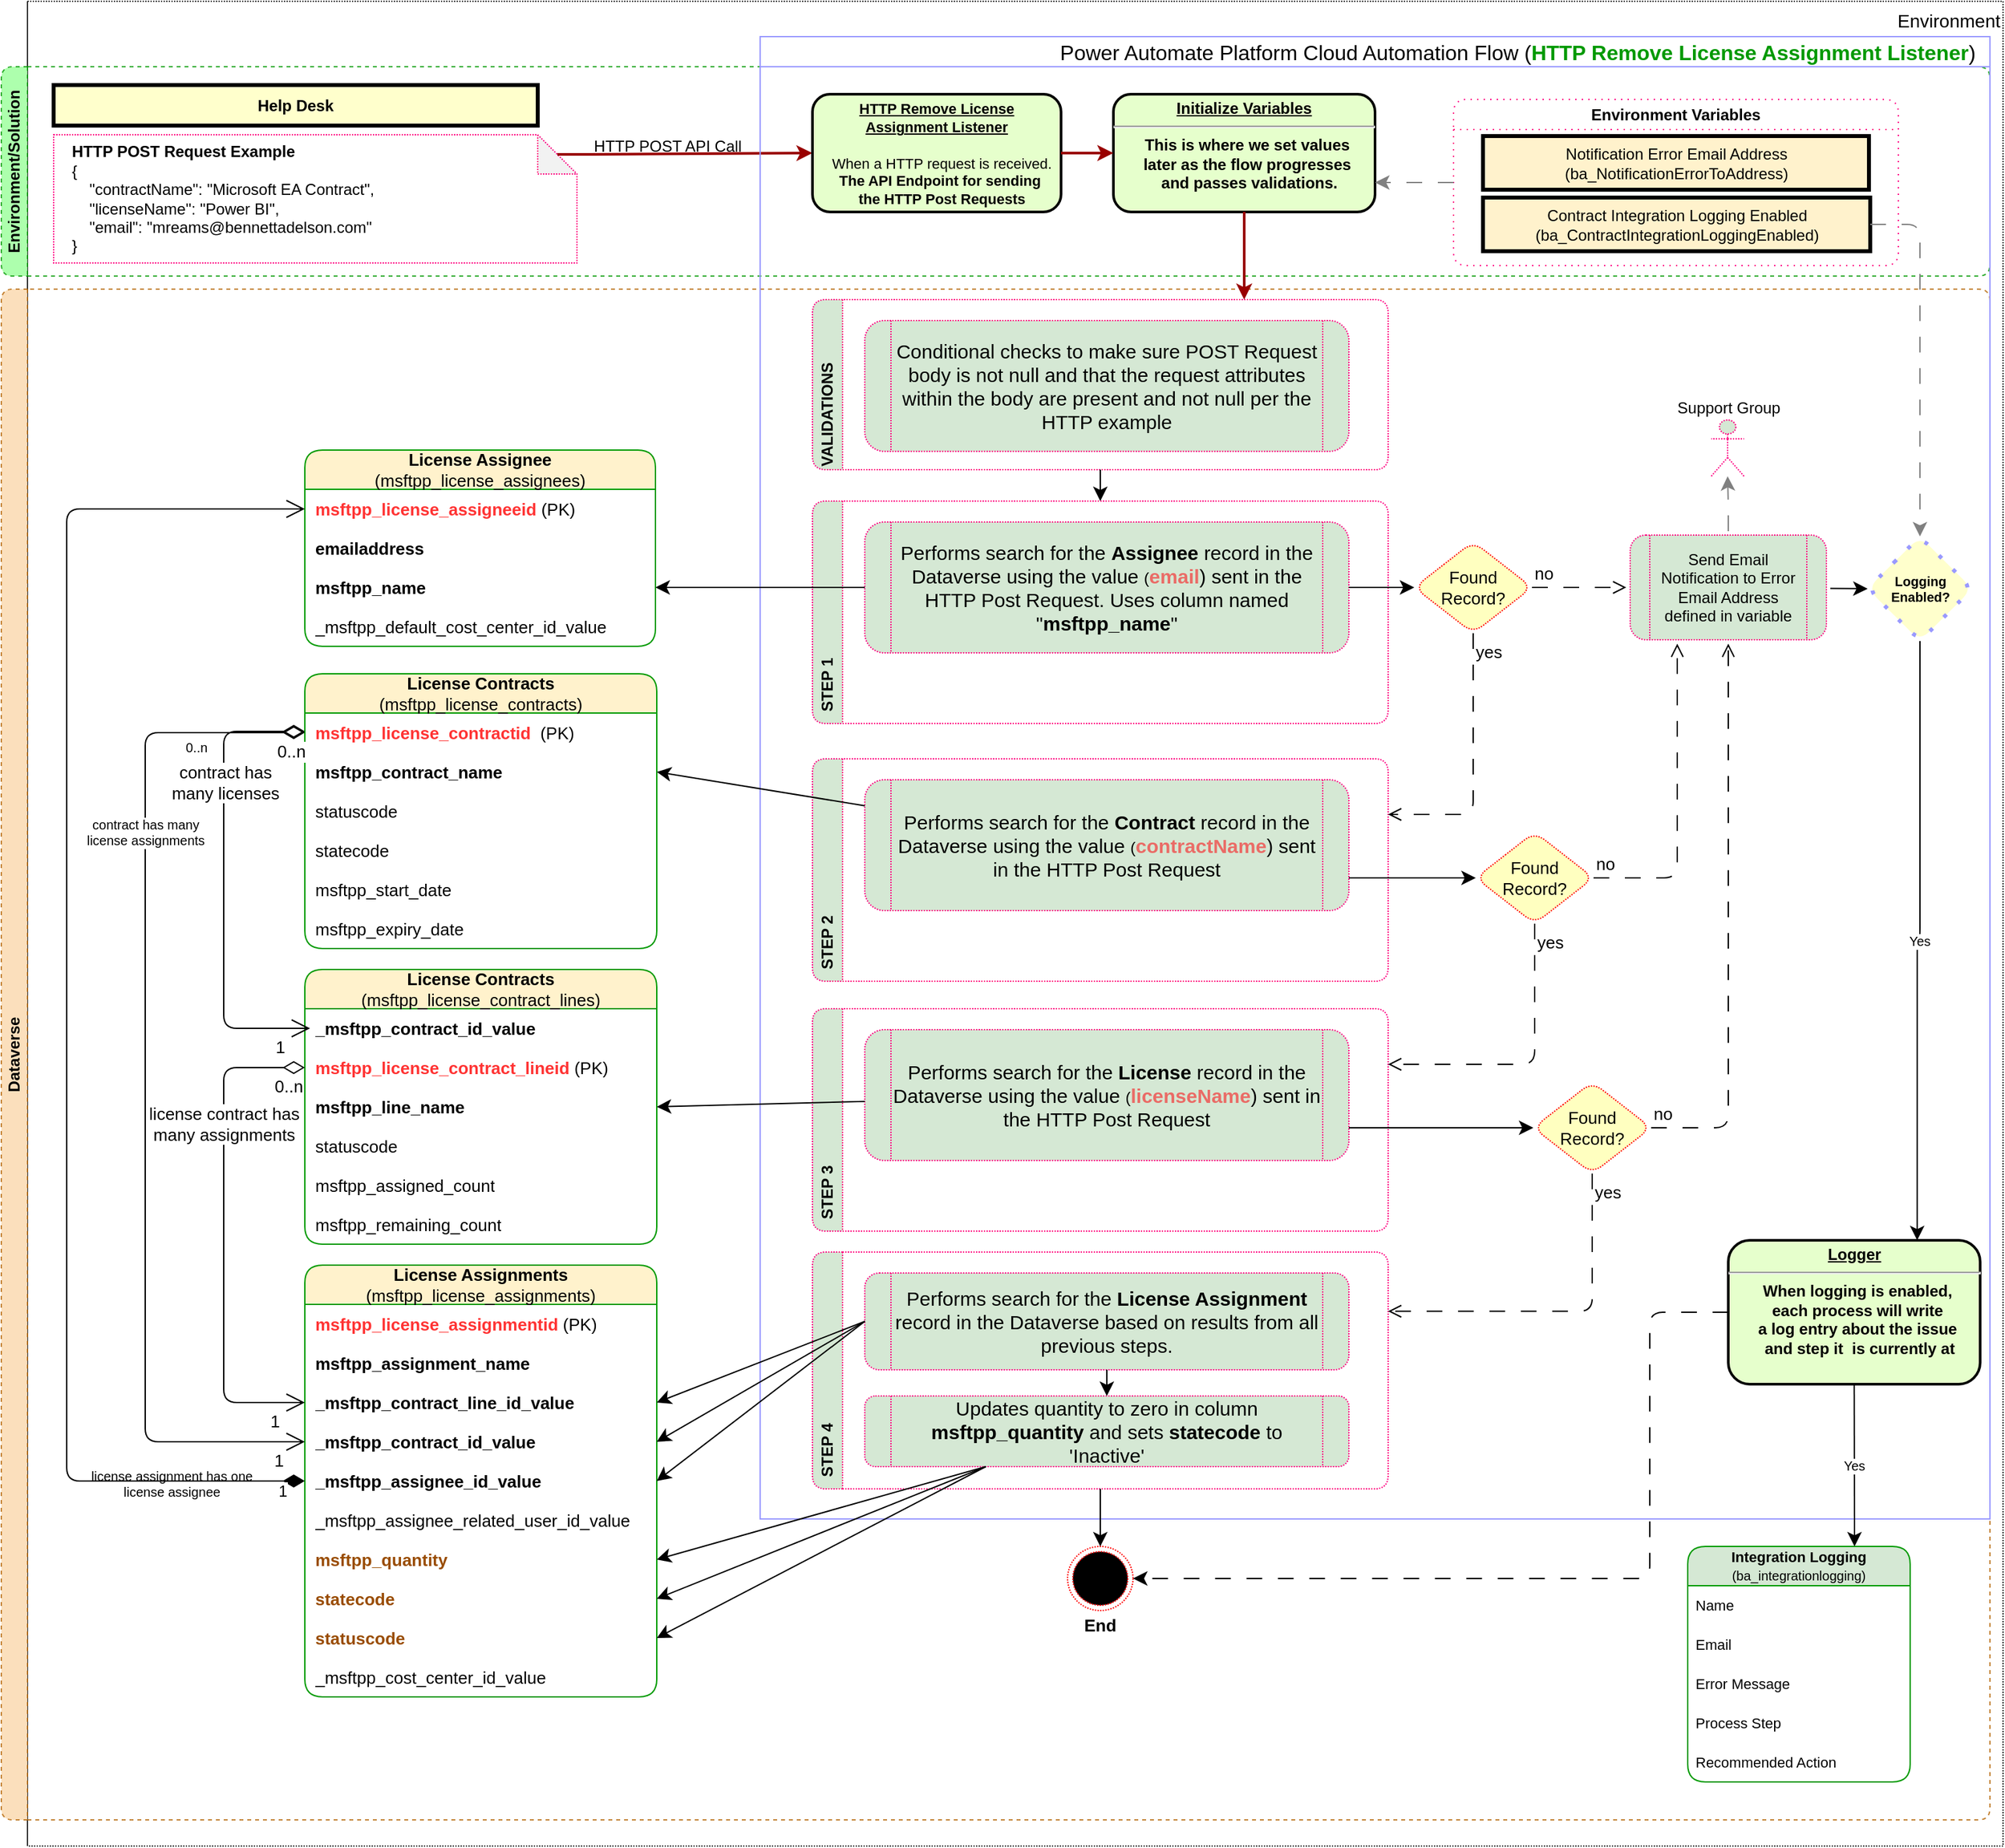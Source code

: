 <mxfile version="20.8.20" type="github" pages="3">
  <diagram name="HTTP Remove Listener" id="c7558073-3199-34d8-9f00-42111426c3f3">
    <mxGraphModel dx="3215" dy="1258" grid="1" gridSize="10" guides="1" tooltips="1" connect="1" arrows="1" fold="1" page="1" pageScale="1" pageWidth="826" pageHeight="1169" background="none" math="0" shadow="0">
      <root>
        <mxCell id="0" />
        <mxCell id="1" parent="0" />
        <mxCell id="TVsuiHT1ghC6Kj3LhSkQ-101" value="Environment" style="shape=process;whiteSpace=wrap;align=right;verticalAlign=top;size=0;fontStyle=0;strokeWidth=1;fontSize=14;rounded=1;arcSize=0;glass=0;dashed=1;shadow=0;fillColor=#FFFFFF;opacity=80;dashPattern=1 1;" vertex="1" parent="1">
          <mxGeometry x="-780" y="30" width="1510" height="1410" as="geometry" />
        </mxCell>
        <mxCell id="TVsuiHT1ghC6Kj3LhSkQ-143" value="Environment/Solution" style="swimlane;horizontal=0;whiteSpace=wrap;html=1;rounded=1;shadow=0;glass=0;dashed=1;strokeColor=#009900;strokeWidth=1;fontSize=12;fillColor=#99FF99;opacity=80;startSize=20;" vertex="1" parent="1">
          <mxGeometry x="-800" y="80" width="1520" height="160" as="geometry" />
        </mxCell>
        <mxCell id="12" value="Help Desk" style="whiteSpace=wrap;align=center;verticalAlign=middle;fontStyle=1;strokeWidth=3;fillColor=#FFFFCC" parent="TVsuiHT1ghC6Kj3LhSkQ-143" vertex="1">
          <mxGeometry x="40" y="14" width="370" height="31" as="geometry" />
        </mxCell>
        <mxCell id="52" value="HTTP POST API Call" style="text;spacingTop=-5;align=center" parent="TVsuiHT1ghC6Kj3LhSkQ-143" vertex="1">
          <mxGeometry x="474" y="52" width="71" height="20" as="geometry" />
        </mxCell>
        <mxCell id="NLZe6_HgKIpcnijliFFJ-106" value="&lt;div&gt;&lt;b&gt;HTTP POST Request Example&lt;/b&gt;&lt;/div&gt;&lt;div&gt;{&lt;/div&gt;&lt;div&gt;&amp;nbsp; &amp;nbsp; &quot;contractName&quot;: &quot;Microsoft EA Contract&quot;,&lt;/div&gt;&lt;div&gt;&amp;nbsp; &amp;nbsp; &quot;licenseName&quot;: &quot;Power BI&quot;,&lt;/div&gt;&lt;div&gt;&amp;nbsp; &amp;nbsp; &quot;email&quot;: &quot;mreams@bennettadelson.com&quot;&lt;/div&gt;&lt;div&gt;}&lt;/div&gt;" style="shape=note;whiteSpace=wrap;html=1;backgroundOutline=1;darkOpacity=0.05;rounded=1;dashed=1;dashPattern=1 1;labelBackgroundColor=none;strokeColor=#FF0080;strokeWidth=1;fontSize=12;fontColor=#000000;fillColor=#FFFFFF;align=left;spacingLeft=12;spacingRight=6;" vertex="1" parent="TVsuiHT1ghC6Kj3LhSkQ-143">
          <mxGeometry x="40" y="52" width="400" height="98" as="geometry" />
        </mxCell>
        <mxCell id="55" value="" style="edgeStyle=elbowEdgeStyle;elbow=horizontal;strokeColor=#990000;strokeWidth=2;exitX=0;exitY=0;exitDx=385;exitDy=15;entryX=0;entryY=0.5;entryDx=0;entryDy=0;exitPerimeter=0;" parent="1" source="NLZe6_HgKIpcnijliFFJ-106" target="2" edge="1">
          <mxGeometry width="100" height="100" relative="1" as="geometry">
            <mxPoint x="-510" y="450" as="sourcePoint" />
            <mxPoint x="-410" y="350" as="targetPoint" />
            <Array as="points">
              <mxPoint x="-360" y="130" />
            </Array>
          </mxGeometry>
        </mxCell>
        <mxCell id="TVsuiHT1ghC6Kj3LhSkQ-110" value="Dataverse" style="swimlane;horizontal=0;whiteSpace=wrap;html=1;rounded=1;shadow=0;glass=0;dashed=1;strokeColor=#b46504;strokeWidth=1;fontSize=12;fillColor=#fad7ac;opacity=80;startSize=20;" vertex="1" parent="1">
          <mxGeometry x="-800" y="250" width="1520" height="1170" as="geometry" />
        </mxCell>
        <mxCell id="TVsuiHT1ghC6Kj3LhSkQ-102" value="&lt;b style=&quot;font-size: 13px;&quot;&gt;License Assignee&lt;/b&gt;&lt;br style=&quot;font-size: 13px;&quot;&gt;&lt;font style=&quot;font-size: 13px;&quot;&gt;(msftpp_license_assignees)&lt;/font&gt;" style="swimlane;fontStyle=0;childLayout=stackLayout;horizontal=1;startSize=30;horizontalStack=0;resizeParent=1;resizeParentMax=0;resizeLast=0;collapsible=1;marginBottom=0;whiteSpace=wrap;html=1;rounded=1;shadow=0;glass=0;strokeWidth=1;fontSize=13;strokeColor=#009900;fillColor=#FFF2CC;" vertex="1" parent="TVsuiHT1ghC6Kj3LhSkQ-110">
          <mxGeometry x="232" y="123" width="268" height="150" as="geometry" />
        </mxCell>
        <mxCell id="TVsuiHT1ghC6Kj3LhSkQ-103" value="msftpp_license_assigneeid&amp;nbsp;&lt;span style=&quot;font-weight: normal; font-size: 13px;&quot;&gt;&lt;font style=&quot;border-color: var(--border-color); font-size: 13px;&quot; color=&quot;#000000&quot;&gt;(PK)&lt;/font&gt;&lt;/span&gt;" style="text;strokeColor=none;fillColor=none;align=left;verticalAlign=middle;spacingLeft=6;spacingRight=4;overflow=hidden;points=[[0,0.5],[1,0.5]];portConstraint=eastwest;rotatable=0;whiteSpace=wrap;html=1;fontSize=13;fontStyle=1;shadow=0;fontColor=#FF3333;" vertex="1" parent="TVsuiHT1ghC6Kj3LhSkQ-102">
          <mxGeometry y="30" width="268" height="30" as="geometry" />
        </mxCell>
        <mxCell id="TVsuiHT1ghC6Kj3LhSkQ-104" value="emailaddress" style="text;strokeColor=none;fillColor=none;align=left;verticalAlign=middle;spacingLeft=6;spacingRight=4;overflow=hidden;points=[[0,0.5],[1,0.5]];portConstraint=eastwest;rotatable=0;whiteSpace=wrap;html=1;fontSize=13;fontStyle=1" vertex="1" parent="TVsuiHT1ghC6Kj3LhSkQ-102">
          <mxGeometry y="60" width="268" height="30" as="geometry" />
        </mxCell>
        <mxCell id="TVsuiHT1ghC6Kj3LhSkQ-105" value="msftpp_name" style="text;strokeColor=none;fillColor=none;align=left;verticalAlign=middle;spacingLeft=6;spacingRight=4;overflow=hidden;points=[[0,0.5],[1,0.5]];portConstraint=eastwest;rotatable=0;whiteSpace=wrap;html=1;fontSize=13;fontStyle=1" vertex="1" parent="TVsuiHT1ghC6Kj3LhSkQ-102">
          <mxGeometry y="90" width="268" height="30" as="geometry" />
        </mxCell>
        <mxCell id="TVsuiHT1ghC6Kj3LhSkQ-106" value="_msftpp_default_cost_center_id_value" style="text;strokeColor=none;fillColor=none;align=left;verticalAlign=middle;spacingLeft=6;spacingRight=4;overflow=hidden;points=[[0,0.5],[1,0.5]];portConstraint=eastwest;rotatable=0;whiteSpace=wrap;html=1;fontSize=13;fontStyle=0" vertex="1" parent="TVsuiHT1ghC6Kj3LhSkQ-102">
          <mxGeometry y="120" width="268" height="30" as="geometry" />
        </mxCell>
        <mxCell id="TVsuiHT1ghC6Kj3LhSkQ-111" value="&lt;b style=&quot;font-size: 13px;&quot;&gt;License Contracts &lt;br style=&quot;font-size: 13px;&quot;&gt;&lt;/b&gt;&lt;font style=&quot;font-size: 13px;&quot;&gt;(msftpp_license_contracts)&lt;/font&gt;" style="swimlane;fontStyle=0;childLayout=stackLayout;horizontal=1;startSize=30;horizontalStack=0;resizeParent=1;resizeParentMax=0;resizeLast=0;collapsible=1;marginBottom=0;whiteSpace=wrap;html=1;rounded=1;shadow=0;glass=0;strokeWidth=1;fontSize=13;strokeColor=#009900;fillColor=#FFF2CC;" vertex="1" parent="TVsuiHT1ghC6Kj3LhSkQ-110">
          <mxGeometry x="232" y="294" width="269" height="210" as="geometry" />
        </mxCell>
        <mxCell id="TVsuiHT1ghC6Kj3LhSkQ-112" value="msftpp_license_contractid&amp;nbsp;&amp;nbsp;&lt;span style=&quot;font-weight: normal; font-size: 13px;&quot;&gt;&lt;font color=&quot;#000000&quot; style=&quot;font-size: 13px;&quot;&gt;(PK)&lt;/font&gt;&lt;/span&gt;" style="text;strokeColor=none;fillColor=none;align=left;verticalAlign=middle;spacingLeft=6;spacingRight=4;overflow=hidden;points=[[0,0.5],[1,0.5]];portConstraint=eastwest;rotatable=0;whiteSpace=wrap;html=1;fontSize=13;fontStyle=1;shadow=0;fontColor=#FF3333;" vertex="1" parent="TVsuiHT1ghC6Kj3LhSkQ-111">
          <mxGeometry y="30" width="269" height="30" as="geometry" />
        </mxCell>
        <mxCell id="TVsuiHT1ghC6Kj3LhSkQ-113" value="msftpp_contract_name" style="text;strokeColor=none;fillColor=none;align=left;verticalAlign=middle;spacingLeft=6;spacingRight=4;overflow=hidden;points=[[0,0.5],[1,0.5]];portConstraint=eastwest;rotatable=0;whiteSpace=wrap;html=1;fontSize=13;fontStyle=1" vertex="1" parent="TVsuiHT1ghC6Kj3LhSkQ-111">
          <mxGeometry y="60" width="269" height="30" as="geometry" />
        </mxCell>
        <mxCell id="TVsuiHT1ghC6Kj3LhSkQ-114" value="statuscode" style="text;strokeColor=none;fillColor=none;align=left;verticalAlign=middle;spacingLeft=6;spacingRight=4;overflow=hidden;points=[[0,0.5],[1,0.5]];portConstraint=eastwest;rotatable=0;whiteSpace=wrap;html=1;fontSize=13;fontStyle=0" vertex="1" parent="TVsuiHT1ghC6Kj3LhSkQ-111">
          <mxGeometry y="90" width="269" height="30" as="geometry" />
        </mxCell>
        <mxCell id="TVsuiHT1ghC6Kj3LhSkQ-115" value="statecode" style="text;strokeColor=none;fillColor=none;align=left;verticalAlign=middle;spacingLeft=6;spacingRight=4;overflow=hidden;points=[[0,0.5],[1,0.5]];portConstraint=eastwest;rotatable=0;whiteSpace=wrap;html=1;fontSize=13;fontStyle=0" vertex="1" parent="TVsuiHT1ghC6Kj3LhSkQ-111">
          <mxGeometry y="120" width="269" height="30" as="geometry" />
        </mxCell>
        <mxCell id="TVsuiHT1ghC6Kj3LhSkQ-116" value="msftpp_start_date" style="text;strokeColor=none;fillColor=none;align=left;verticalAlign=middle;spacingLeft=6;spacingRight=4;overflow=hidden;points=[[0,0.5],[1,0.5]];portConstraint=eastwest;rotatable=0;whiteSpace=wrap;html=1;fontSize=13;fontStyle=0" vertex="1" parent="TVsuiHT1ghC6Kj3LhSkQ-111">
          <mxGeometry y="150" width="269" height="30" as="geometry" />
        </mxCell>
        <mxCell id="NLZe6_HgKIpcnijliFFJ-68" value="msftpp_expiry_date" style="text;strokeColor=none;fillColor=none;align=left;verticalAlign=middle;spacingLeft=6;spacingRight=4;overflow=hidden;points=[[0,0.5],[1,0.5]];portConstraint=eastwest;rotatable=0;whiteSpace=wrap;html=1;fontSize=13;fontStyle=0" vertex="1" parent="TVsuiHT1ghC6Kj3LhSkQ-111">
          <mxGeometry y="180" width="269" height="30" as="geometry" />
        </mxCell>
        <mxCell id="TVsuiHT1ghC6Kj3LhSkQ-118" value="&lt;b style=&quot;font-size: 13px;&quot;&gt;License Assignments&lt;br style=&quot;font-size: 13px;&quot;&gt;&lt;/b&gt;&lt;font style=&quot;font-size: 13px;&quot;&gt;(msftpp_license_assignments)&lt;/font&gt;" style="swimlane;fontStyle=0;childLayout=stackLayout;horizontal=1;startSize=30;horizontalStack=0;resizeParent=1;resizeParentMax=0;resizeLast=0;collapsible=1;marginBottom=0;whiteSpace=wrap;html=1;rounded=1;shadow=0;glass=0;strokeWidth=1;fontSize=13;strokeColor=#009900;fillColor=#FFF2CC;" vertex="1" parent="TVsuiHT1ghC6Kj3LhSkQ-110">
          <mxGeometry x="232" y="746" width="269" height="330" as="geometry" />
        </mxCell>
        <mxCell id="TVsuiHT1ghC6Kj3LhSkQ-119" value="msftpp_license_assignmentid&amp;nbsp;&lt;span style=&quot;font-weight: normal; font-size: 13px;&quot;&gt;&lt;font color=&quot;#000000&quot; style=&quot;font-size: 13px;&quot;&gt;(PK)&lt;/font&gt;&lt;/span&gt;" style="text;strokeColor=none;fillColor=none;align=left;verticalAlign=middle;spacingLeft=6;spacingRight=4;overflow=hidden;points=[[0,0.5],[1,0.5]];portConstraint=eastwest;rotatable=0;whiteSpace=wrap;html=1;fontSize=13;fontStyle=1;shadow=0;fontColor=#FF3333;" vertex="1" parent="TVsuiHT1ghC6Kj3LhSkQ-118">
          <mxGeometry y="30" width="269" height="30" as="geometry" />
        </mxCell>
        <mxCell id="TVsuiHT1ghC6Kj3LhSkQ-120" value="msftpp_assignment_name" style="text;strokeColor=none;fillColor=none;align=left;verticalAlign=middle;spacingLeft=6;spacingRight=4;overflow=hidden;points=[[0,0.5],[1,0.5]];portConstraint=eastwest;rotatable=0;whiteSpace=wrap;html=1;fontSize=13;fontStyle=1" vertex="1" parent="TVsuiHT1ghC6Kj3LhSkQ-118">
          <mxGeometry y="60" width="269" height="30" as="geometry" />
        </mxCell>
        <mxCell id="TVsuiHT1ghC6Kj3LhSkQ-122" value="_msftpp_contract_line_id_value" style="text;strokeColor=none;fillColor=none;align=left;verticalAlign=middle;spacingLeft=6;spacingRight=4;overflow=hidden;points=[[0,0.5],[1,0.5]];portConstraint=eastwest;rotatable=0;whiteSpace=wrap;html=1;fontSize=13;fontStyle=1" vertex="1" parent="TVsuiHT1ghC6Kj3LhSkQ-118">
          <mxGeometry y="90" width="269" height="30" as="geometry" />
        </mxCell>
        <mxCell id="TVsuiHT1ghC6Kj3LhSkQ-121" value="_msftpp_contract_id_value" style="text;strokeColor=none;fillColor=none;align=left;verticalAlign=middle;spacingLeft=6;spacingRight=4;overflow=hidden;points=[[0,0.5],[1,0.5]];portConstraint=eastwest;rotatable=0;whiteSpace=wrap;html=1;fontSize=13;fontStyle=1" vertex="1" parent="TVsuiHT1ghC6Kj3LhSkQ-118">
          <mxGeometry y="120" width="269" height="30" as="geometry" />
        </mxCell>
        <mxCell id="TVsuiHT1ghC6Kj3LhSkQ-123" value="_msftpp_assignee_id_value" style="text;strokeColor=none;fillColor=none;align=left;verticalAlign=middle;spacingLeft=6;spacingRight=4;overflow=hidden;points=[[0,0.5],[1,0.5]];portConstraint=eastwest;rotatable=0;whiteSpace=wrap;html=1;fontSize=13;fontStyle=1" vertex="1" parent="TVsuiHT1ghC6Kj3LhSkQ-118">
          <mxGeometry y="150" width="269" height="30" as="geometry" />
        </mxCell>
        <mxCell id="TVsuiHT1ghC6Kj3LhSkQ-142" value="_msftpp_assignee_related_user_id_value" style="text;strokeColor=none;fillColor=none;align=left;verticalAlign=middle;spacingLeft=6;spacingRight=4;overflow=hidden;points=[[0,0.5],[1,0.5]];portConstraint=eastwest;rotatable=0;whiteSpace=wrap;html=1;fontSize=13;fontStyle=0" vertex="1" parent="TVsuiHT1ghC6Kj3LhSkQ-118">
          <mxGeometry y="180" width="269" height="30" as="geometry" />
        </mxCell>
        <mxCell id="TVsuiHT1ghC6Kj3LhSkQ-139" value="msftpp_quantity" style="text;strokeColor=none;fillColor=none;align=left;verticalAlign=middle;spacingLeft=6;spacingRight=4;overflow=hidden;points=[[0,0.5],[1,0.5]];portConstraint=eastwest;rotatable=0;whiteSpace=wrap;html=1;fontSize=13;fontStyle=1;fontColor=#994C00;" vertex="1" parent="TVsuiHT1ghC6Kj3LhSkQ-118">
          <mxGeometry y="210" width="269" height="30" as="geometry" />
        </mxCell>
        <mxCell id="TVsuiHT1ghC6Kj3LhSkQ-140" value="statecode" style="text;strokeColor=none;fillColor=none;align=left;verticalAlign=middle;spacingLeft=6;spacingRight=4;overflow=hidden;points=[[0,0.5],[1,0.5]];portConstraint=eastwest;rotatable=0;whiteSpace=wrap;html=1;fontSize=13;fontStyle=1;fontColor=#994C00;" vertex="1" parent="TVsuiHT1ghC6Kj3LhSkQ-118">
          <mxGeometry y="240" width="269" height="30" as="geometry" />
        </mxCell>
        <mxCell id="TVsuiHT1ghC6Kj3LhSkQ-141" value="statuscode" style="text;strokeColor=none;fillColor=none;align=left;verticalAlign=middle;spacingLeft=6;spacingRight=4;overflow=hidden;points=[[0,0.5],[1,0.5]];portConstraint=eastwest;rotatable=0;whiteSpace=wrap;html=1;fontSize=13;fontStyle=1;fontColor=#994C00;" vertex="1" parent="TVsuiHT1ghC6Kj3LhSkQ-118">
          <mxGeometry y="270" width="269" height="30" as="geometry" />
        </mxCell>
        <mxCell id="TVsuiHT1ghC6Kj3LhSkQ-189" value="_msftpp_cost_center_id_value" style="text;strokeColor=none;fillColor=none;align=left;verticalAlign=middle;spacingLeft=6;spacingRight=4;overflow=hidden;points=[[0,0.5],[1,0.5]];portConstraint=eastwest;rotatable=0;whiteSpace=wrap;html=1;fontSize=13;fontStyle=0" vertex="1" parent="TVsuiHT1ghC6Kj3LhSkQ-118">
          <mxGeometry y="300" width="269" height="30" as="geometry" />
        </mxCell>
        <mxCell id="TVsuiHT1ghC6Kj3LhSkQ-124" value="&lt;b style=&quot;font-size: 13px;&quot;&gt;License Contracts &lt;br style=&quot;font-size: 13px;&quot;&gt;&lt;/b&gt;&lt;font style=&quot;font-size: 13px;&quot;&gt;(msftpp_license_contract_lines)&lt;/font&gt;" style="swimlane;fontStyle=0;childLayout=stackLayout;horizontal=1;startSize=30;horizontalStack=0;resizeParent=1;resizeParentMax=0;resizeLast=0;collapsible=1;marginBottom=0;whiteSpace=wrap;html=1;rounded=1;shadow=0;glass=0;strokeWidth=1;fontSize=13;strokeColor=#009900;fillColor=#FFF2CC;" vertex="1" parent="TVsuiHT1ghC6Kj3LhSkQ-110">
          <mxGeometry x="232" y="520" width="269" height="210" as="geometry" />
        </mxCell>
        <mxCell id="TVsuiHT1ghC6Kj3LhSkQ-126" value="_msftpp_contract_id_value" style="text;strokeColor=none;fillColor=none;align=left;verticalAlign=middle;spacingLeft=6;spacingRight=4;overflow=hidden;points=[[0,0.5],[1,0.5]];portConstraint=eastwest;rotatable=0;whiteSpace=wrap;html=1;fontSize=13;fontStyle=1" vertex="1" parent="TVsuiHT1ghC6Kj3LhSkQ-124">
          <mxGeometry y="30" width="269" height="30" as="geometry" />
        </mxCell>
        <mxCell id="TVsuiHT1ghC6Kj3LhSkQ-125" value="msftpp_license_contract_lineid&amp;nbsp;&lt;span style=&quot;font-weight: normal; font-size: 13px;&quot;&gt;&lt;font color=&quot;#000000&quot; style=&quot;font-size: 13px;&quot;&gt;(PK)&lt;/font&gt;&lt;/span&gt;" style="text;strokeColor=none;fillColor=none;align=left;verticalAlign=middle;spacingLeft=6;spacingRight=4;overflow=hidden;points=[[0,0.5],[1,0.5]];portConstraint=eastwest;rotatable=0;whiteSpace=wrap;html=1;fontSize=13;fontStyle=1;shadow=0;fontColor=#FF3333;" vertex="1" parent="TVsuiHT1ghC6Kj3LhSkQ-124">
          <mxGeometry y="60" width="269" height="30" as="geometry" />
        </mxCell>
        <mxCell id="TVsuiHT1ghC6Kj3LhSkQ-127" value="msftpp_line_name" style="text;strokeColor=none;fillColor=none;align=left;verticalAlign=middle;spacingLeft=6;spacingRight=4;overflow=hidden;points=[[0,0.5],[1,0.5]];portConstraint=eastwest;rotatable=0;whiteSpace=wrap;html=1;fontSize=13;fontStyle=1" vertex="1" parent="TVsuiHT1ghC6Kj3LhSkQ-124">
          <mxGeometry y="90" width="269" height="30" as="geometry" />
        </mxCell>
        <mxCell id="TVsuiHT1ghC6Kj3LhSkQ-129" value="statuscode" style="text;strokeColor=none;fillColor=none;align=left;verticalAlign=middle;spacingLeft=6;spacingRight=4;overflow=hidden;points=[[0,0.5],[1,0.5]];portConstraint=eastwest;rotatable=0;whiteSpace=wrap;html=1;fontSize=13;fontStyle=0" vertex="1" parent="TVsuiHT1ghC6Kj3LhSkQ-124">
          <mxGeometry y="120" width="269" height="30" as="geometry" />
        </mxCell>
        <mxCell id="NLZe6_HgKIpcnijliFFJ-67" value="msftpp_assigned_count" style="text;strokeColor=none;fillColor=none;align=left;verticalAlign=middle;spacingLeft=6;spacingRight=4;overflow=hidden;points=[[0,0.5],[1,0.5]];portConstraint=eastwest;rotatable=0;whiteSpace=wrap;html=1;fontSize=13;fontStyle=0" vertex="1" parent="TVsuiHT1ghC6Kj3LhSkQ-124">
          <mxGeometry y="150" width="269" height="30" as="geometry" />
        </mxCell>
        <mxCell id="NLZe6_HgKIpcnijliFFJ-73" value="msftpp_remaining_count" style="text;strokeColor=none;fillColor=none;align=left;verticalAlign=middle;spacingLeft=6;spacingRight=4;overflow=hidden;points=[[0,0.5],[1,0.5]];portConstraint=eastwest;rotatable=0;whiteSpace=wrap;html=1;fontSize=13;fontStyle=0" vertex="1" parent="TVsuiHT1ghC6Kj3LhSkQ-124">
          <mxGeometry y="180" width="269" height="30" as="geometry" />
        </mxCell>
        <mxCell id="TVsuiHT1ghC6Kj3LhSkQ-130" value="&lt;b&gt;Integration Logging&lt;br&gt;&lt;/b&gt;&lt;font style=&quot;font-size: 10px;&quot;&gt;(ba_integrationlogging)&lt;/font&gt;" style="swimlane;fontStyle=0;childLayout=stackLayout;horizontal=1;startSize=30;horizontalStack=0;resizeParent=1;resizeParentMax=0;resizeLast=0;collapsible=1;marginBottom=0;whiteSpace=wrap;html=1;rounded=1;shadow=0;glass=0;strokeWidth=1;fontSize=11;strokeColor=#009900;fillColor=#D5E8D4;" vertex="1" parent="TVsuiHT1ghC6Kj3LhSkQ-110">
          <mxGeometry x="1289" y="961" width="170" height="180" as="geometry" />
        </mxCell>
        <mxCell id="TVsuiHT1ghC6Kj3LhSkQ-132" value="Name" style="text;strokeColor=none;fillColor=none;align=left;verticalAlign=middle;spacingLeft=4;spacingRight=4;overflow=hidden;points=[[0,0.5],[1,0.5]];portConstraint=eastwest;rotatable=0;whiteSpace=wrap;html=1;fontSize=11;fontStyle=0" vertex="1" parent="TVsuiHT1ghC6Kj3LhSkQ-130">
          <mxGeometry y="30" width="170" height="30" as="geometry" />
        </mxCell>
        <mxCell id="TVsuiHT1ghC6Kj3LhSkQ-133" value="Email" style="text;strokeColor=none;fillColor=none;align=left;verticalAlign=middle;spacingLeft=4;spacingRight=4;overflow=hidden;points=[[0,0.5],[1,0.5]];portConstraint=eastwest;rotatable=0;whiteSpace=wrap;html=1;fontSize=11;fontStyle=0" vertex="1" parent="TVsuiHT1ghC6Kj3LhSkQ-130">
          <mxGeometry y="60" width="170" height="30" as="geometry" />
        </mxCell>
        <mxCell id="TVsuiHT1ghC6Kj3LhSkQ-134" value="Error Message" style="text;strokeColor=none;fillColor=none;align=left;verticalAlign=middle;spacingLeft=4;spacingRight=4;overflow=hidden;points=[[0,0.5],[1,0.5]];portConstraint=eastwest;rotatable=0;whiteSpace=wrap;html=1;fontSize=11;fontStyle=0" vertex="1" parent="TVsuiHT1ghC6Kj3LhSkQ-130">
          <mxGeometry y="90" width="170" height="30" as="geometry" />
        </mxCell>
        <mxCell id="TVsuiHT1ghC6Kj3LhSkQ-135" value="Process Step" style="text;strokeColor=none;fillColor=none;align=left;verticalAlign=middle;spacingLeft=4;spacingRight=4;overflow=hidden;points=[[0,0.5],[1,0.5]];portConstraint=eastwest;rotatable=0;whiteSpace=wrap;html=1;fontSize=11;fontStyle=0" vertex="1" parent="TVsuiHT1ghC6Kj3LhSkQ-130">
          <mxGeometry y="120" width="170" height="30" as="geometry" />
        </mxCell>
        <mxCell id="TVsuiHT1ghC6Kj3LhSkQ-136" value="Recommended Action" style="text;strokeColor=none;fillColor=none;align=left;verticalAlign=middle;spacingLeft=4;spacingRight=4;overflow=hidden;points=[[0,0.5],[1,0.5]];portConstraint=eastwest;rotatable=0;whiteSpace=wrap;html=1;fontSize=11;fontStyle=0" vertex="1" parent="TVsuiHT1ghC6Kj3LhSkQ-130">
          <mxGeometry y="150" width="170" height="30" as="geometry" />
        </mxCell>
        <mxCell id="TVsuiHT1ghC6Kj3LhSkQ-179" value="contract has &lt;br style=&quot;font-size: 13px;&quot;&gt;many licenses" style="endArrow=open;endSize=12;startArrow=diamondThin;startSize=14;startFill=0;edgeStyle=orthogonalEdgeStyle;rounded=1;fontSize=13;fontColor=#000000;jumpStyle=arc;labelPosition=center;verticalLabelPosition=top;align=center;verticalAlign=middle;textDirection=ltr;html=1;" edge="1" parent="TVsuiHT1ghC6Kj3LhSkQ-110" source="TVsuiHT1ghC6Kj3LhSkQ-112">
          <mxGeometry x="-0.434" y="1" relative="1" as="geometry">
            <mxPoint x="213" y="338" as="sourcePoint" />
            <mxPoint x="236" y="565" as="targetPoint" />
            <Array as="points">
              <mxPoint x="170" y="338" />
              <mxPoint x="170" y="565" />
            </Array>
            <mxPoint as="offset" />
          </mxGeometry>
        </mxCell>
        <mxCell id="TVsuiHT1ghC6Kj3LhSkQ-180" value="0..n" style="edgeLabel;resizable=0;html=1;align=left;verticalAlign=top;rounded=1;shadow=0;glass=0;dashed=1;dashPattern=1 1;sketch=1;strokeColor=#009900;strokeWidth=1;fontSize=10;fontColor=#000000;fillColor=#99FF99;opacity=80;" connectable="0" vertex="1" parent="TVsuiHT1ghC6Kj3LhSkQ-179">
          <mxGeometry x="-1" relative="1" as="geometry">
            <mxPoint x="-93" as="offset" />
          </mxGeometry>
        </mxCell>
        <mxCell id="TVsuiHT1ghC6Kj3LhSkQ-181" value="1" style="edgeLabel;resizable=0;html=1;align=right;verticalAlign=top;rounded=1;shadow=0;glass=0;dashed=1;dashPattern=1 1;sketch=1;strokeColor=#009900;strokeWidth=1;fontSize=13;fontColor=#000000;fillColor=#99FF99;opacity=80;" connectable="0" vertex="1" parent="TVsuiHT1ghC6Kj3LhSkQ-179">
          <mxGeometry x="1" relative="1" as="geometry">
            <mxPoint x="-19" as="offset" />
          </mxGeometry>
        </mxCell>
        <mxCell id="TVsuiHT1ghC6Kj3LhSkQ-182" value="contract has many&lt;br&gt;license assignments" style="endArrow=open;html=1;endSize=12;startArrow=diamondThin;startSize=14;startFill=0;edgeStyle=orthogonalEdgeStyle;rounded=1;fontSize=10;fontColor=#000000;exitX=0;exitY=0.5;exitDx=0;exitDy=0;" edge="1" parent="TVsuiHT1ghC6Kj3LhSkQ-110" source="TVsuiHT1ghC6Kj3LhSkQ-112" target="TVsuiHT1ghC6Kj3LhSkQ-121">
          <mxGeometry x="-0.497" relative="1" as="geometry">
            <mxPoint x="-137" y="538" as="sourcePoint" />
            <mxPoint x="253" y="881" as="targetPoint" />
            <Array as="points">
              <mxPoint x="110" y="339" />
              <mxPoint x="110" y="881" />
            </Array>
            <mxPoint as="offset" />
          </mxGeometry>
        </mxCell>
        <mxCell id="TVsuiHT1ghC6Kj3LhSkQ-183" value="0..n" style="edgeLabel;resizable=0;html=1;align=left;verticalAlign=top;rounded=1;shadow=0;glass=0;dashed=1;dashPattern=1 1;sketch=1;strokeColor=#009900;strokeWidth=1;fontSize=13;fontColor=#000000;fillColor=#99FF99;opacity=80;" connectable="0" vertex="1" parent="TVsuiHT1ghC6Kj3LhSkQ-182">
          <mxGeometry x="-1" relative="1" as="geometry">
            <mxPoint x="-23" as="offset" />
          </mxGeometry>
        </mxCell>
        <mxCell id="TVsuiHT1ghC6Kj3LhSkQ-184" value="1" style="edgeLabel;resizable=0;html=1;align=right;verticalAlign=top;rounded=1;shadow=0;glass=0;dashed=1;dashPattern=1 1;sketch=1;strokeColor=#009900;strokeWidth=1;fontSize=13;fontColor=#000000;fillColor=#99FF99;opacity=80;" connectable="0" vertex="1" parent="TVsuiHT1ghC6Kj3LhSkQ-182">
          <mxGeometry x="1" relative="1" as="geometry">
            <mxPoint x="-16" as="offset" />
          </mxGeometry>
        </mxCell>
        <mxCell id="NLZe6_HgKIpcnijliFFJ-74" value="license contract has &lt;br style=&quot;font-size: 13px;&quot;&gt;many assignments" style="endArrow=open;endSize=12;startArrow=diamondThin;startSize=14;startFill=0;edgeStyle=orthogonalEdgeStyle;rounded=1;fontSize=13;fontColor=#000000;jumpStyle=arc;labelPosition=center;verticalLabelPosition=top;align=center;verticalAlign=middle;textDirection=ltr;html=1;exitX=0;exitY=0.5;exitDx=0;exitDy=0;entryX=0;entryY=0.5;entryDx=0;entryDy=0;" edge="1" parent="TVsuiHT1ghC6Kj3LhSkQ-110" source="TVsuiHT1ghC6Kj3LhSkQ-125" target="TVsuiHT1ghC6Kj3LhSkQ-122">
          <mxGeometry x="-0.448" relative="1" as="geometry">
            <mxPoint x="223" y="377" as="sourcePoint" />
            <mxPoint x="246" y="604" as="targetPoint" />
            <Array as="points">
              <mxPoint x="170" y="595" />
              <mxPoint x="170" y="851" />
            </Array>
            <mxPoint as="offset" />
          </mxGeometry>
        </mxCell>
        <mxCell id="NLZe6_HgKIpcnijliFFJ-75" value="0..n" style="edgeLabel;resizable=0;html=1;align=left;verticalAlign=top;rounded=1;shadow=0;glass=0;dashed=1;dashPattern=1 1;sketch=1;strokeColor=#009900;strokeWidth=1;fontSize=13;fontColor=#000000;fillColor=#99FF99;opacity=80;" connectable="0" vertex="1" parent="NLZe6_HgKIpcnijliFFJ-74">
          <mxGeometry x="-1" relative="1" as="geometry">
            <mxPoint x="-25" as="offset" />
          </mxGeometry>
        </mxCell>
        <mxCell id="NLZe6_HgKIpcnijliFFJ-76" value="1" style="edgeLabel;resizable=0;html=1;align=right;verticalAlign=top;rounded=1;shadow=0;glass=0;dashed=1;dashPattern=1 1;sketch=1;strokeColor=#009900;strokeWidth=1;fontSize=13;fontColor=#000000;fillColor=#99FF99;opacity=80;" connectable="0" vertex="1" parent="NLZe6_HgKIpcnijliFFJ-74">
          <mxGeometry x="1" relative="1" as="geometry">
            <mxPoint x="-19" as="offset" />
          </mxGeometry>
        </mxCell>
        <mxCell id="NLZe6_HgKIpcnijliFFJ-85" value="1" style="endArrow=open;html=1;endSize=12;startArrow=diamondThin;startSize=14;startFill=1;edgeStyle=orthogonalEdgeStyle;align=left;verticalAlign=bottom;rounded=1;fontSize=12;fontColor=#000000;entryX=0;entryY=0.5;entryDx=0;entryDy=0;exitX=0;exitY=0.5;exitDx=0;exitDy=0;" edge="1" parent="TVsuiHT1ghC6Kj3LhSkQ-110" source="TVsuiHT1ghC6Kj3LhSkQ-123" target="TVsuiHT1ghC6Kj3LhSkQ-103">
          <mxGeometry x="-0.959" y="17" relative="1" as="geometry">
            <mxPoint x="-210" y="548" as="sourcePoint" />
            <mxPoint x="-50" y="548" as="targetPoint" />
            <Array as="points">
              <mxPoint x="50" y="911" />
              <mxPoint x="50" y="168" />
            </Array>
            <mxPoint as="offset" />
          </mxGeometry>
        </mxCell>
        <mxCell id="NLZe6_HgKIpcnijliFFJ-87" value="&lt;div style=&quot;font-size: 10px;&quot;&gt;license assignment has one&lt;/div&gt;&lt;div style=&quot;font-size: 10px;&quot;&gt;license assignee&lt;/div&gt;" style="edgeLabel;html=1;align=center;verticalAlign=middle;resizable=0;points=[];fontSize=10;fontColor=#000000;labelBackgroundColor=none;" vertex="1" connectable="0" parent="NLZe6_HgKIpcnijliFFJ-85">
          <mxGeometry x="-0.304" y="-2" relative="1" as="geometry">
            <mxPoint x="78" y="205" as="offset" />
          </mxGeometry>
        </mxCell>
        <mxCell id="NLZe6_HgKIpcnijliFFJ-156" value="END" style="ellipse;html=1;shape=endState;fillColor=#000000;strokeColor=#ff0000;rounded=1;dashed=1;dashPattern=1 1;labelBackgroundColor=none;strokeWidth=1;fontSize=13;fontColor=#000000;" vertex="1" parent="TVsuiHT1ghC6Kj3LhSkQ-110">
          <mxGeometry x="815" y="961" width="50" height="49" as="geometry" />
        </mxCell>
        <mxCell id="NLZe6_HgKIpcnijliFFJ-158" value="End" style="text;strokeColor=none;fillColor=none;html=1;align=center;verticalAlign=middle;whiteSpace=wrap;rounded=0;fontSize=13;fontColor=#000000;fontStyle=1" vertex="1" parent="TVsuiHT1ghC6Kj3LhSkQ-110">
          <mxGeometry x="810" y="1006" width="60" height="30" as="geometry" />
        </mxCell>
        <mxCell id="NLZe6_HgKIpcnijliFFJ-69" value="Power Automate Platform Cloud Automation Flow (&lt;b style=&quot;border-color: var(--border-color);&quot;&gt;&lt;font style=&quot;border-color: var(--border-color);&quot; color=&quot;#009900&quot;&gt;HTTP Remove License Assignment Listener&lt;/font&gt;&lt;/b&gt;)&amp;nbsp;&amp;nbsp;" style="swimlane;whiteSpace=wrap;html=1;fontSize=16;strokeColor=#9999FF;fontStyle=0;align=right;" vertex="1" parent="1">
          <mxGeometry x="-220" y="57" width="940" height="1133" as="geometry" />
        </mxCell>
        <mxCell id="2" value="&lt;p style=&quot;margin: 0px; margin-top: 4px; text-align: center; text-decoration: underline;&quot;&gt;&lt;/p&gt;&lt;u style=&quot;font-size: 11px;&quot;&gt;&lt;font style=&quot;font-size: 11px;&quot;&gt;HTTP Remove License &lt;br&gt;Assignment Listener&lt;/font&gt;&lt;/u&gt;&lt;p style=&quot;margin: 0px 0px 0px 8px; font-size: 11px;&quot;&gt;&lt;br&gt;&lt;/p&gt;&lt;p style=&quot;margin: 0px 0px 0px 8px;&quot;&gt;&lt;span style=&quot;font-weight: normal;&quot;&gt;&lt;font style=&quot;font-size: 11px;&quot;&gt;When a HTTP request is received.&lt;/font&gt;&lt;/span&gt;&lt;/p&gt;&lt;p style=&quot;margin: 0px 0px 0px 8px; font-size: 11px;&quot;&gt;The API Endpoint for sending&amp;nbsp;&lt;/p&gt;&lt;p style=&quot;margin: 0px 0px 0px 8px; font-size: 11px;&quot;&gt;the HTTP Post Requests&lt;/p&gt;" style="verticalAlign=middle;align=center;overflow=fill;fontSize=12;fontFamily=Helvetica;html=1;rounded=1;fontStyle=1;strokeWidth=2;fillColor=#E6FFCC" parent="NLZe6_HgKIpcnijliFFJ-69" vertex="1">
          <mxGeometry x="40" y="44" width="190" height="90" as="geometry" />
        </mxCell>
        <mxCell id="6" value="&lt;p style=&quot;margin: 0px; margin-top: 4px; text-align: center; text-decoration: underline;&quot;&gt;&lt;strong&gt;Initialize Variables&lt;/strong&gt;&lt;/p&gt;&lt;hr&gt;&lt;p style=&quot;margin: 0px; margin-left: 8px;&quot;&gt;This is where we set values&amp;nbsp;&lt;/p&gt;&lt;p style=&quot;margin: 0px; margin-left: 8px;&quot;&gt;later as the flow progresses&amp;nbsp;&lt;/p&gt;&lt;p style=&quot;margin: 0px; margin-left: 8px;&quot;&gt;and passes validations.&lt;/p&gt;" style="verticalAlign=middle;align=center;overflow=fill;fontSize=12;fontFamily=Helvetica;html=1;rounded=1;fontStyle=1;strokeWidth=2;fillColor=#E6FFCC" parent="NLZe6_HgKIpcnijliFFJ-69" vertex="1">
          <mxGeometry x="270" y="44" width="200" height="90" as="geometry" />
        </mxCell>
        <mxCell id="67" value="" style="edgeStyle=elbowEdgeStyle;elbow=horizontal;strokeColor=#990000;strokeWidth=2;entryX=0;entryY=0.5;entryDx=0;entryDy=0;" parent="NLZe6_HgKIpcnijliFFJ-69" source="2" target="6" edge="1">
          <mxGeometry width="100" height="100" relative="1" as="geometry">
            <mxPoint x="459" y="32" as="sourcePoint" />
            <mxPoint x="533" y="-149" as="targetPoint" />
          </mxGeometry>
        </mxCell>
        <mxCell id="NLZe6_HgKIpcnijliFFJ-97" value="Logging&lt;br&gt;Enabled?" style="rhombus;whiteSpace=wrap;html=1;fillColor=#FFFFCC;fontStyle=1;strokeWidth=3;rounded=1;dashed=1;dashPattern=1 4;labelBackgroundColor=none;strokeColor=#9999FF;fontSize=10;fontColor=#000000;" vertex="1" parent="NLZe6_HgKIpcnijliFFJ-69">
          <mxGeometry x="846.5" y="382" width="80" height="80" as="geometry" />
        </mxCell>
        <mxCell id="NLZe6_HgKIpcnijliFFJ-100" value="Environment Variables" style="swimlane;whiteSpace=wrap;html=1;rounded=1;dashed=1;dashPattern=1 4;labelBackgroundColor=none;strokeColor=#FF0080;strokeWidth=1;fontSize=12;fontColor=#000000;" vertex="1" parent="NLZe6_HgKIpcnijliFFJ-69">
          <mxGeometry x="530" y="48" width="340" height="127" as="geometry" />
        </mxCell>
        <mxCell id="NLZe6_HgKIpcnijliFFJ-104" value="Notification Error Email Address&#xa;(ba_NotificationErrorToAddress)" style="whiteSpace=wrap;align=center;verticalAlign=middle;fontStyle=0;strokeWidth=3;fillColor=#FFF2CC;" vertex="1" parent="NLZe6_HgKIpcnijliFFJ-100">
          <mxGeometry x="22.5" y="28" width="295" height="41" as="geometry" />
        </mxCell>
        <mxCell id="NLZe6_HgKIpcnijliFFJ-96" value="Contract Integration Logging Enabled&#xa;(ba_ContractIntegrationLoggingEnabled)" style="whiteSpace=wrap;align=center;verticalAlign=middle;fontStyle=0;strokeWidth=3;fillColor=#FFF2CC;" vertex="1" parent="NLZe6_HgKIpcnijliFFJ-100">
          <mxGeometry x="22.5" y="75" width="296" height="41" as="geometry" />
        </mxCell>
        <mxCell id="NLZe6_HgKIpcnijliFFJ-99" value="" style="edgeStyle=orthogonalEdgeStyle;rounded=1;orthogonalLoop=1;jettySize=auto;html=1;fontSize=10;fontColor=#000000;startSize=8;endSize=8;entryX=0.5;entryY=0;entryDx=0;entryDy=0;exitX=1;exitY=0.5;exitDx=0;exitDy=0;dashed=1;dashPattern=12 12;strokeColor=#808080;" edge="1" parent="NLZe6_HgKIpcnijliFFJ-69" source="NLZe6_HgKIpcnijliFFJ-96" target="NLZe6_HgKIpcnijliFFJ-97">
          <mxGeometry relative="1" as="geometry">
            <mxPoint x="800" y="688" as="sourcePoint" />
            <mxPoint x="801" y="730" as="targetPoint" />
          </mxGeometry>
        </mxCell>
        <mxCell id="NLZe6_HgKIpcnijliFFJ-108" value="&amp;nbsp; STEP 1" style="swimlane;horizontal=0;whiteSpace=wrap;html=1;rounded=1;dashed=1;dashPattern=1 1;labelBackgroundColor=none;strokeColor=#FF0080;strokeWidth=1;fontSize=12;fontColor=#000000;fillColor=#D5E8D4;align=left;" vertex="1" parent="NLZe6_HgKIpcnijliFFJ-69">
          <mxGeometry x="40" y="355" width="440" height="170" as="geometry" />
        </mxCell>
        <mxCell id="NLZe6_HgKIpcnijliFFJ-109" value="&lt;font style=&quot;border-color: var(--border-color); font-size: 15px;&quot; color=&quot;#000000&quot;&gt;Performs search for the&amp;nbsp;&lt;b style=&quot;border-color: var(--border-color);&quot;&gt;Assignee&amp;nbsp;&lt;/b&gt;record in the Dataverse using the value&amp;nbsp;&lt;/font&gt;(&lt;b style=&quot;border-color: var(--border-color); font-size: 15px;&quot;&gt;&lt;font style=&quot;border-color: var(--border-color);&quot; color=&quot;#ea6b66&quot;&gt;email&lt;/font&gt;&lt;/b&gt;&lt;span style=&quot;border-color: var(--border-color); font-size: 15px;&quot;&gt;) sent in the HTTP Post Request. Uses column named &quot;&lt;b&gt;msftpp_name&lt;/b&gt;&quot;&lt;/span&gt;" style="shape=process;whiteSpace=wrap;html=1;backgroundOutline=1;rounded=1;dashed=1;dashPattern=1 1;labelBackgroundColor=none;strokeColor=#FF0080;strokeWidth=1;fontSize=12;fontColor=#000000;fillColor=#D5E8D4;size=0.054;" vertex="1" parent="NLZe6_HgKIpcnijliFFJ-108">
          <mxGeometry x="40" y="16" width="370" height="100" as="geometry" />
        </mxCell>
        <mxCell id="NLZe6_HgKIpcnijliFFJ-110" value="&amp;nbsp; STEP 2" style="swimlane;horizontal=0;whiteSpace=wrap;html=1;rounded=1;dashed=1;dashPattern=1 1;labelBackgroundColor=none;strokeColor=#FF0080;strokeWidth=1;fontSize=12;fontColor=#000000;fillColor=#D5E8D4;align=left;" vertex="1" parent="NLZe6_HgKIpcnijliFFJ-69">
          <mxGeometry x="40" y="552" width="440" height="170" as="geometry" />
        </mxCell>
        <mxCell id="NLZe6_HgKIpcnijliFFJ-111" value="&lt;font style=&quot;border-color: var(--border-color); font-size: 15px;&quot; color=&quot;#000000&quot;&gt;Performs search for the&amp;nbsp;&lt;b style=&quot;border-color: var(--border-color);&quot;&gt;Contract&amp;nbsp;&lt;/b&gt;record in the Dataverse using the value&amp;nbsp;&lt;/font&gt;(&lt;b style=&quot;border-color: var(--border-color); font-size: 15px;&quot;&gt;&lt;font style=&quot;border-color: var(--border-color);&quot; color=&quot;#ea6b66&quot;&gt;contractName&lt;/font&gt;&lt;/b&gt;&lt;span style=&quot;border-color: var(--border-color); font-size: 15px;&quot;&gt;) sent in the HTTP Post Request&lt;/span&gt;" style="shape=process;whiteSpace=wrap;html=1;backgroundOutline=1;rounded=1;dashed=1;dashPattern=1 1;labelBackgroundColor=none;strokeColor=#FF0080;strokeWidth=1;fontSize=12;fontColor=#000000;fillColor=#D5E8D4;size=0.054;" vertex="1" parent="NLZe6_HgKIpcnijliFFJ-110">
          <mxGeometry x="40" y="16" width="370" height="100" as="geometry" />
        </mxCell>
        <mxCell id="NLZe6_HgKIpcnijliFFJ-112" value="&amp;nbsp; STEP 4" style="swimlane;horizontal=0;whiteSpace=wrap;html=1;rounded=1;dashed=1;dashPattern=1 1;labelBackgroundColor=none;strokeColor=#FF0080;strokeWidth=1;fontSize=12;fontColor=#000000;fillColor=#D5E8D4;align=left;" vertex="1" parent="NLZe6_HgKIpcnijliFFJ-69">
          <mxGeometry x="40" y="929" width="440" height="181" as="geometry" />
        </mxCell>
        <mxCell id="NLZe6_HgKIpcnijliFFJ-113" value="&lt;font style=&quot;font-size: 15px;&quot;&gt;Performs search for the&lt;b&gt; License Assignment&lt;/b&gt; record in the Dataverse based on results from all previous steps.&lt;/font&gt;" style="shape=process;whiteSpace=wrap;html=1;backgroundOutline=1;rounded=1;dashed=1;dashPattern=1 1;labelBackgroundColor=none;strokeColor=#FF0080;strokeWidth=1;fontSize=12;fontColor=#000000;fillColor=#D5E8D4;size=0.054;" vertex="1" parent="NLZe6_HgKIpcnijliFFJ-112">
          <mxGeometry x="40" y="16" width="370" height="74" as="geometry" />
        </mxCell>
        <mxCell id="NLZe6_HgKIpcnijliFFJ-114" value="&amp;nbsp; STEP 3" style="swimlane;horizontal=0;whiteSpace=wrap;html=1;rounded=1;dashed=1;dashPattern=1 1;labelBackgroundColor=none;strokeColor=#FF0080;strokeWidth=1;fontSize=12;fontColor=#000000;fillColor=#D5E8D4;align=left;" vertex="1" parent="NLZe6_HgKIpcnijliFFJ-69">
          <mxGeometry x="40" y="743" width="440" height="170" as="geometry" />
        </mxCell>
        <mxCell id="NLZe6_HgKIpcnijliFFJ-115" value="&lt;font style=&quot;border-color: var(--border-color); font-size: 15px;&quot; color=&quot;#000000&quot;&gt;Performs search for the&amp;nbsp;&lt;b style=&quot;border-color: var(--border-color);&quot;&gt;License&amp;nbsp;&lt;/b&gt;record in the Dataverse using the value&amp;nbsp;&lt;/font&gt;(&lt;b style=&quot;border-color: var(--border-color); font-size: 15px;&quot;&gt;&lt;font style=&quot;border-color: var(--border-color);&quot; color=&quot;#ea6b66&quot;&gt;licenseName&lt;/font&gt;&lt;/b&gt;&lt;span style=&quot;border-color: var(--border-color); font-size: 15px;&quot;&gt;) sent in the HTTP Post Request&lt;/span&gt;" style="shape=process;whiteSpace=wrap;html=1;backgroundOutline=1;rounded=1;dashed=1;dashPattern=1 1;labelBackgroundColor=none;strokeColor=#FF0080;strokeWidth=1;fontSize=12;fontColor=#000000;fillColor=#D5E8D4;size=0.054;" vertex="1" parent="NLZe6_HgKIpcnijliFFJ-114">
          <mxGeometry x="40" y="16" width="370" height="100" as="geometry" />
        </mxCell>
        <mxCell id="NLZe6_HgKIpcnijliFFJ-120" value="" style="edgeStyle=orthogonalEdgeStyle;rounded=1;orthogonalLoop=1;jettySize=auto;html=1;fontSize=10;fontColor=#000000;startSize=8;endSize=8;exitX=1;exitY=0.5;exitDx=0;exitDy=0;entryX=0;entryY=0.5;entryDx=0;entryDy=0;" edge="1" parent="NLZe6_HgKIpcnijliFFJ-69" source="NLZe6_HgKIpcnijliFFJ-109" target="NLZe6_HgKIpcnijliFFJ-147">
          <mxGeometry relative="1" as="geometry">
            <mxPoint x="785" y="323" as="sourcePoint" />
            <mxPoint x="786" y="372" as="targetPoint" />
          </mxGeometry>
        </mxCell>
        <mxCell id="NLZe6_HgKIpcnijliFFJ-133" value="Send Email Notification to Error Email Address defined in variable" style="shape=process;whiteSpace=wrap;html=1;backgroundOutline=1;rounded=1;dashed=1;dashPattern=1 1;labelBackgroundColor=none;strokeColor=#FF0080;strokeWidth=1;fontSize=12;fontColor=#000000;fillColor=#D5E8D4;perimeterSpacing=3;spacingLeft=4;spacingRight=4;" vertex="1" parent="NLZe6_HgKIpcnijliFFJ-69">
          <mxGeometry x="665" y="381" width="150" height="80" as="geometry" />
        </mxCell>
        <mxCell id="NLZe6_HgKIpcnijliFFJ-134" value="" style="edgeStyle=none;rounded=1;orthogonalLoop=1;jettySize=auto;html=1;fontSize=10;fontColor=#000000;startSize=8;endSize=8;entryX=0;entryY=0.5;entryDx=0;entryDy=0;" edge="1" parent="NLZe6_HgKIpcnijliFFJ-69" source="NLZe6_HgKIpcnijliFFJ-133" target="NLZe6_HgKIpcnijliFFJ-97">
          <mxGeometry relative="1" as="geometry">
            <mxPoint x="460" y="427" as="sourcePoint" />
            <mxPoint x="512" y="427" as="targetPoint" />
          </mxGeometry>
        </mxCell>
        <mxCell id="NLZe6_HgKIpcnijliFFJ-139" style="edgeStyle=orthogonalEdgeStyle;rounded=1;orthogonalLoop=1;jettySize=auto;html=1;dashed=1;dashPattern=12 12;strokeColor=#808080;fontSize=12;fontColor=#000000;startSize=8;endSize=8;exitX=0.5;exitY=0;exitDx=0;exitDy=0;" edge="1" parent="NLZe6_HgKIpcnijliFFJ-69" source="NLZe6_HgKIpcnijliFFJ-133" target="NLZe6_HgKIpcnijliFFJ-138">
          <mxGeometry relative="1" as="geometry" />
        </mxCell>
        <mxCell id="NLZe6_HgKIpcnijliFFJ-138" value="Support Group" style="shape=umlActor;verticalLabelPosition=top;verticalAlign=bottom;html=1;outlineConnect=0;rounded=1;dashed=1;dashPattern=1 1;labelBackgroundColor=none;strokeColor=#FF0080;strokeWidth=1;fontSize=12;fontColor=#000000;fillColor=#D5E8D4;labelPosition=center;align=center;" vertex="1" parent="NLZe6_HgKIpcnijliFFJ-69">
          <mxGeometry x="727" y="293" width="25" height="43" as="geometry" />
        </mxCell>
        <mxCell id="NLZe6_HgKIpcnijliFFJ-146" value="" style="edgeStyle=orthogonalEdgeStyle;rounded=1;orthogonalLoop=1;jettySize=auto;html=1;fontSize=10;fontColor=#000000;startSize=8;endSize=8;dashed=1;dashPattern=12 12;strokeColor=#808080;entryX=1;entryY=0.75;entryDx=0;entryDy=0;" edge="1" parent="NLZe6_HgKIpcnijliFFJ-69" source="NLZe6_HgKIpcnijliFFJ-100" target="6">
          <mxGeometry relative="1" as="geometry">
            <mxPoint x="859" y="151" as="sourcePoint" />
            <mxPoint x="897" y="388" as="targetPoint" />
          </mxGeometry>
        </mxCell>
        <mxCell id="NLZe6_HgKIpcnijliFFJ-147" value="Found Record?" style="rhombus;whiteSpace=wrap;html=1;fontColor=#000000;fillColor=#ffffc0;strokeColor=#ff0000;rounded=1;dashed=1;dashPattern=1 1;labelBackgroundColor=none;strokeWidth=1;fontSize=13;" vertex="1" parent="NLZe6_HgKIpcnijliFFJ-69">
          <mxGeometry x="500" y="386" width="90" height="70" as="geometry" />
        </mxCell>
        <mxCell id="NLZe6_HgKIpcnijliFFJ-148" value="no" style="edgeStyle=orthogonalEdgeStyle;html=1;align=left;verticalAlign=bottom;endArrow=open;endSize=8;strokeColor=#000000;rounded=1;dashed=1;dashPattern=12 12;fontSize=13;fontColor=#000000;entryX=0;entryY=0.5;entryDx=0;entryDy=0;" edge="1" source="NLZe6_HgKIpcnijliFFJ-147" parent="NLZe6_HgKIpcnijliFFJ-69" target="NLZe6_HgKIpcnijliFFJ-133">
          <mxGeometry x="-1" relative="1" as="geometry">
            <mxPoint x="740" y="313" as="targetPoint" />
          </mxGeometry>
        </mxCell>
        <mxCell id="NLZe6_HgKIpcnijliFFJ-149" value="yes" style="edgeStyle=orthogonalEdgeStyle;html=1;align=left;verticalAlign=top;endArrow=open;endSize=8;strokeColor=#000000;rounded=1;dashed=1;dashPattern=12 12;fontSize=13;fontColor=#000000;entryX=1;entryY=0.25;entryDx=0;entryDy=0;exitX=0.5;exitY=1;exitDx=0;exitDy=0;" edge="1" source="NLZe6_HgKIpcnijliFFJ-147" parent="NLZe6_HgKIpcnijliFFJ-69" target="NLZe6_HgKIpcnijliFFJ-110">
          <mxGeometry x="-1" relative="1" as="geometry">
            <mxPoint x="600" y="393" as="targetPoint" />
          </mxGeometry>
        </mxCell>
        <mxCell id="NLZe6_HgKIpcnijliFFJ-72" value="" style="edgeStyle=none;curved=1;rounded=0;orthogonalLoop=1;jettySize=auto;html=1;fontSize=15;fontColor=#000000;startSize=8;endSize=8;exitX=0;exitY=0.5;exitDx=0;exitDy=0;entryX=1;entryY=0.5;entryDx=0;entryDy=0;" edge="1" parent="1" source="NLZe6_HgKIpcnijliFFJ-109" target="TVsuiHT1ghC6Kj3LhSkQ-105">
          <mxGeometry relative="1" as="geometry" />
        </mxCell>
        <mxCell id="NLZe6_HgKIpcnijliFFJ-89" value="" style="edgeStyle=none;curved=1;rounded=0;orthogonalLoop=1;jettySize=auto;html=1;fontSize=15;fontColor=#000000;startSize=8;endSize=8;entryX=1;entryY=0.5;entryDx=0;entryDy=0;" edge="1" parent="1" source="NLZe6_HgKIpcnijliFFJ-111" target="TVsuiHT1ghC6Kj3LhSkQ-113">
          <mxGeometry relative="1" as="geometry">
            <mxPoint x="-314" y="478" as="targetPoint" />
          </mxGeometry>
        </mxCell>
        <mxCell id="NLZe6_HgKIpcnijliFFJ-91" value="" style="edgeStyle=none;curved=1;rounded=0;orthogonalLoop=1;jettySize=auto;html=1;fontSize=15;fontColor=#000000;startSize=8;endSize=8;entryX=1;entryY=0.5;entryDx=0;entryDy=0;" edge="1" parent="1" source="NLZe6_HgKIpcnijliFFJ-115" target="TVsuiHT1ghC6Kj3LhSkQ-127">
          <mxGeometry relative="1" as="geometry">
            <mxPoint x="-310" y="638" as="targetPoint" />
          </mxGeometry>
        </mxCell>
        <mxCell id="NLZe6_HgKIpcnijliFFJ-94" value="&lt;p style=&quot;margin: 0px; margin-top: 4px; text-align: center; text-decoration: underline;&quot;&gt;&lt;strong&gt;Logger&lt;/strong&gt;&lt;/p&gt;&lt;hr&gt;&lt;p style=&quot;margin: 0px; margin-left: 8px;&quot;&gt;When logging is enabled,&amp;nbsp;&lt;/p&gt;&lt;p style=&quot;margin: 0px; margin-left: 8px;&quot;&gt;each process will write&amp;nbsp;&lt;/p&gt;&lt;p style=&quot;margin: 0px; margin-left: 8px;&quot;&gt;a log entry about the issue&amp;nbsp;&lt;/p&gt;&lt;p style=&quot;margin: 0px; margin-left: 8px;&quot;&gt;and step it&amp;nbsp; is currently at&lt;/p&gt;" style="verticalAlign=middle;align=center;overflow=fill;fontSize=12;fontFamily=Helvetica;html=1;rounded=1;fontStyle=1;strokeWidth=2;fillColor=#E6FFCC" vertex="1" parent="1">
          <mxGeometry x="520" y="977" width="192.5" height="110" as="geometry" />
        </mxCell>
        <mxCell id="NLZe6_HgKIpcnijliFFJ-98" value="Yes" style="edgeStyle=orthogonalEdgeStyle;rounded=1;orthogonalLoop=1;jettySize=auto;html=1;fontSize=10;fontColor=#000000;startSize=8;endSize=8;entryX=0.75;entryY=0;entryDx=0;entryDy=0;" edge="1" parent="1" source="NLZe6_HgKIpcnijliFFJ-97" target="NLZe6_HgKIpcnijliFFJ-94">
          <mxGeometry relative="1" as="geometry">
            <mxPoint x="590" y="462" as="sourcePoint" />
          </mxGeometry>
        </mxCell>
        <mxCell id="NLZe6_HgKIpcnijliFFJ-105" value="Yes" style="edgeStyle=none;rounded=1;orthogonalLoop=1;jettySize=auto;html=1;fontSize=10;fontColor=#000000;startSize=8;endSize=8;exitX=0.5;exitY=1;exitDx=0;exitDy=0;entryX=0.75;entryY=0;entryDx=0;entryDy=0;" edge="1" parent="1" source="NLZe6_HgKIpcnijliFFJ-94" target="TVsuiHT1ghC6Kj3LhSkQ-130">
          <mxGeometry relative="1" as="geometry">
            <mxPoint x="600" y="320" as="sourcePoint" />
            <mxPoint x="624" y="390" as="targetPoint" />
          </mxGeometry>
        </mxCell>
        <mxCell id="NLZe6_HgKIpcnijliFFJ-93" value="" style="edgeStyle=none;curved=1;rounded=0;orthogonalLoop=1;jettySize=auto;html=1;fontSize=15;fontColor=#000000;startSize=8;endSize=8;entryX=1;entryY=0.5;entryDx=0;entryDy=0;exitX=0;exitY=0.5;exitDx=0;exitDy=0;" edge="1" parent="1" source="NLZe6_HgKIpcnijliFFJ-113" target="TVsuiHT1ghC6Kj3LhSkQ-121">
          <mxGeometry relative="1" as="geometry">
            <mxPoint x="-299" y="831" as="targetPoint" />
          </mxGeometry>
        </mxCell>
        <mxCell id="NLZe6_HgKIpcnijliFFJ-116" value="" style="edgeStyle=none;curved=1;rounded=0;orthogonalLoop=1;jettySize=auto;html=1;fontSize=15;fontColor=#000000;startSize=8;endSize=8;entryX=1;entryY=0.5;entryDx=0;entryDy=0;exitX=0;exitY=0.5;exitDx=0;exitDy=0;" edge="1" parent="1" source="NLZe6_HgKIpcnijliFFJ-113" target="TVsuiHT1ghC6Kj3LhSkQ-123">
          <mxGeometry relative="1" as="geometry">
            <mxPoint x="-289" y="1027" as="targetPoint" />
            <mxPoint x="-130" y="910" as="sourcePoint" />
          </mxGeometry>
        </mxCell>
        <mxCell id="NLZe6_HgKIpcnijliFFJ-117" value="" style="edgeStyle=none;curved=1;rounded=0;orthogonalLoop=1;jettySize=auto;html=1;fontSize=15;fontColor=#000000;startSize=8;endSize=8;entryX=1;entryY=0.5;entryDx=0;entryDy=0;exitX=0;exitY=0.5;exitDx=0;exitDy=0;" edge="1" parent="1" source="NLZe6_HgKIpcnijliFFJ-113" target="TVsuiHT1ghC6Kj3LhSkQ-122">
          <mxGeometry relative="1" as="geometry">
            <mxPoint x="-279" y="1037" as="targetPoint" />
            <mxPoint x="-120" y="920" as="sourcePoint" />
          </mxGeometry>
        </mxCell>
        <mxCell id="NLZe6_HgKIpcnijliFFJ-135" value="" style="edgeStyle=none;rounded=1;orthogonalLoop=1;jettySize=auto;html=1;fontSize=10;fontColor=#000000;startSize=8;endSize=8;exitX=1;exitY=0.75;exitDx=0;exitDy=0;entryX=0;entryY=0.5;entryDx=0;entryDy=0;" edge="1" parent="1" source="NLZe6_HgKIpcnijliFFJ-115" target="NLZe6_HgKIpcnijliFFJ-153">
          <mxGeometry relative="1" as="geometry">
            <mxPoint x="240" y="710" as="sourcePoint" />
            <mxPoint x="363" y="891.5" as="targetPoint" />
          </mxGeometry>
        </mxCell>
        <mxCell id="NLZe6_HgKIpcnijliFFJ-140" value="&lt;font style=&quot;font-size: 15px;&quot;&gt;Updates quantity to zero in column &lt;b&gt;msftpp_quantity &lt;/b&gt;and sets &lt;b&gt;statecode&lt;/b&gt; to &#39;Inactive&#39;&lt;/font&gt;" style="shape=process;whiteSpace=wrap;html=1;backgroundOutline=1;rounded=1;dashed=1;dashPattern=1 1;labelBackgroundColor=none;strokeColor=#FF0080;strokeWidth=1;fontSize=12;fontColor=#000000;fillColor=#D5E8D4;size=0.054;" vertex="1" parent="1">
          <mxGeometry x="-140" y="1096" width="370" height="54" as="geometry" />
        </mxCell>
        <mxCell id="NLZe6_HgKIpcnijliFFJ-141" value="" style="edgeStyle=none;rounded=1;orthogonalLoop=1;jettySize=auto;html=1;fontSize=10;fontColor=#000000;startSize=8;endSize=8;" edge="1" parent="1" source="NLZe6_HgKIpcnijliFFJ-113" target="NLZe6_HgKIpcnijliFFJ-140">
          <mxGeometry relative="1" as="geometry">
            <mxPoint x="240" y="901" as="sourcePoint" />
            <mxPoint x="373" y="902" as="targetPoint" />
          </mxGeometry>
        </mxCell>
        <mxCell id="NLZe6_HgKIpcnijliFFJ-142" value="" style="edgeStyle=none;curved=1;rounded=0;orthogonalLoop=1;jettySize=auto;html=1;fontSize=15;fontColor=#000000;startSize=8;endSize=8;entryX=1;entryY=0.5;entryDx=0;entryDy=0;exitX=0.25;exitY=1;exitDx=0;exitDy=0;" edge="1" parent="1" source="NLZe6_HgKIpcnijliFFJ-140" target="TVsuiHT1ghC6Kj3LhSkQ-140">
          <mxGeometry relative="1" as="geometry">
            <mxPoint x="-289" y="1171" as="targetPoint" />
            <mxPoint x="-130" y="1049" as="sourcePoint" />
          </mxGeometry>
        </mxCell>
        <mxCell id="NLZe6_HgKIpcnijliFFJ-143" value="" style="edgeStyle=none;curved=1;rounded=0;orthogonalLoop=1;jettySize=auto;html=1;fontSize=15;fontColor=#000000;startSize=8;endSize=8;entryX=1;entryY=0.5;entryDx=0;entryDy=0;exitX=0.25;exitY=1;exitDx=0;exitDy=0;" edge="1" parent="1" source="NLZe6_HgKIpcnijliFFJ-140" target="TVsuiHT1ghC6Kj3LhSkQ-139">
          <mxGeometry relative="1" as="geometry">
            <mxPoint x="-289" y="1261" as="targetPoint" />
            <mxPoint x="-38" y="1160" as="sourcePoint" />
          </mxGeometry>
        </mxCell>
        <mxCell id="NLZe6_HgKIpcnijliFFJ-144" value="" style="edgeStyle=none;curved=1;rounded=0;orthogonalLoop=1;jettySize=auto;html=1;fontSize=15;fontColor=#000000;startSize=8;endSize=8;entryX=1;entryY=0.5;entryDx=0;entryDy=0;exitX=0.25;exitY=1;exitDx=0;exitDy=0;" edge="1" parent="1" source="NLZe6_HgKIpcnijliFFJ-140" target="TVsuiHT1ghC6Kj3LhSkQ-141">
          <mxGeometry relative="1" as="geometry">
            <mxPoint x="-289" y="1261" as="targetPoint" />
            <mxPoint x="-38" y="1160" as="sourcePoint" />
          </mxGeometry>
        </mxCell>
        <mxCell id="NLZe6_HgKIpcnijliFFJ-129" value="VALIDATIONS" style="swimlane;horizontal=0;whiteSpace=wrap;html=1;rounded=1;dashed=1;dashPattern=1 1;labelBackgroundColor=none;strokeColor=#FF0080;strokeWidth=1;fontSize=12;fontColor=#000000;fillColor=#D5E8D4;align=left;" vertex="1" parent="1">
          <mxGeometry x="-180" y="258" width="440" height="130" as="geometry" />
        </mxCell>
        <mxCell id="NLZe6_HgKIpcnijliFFJ-130" value="&lt;span style=&quot;font-size: 15px;&quot;&gt;Conditional checks to make sure POST Request body is not null and that the request attributes within the body are present and not null per the HTTP example&lt;/span&gt;" style="shape=process;whiteSpace=wrap;html=1;backgroundOutline=1;rounded=1;dashed=1;dashPattern=1 1;labelBackgroundColor=none;strokeColor=#FF0080;strokeWidth=1;fontSize=12;fontColor=#000000;fillColor=#D5E8D4;size=0.054;" vertex="1" parent="NLZe6_HgKIpcnijliFFJ-129">
          <mxGeometry x="40" y="16" width="370" height="100" as="geometry" />
        </mxCell>
        <mxCell id="NLZe6_HgKIpcnijliFFJ-118" value="" style="edgeStyle=elbowEdgeStyle;elbow=horizontal;strokeColor=#990000;strokeWidth=2;entryX=0.75;entryY=0;entryDx=0;entryDy=0;exitX=0.5;exitY=1;exitDx=0;exitDy=0;" edge="1" parent="1" source="6" target="NLZe6_HgKIpcnijliFFJ-129">
          <mxGeometry width="100" height="100" relative="1" as="geometry">
            <mxPoint x="20" y="156" as="sourcePoint" />
            <mxPoint x="60" y="156" as="targetPoint" />
          </mxGeometry>
        </mxCell>
        <mxCell id="NLZe6_HgKIpcnijliFFJ-145" value="" style="edgeStyle=none;rounded=1;orthogonalLoop=1;jettySize=auto;html=1;fontSize=10;fontColor=#000000;startSize=8;endSize=8;" edge="1" parent="1" source="NLZe6_HgKIpcnijliFFJ-129" target="NLZe6_HgKIpcnijliFFJ-108">
          <mxGeometry relative="1" as="geometry">
            <mxPoint x="240" y="484" as="sourcePoint" />
            <mxPoint x="292" y="484" as="targetPoint" />
          </mxGeometry>
        </mxCell>
        <mxCell id="NLZe6_HgKIpcnijliFFJ-150" value="Found Record?" style="rhombus;whiteSpace=wrap;html=1;fontColor=#000000;fillColor=#ffffc0;strokeColor=#ff0000;rounded=1;dashed=1;dashPattern=1 1;labelBackgroundColor=none;strokeWidth=1;fontSize=13;" vertex="1" parent="1">
          <mxGeometry x="327" y="665" width="90" height="70" as="geometry" />
        </mxCell>
        <mxCell id="NLZe6_HgKIpcnijliFFJ-125" value="" style="edgeStyle=none;rounded=1;orthogonalLoop=1;jettySize=auto;html=1;fontSize=10;fontColor=#000000;startSize=8;endSize=8;exitX=1;exitY=0.75;exitDx=0;exitDy=0;entryX=0;entryY=0.5;entryDx=0;entryDy=0;" edge="1" parent="1" source="NLZe6_HgKIpcnijliFFJ-111" target="NLZe6_HgKIpcnijliFFJ-150">
          <mxGeometry relative="1" as="geometry">
            <mxPoint x="240" y="484" as="sourcePoint" />
            <mxPoint x="320.198" y="700.311" as="targetPoint" />
          </mxGeometry>
        </mxCell>
        <mxCell id="NLZe6_HgKIpcnijliFFJ-151" value="no" style="edgeStyle=orthogonalEdgeStyle;html=1;align=left;verticalAlign=bottom;endArrow=open;endSize=8;strokeColor=#000000;rounded=1;dashed=1;dashPattern=12 12;fontSize=13;fontColor=#000000;entryX=0.25;entryY=1;entryDx=0;entryDy=0;exitX=1;exitY=0.5;exitDx=0;exitDy=0;" edge="1" parent="1" source="NLZe6_HgKIpcnijliFFJ-150" target="NLZe6_HgKIpcnijliFFJ-133">
          <mxGeometry x="-1" relative="1" as="geometry">
            <mxPoint x="452" y="488" as="targetPoint" />
            <mxPoint x="380" y="488" as="sourcePoint" />
          </mxGeometry>
        </mxCell>
        <mxCell id="NLZe6_HgKIpcnijliFFJ-152" value="yes" style="edgeStyle=orthogonalEdgeStyle;html=1;align=left;verticalAlign=top;endArrow=open;endSize=8;strokeColor=#000000;rounded=1;dashed=1;dashPattern=12 12;fontSize=13;fontColor=#000000;entryX=1;entryY=0.25;entryDx=0;entryDy=0;exitX=0.5;exitY=1;exitDx=0;exitDy=0;" edge="1" parent="1" source="NLZe6_HgKIpcnijliFFJ-150" target="NLZe6_HgKIpcnijliFFJ-114">
          <mxGeometry x="-1" relative="1" as="geometry">
            <mxPoint x="240" y="660" as="targetPoint" />
            <mxPoint x="335" y="523" as="sourcePoint" />
          </mxGeometry>
        </mxCell>
        <mxCell id="NLZe6_HgKIpcnijliFFJ-153" value="Found Record?" style="rhombus;whiteSpace=wrap;html=1;fontColor=#000000;fillColor=#ffffc0;strokeColor=#ff0000;rounded=1;dashed=1;dashPattern=1 1;labelBackgroundColor=none;strokeWidth=1;fontSize=13;" vertex="1" parent="1">
          <mxGeometry x="371" y="856" width="90" height="70" as="geometry" />
        </mxCell>
        <mxCell id="NLZe6_HgKIpcnijliFFJ-154" value="no" style="edgeStyle=orthogonalEdgeStyle;html=1;align=left;verticalAlign=bottom;endArrow=open;endSize=8;strokeColor=#000000;rounded=1;dashed=1;dashPattern=12 12;fontSize=13;fontColor=#000000;entryX=0.5;entryY=1;entryDx=0;entryDy=0;exitX=1;exitY=0.5;exitDx=0;exitDy=0;" edge="1" parent="1" source="NLZe6_HgKIpcnijliFFJ-153" target="NLZe6_HgKIpcnijliFFJ-133">
          <mxGeometry x="-1" relative="1" as="geometry">
            <mxPoint x="511" y="710" as="targetPoint" />
            <mxPoint x="410" y="677" as="sourcePoint" />
          </mxGeometry>
        </mxCell>
        <mxCell id="NLZe6_HgKIpcnijliFFJ-155" value="yes" style="edgeStyle=orthogonalEdgeStyle;html=1;align=left;verticalAlign=top;endArrow=open;endSize=8;strokeColor=#000000;rounded=1;dashed=1;dashPattern=12 12;fontSize=13;fontColor=#000000;entryX=1;entryY=0.25;entryDx=0;entryDy=0;exitX=0.5;exitY=1;exitDx=0;exitDy=0;" edge="1" parent="1" source="NLZe6_HgKIpcnijliFFJ-153" target="NLZe6_HgKIpcnijliFFJ-112">
          <mxGeometry x="-1" relative="1" as="geometry">
            <mxPoint x="290" y="1032" as="targetPoint" />
            <mxPoint x="365" y="712" as="sourcePoint" />
          </mxGeometry>
        </mxCell>
        <mxCell id="NLZe6_HgKIpcnijliFFJ-157" value="" style="edgeStyle=none;rounded=1;orthogonalLoop=1;jettySize=auto;html=1;fontSize=10;fontColor=#000000;startSize=8;endSize=8;exitX=0.5;exitY=1;exitDx=0;exitDy=0;" edge="1" parent="1" source="NLZe6_HgKIpcnijliFFJ-112" target="NLZe6_HgKIpcnijliFFJ-156">
          <mxGeometry relative="1" as="geometry">
            <mxPoint x="55" y="1086" as="sourcePoint" />
            <mxPoint x="55" y="1106" as="targetPoint" />
          </mxGeometry>
        </mxCell>
        <mxCell id="NLZe6_HgKIpcnijliFFJ-160" style="edgeStyle=orthogonalEdgeStyle;rounded=1;orthogonalLoop=1;jettySize=auto;html=1;dashed=1;dashPattern=12 12;strokeColor=#000000;fontSize=13;fontColor=#000000;startSize=8;endSize=8;exitX=0;exitY=0.5;exitDx=0;exitDy=0;entryX=1;entryY=0.5;entryDx=0;entryDy=0;" edge="1" parent="1" source="NLZe6_HgKIpcnijliFFJ-94" target="NLZe6_HgKIpcnijliFFJ-156">
          <mxGeometry relative="1" as="geometry">
            <mxPoint x="1130" y="1320" as="targetPoint" />
            <Array as="points">
              <mxPoint x="460" y="1032" />
              <mxPoint x="460" y="1236" />
            </Array>
          </mxGeometry>
        </mxCell>
      </root>
    </mxGraphModel>
  </diagram>
  <diagram name="HTTP Add Listener" id="gSWBtgBZwm7b_gIZ39fc">
    <mxGraphModel dx="3045" dy="1169" grid="1" gridSize="10" guides="1" tooltips="1" connect="1" arrows="1" fold="1" page="1" pageScale="1" pageWidth="826" pageHeight="1169" background="none" math="0" shadow="0">
      <root>
        <mxCell id="2wEVVHFH3Ar01xzGl7PL-0" />
        <mxCell id="2wEVVHFH3Ar01xzGl7PL-1" parent="2wEVVHFH3Ar01xzGl7PL-0" />
        <mxCell id="2wEVVHFH3Ar01xzGl7PL-2" value="Environment" style="shape=process;whiteSpace=wrap;align=right;verticalAlign=top;size=0;fontStyle=0;strokeWidth=1;fontSize=14;rounded=1;arcSize=0;glass=0;dashed=1;shadow=0;fillColor=#FFFFFF;opacity=80;dashPattern=1 1;" vertex="1" parent="2wEVVHFH3Ar01xzGl7PL-1">
          <mxGeometry x="-780" y="30" width="1510" height="1410" as="geometry" />
        </mxCell>
        <mxCell id="2wEVVHFH3Ar01xzGl7PL-3" value="Environment/Solution" style="swimlane;horizontal=0;whiteSpace=wrap;html=1;rounded=1;shadow=0;glass=0;dashed=1;strokeColor=#009900;strokeWidth=1;fontSize=12;fillColor=#99FF99;opacity=80;startSize=20;" vertex="1" parent="2wEVVHFH3Ar01xzGl7PL-1">
          <mxGeometry x="-800" y="80" width="1520" height="160" as="geometry" />
        </mxCell>
        <mxCell id="2wEVVHFH3Ar01xzGl7PL-4" value="Help Desk" style="whiteSpace=wrap;align=center;verticalAlign=middle;fontStyle=1;strokeWidth=3;fillColor=#FFFFCC" vertex="1" parent="2wEVVHFH3Ar01xzGl7PL-3">
          <mxGeometry x="40" y="14" width="370" height="31" as="geometry" />
        </mxCell>
        <mxCell id="2wEVVHFH3Ar01xzGl7PL-5" value="HTTP POST API Call" style="text;spacingTop=-5;align=center" vertex="1" parent="2wEVVHFH3Ar01xzGl7PL-3">
          <mxGeometry x="474" y="52" width="71" height="20" as="geometry" />
        </mxCell>
        <mxCell id="2wEVVHFH3Ar01xzGl7PL-6" value="&lt;div&gt;&lt;b&gt;HTTP POST Request Example&lt;/b&gt;&lt;/div&gt;&lt;div&gt;{&lt;/div&gt;&lt;div&gt;&amp;nbsp; &amp;nbsp; &quot;contractName&quot;: &quot;Microsoft EA Contract&quot;,&lt;/div&gt;&lt;div&gt;&amp;nbsp; &amp;nbsp; &quot;licenseName&quot;: &quot;Power BI&quot;,&lt;/div&gt;&lt;div&gt;&amp;nbsp; &amp;nbsp; &quot;email&quot;: &quot;mreams@bennettadelson.com&quot;&lt;/div&gt;&lt;div&gt;}&lt;/div&gt;" style="shape=note;whiteSpace=wrap;html=1;backgroundOutline=1;darkOpacity=0.05;rounded=1;dashed=1;dashPattern=1 1;labelBackgroundColor=none;strokeColor=#FF0080;strokeWidth=1;fontSize=12;fontColor=#000000;fillColor=#FFFFFF;align=left;spacingLeft=12;spacingRight=6;" vertex="1" parent="2wEVVHFH3Ar01xzGl7PL-3">
          <mxGeometry x="40" y="52" width="400" height="98" as="geometry" />
        </mxCell>
        <mxCell id="2wEVVHFH3Ar01xzGl7PL-7" value="" style="edgeStyle=elbowEdgeStyle;elbow=horizontal;strokeColor=#990000;strokeWidth=2;exitX=0;exitY=0;exitDx=385;exitDy=15;entryX=0;entryY=0.5;entryDx=0;entryDy=0;exitPerimeter=0;" edge="1" parent="2wEVVHFH3Ar01xzGl7PL-1" source="2wEVVHFH3Ar01xzGl7PL-6" target="2wEVVHFH3Ar01xzGl7PL-59">
          <mxGeometry width="100" height="100" relative="1" as="geometry">
            <mxPoint x="-510" y="450" as="sourcePoint" />
            <mxPoint x="-410" y="350" as="targetPoint" />
            <Array as="points">
              <mxPoint x="-360" y="130" />
            </Array>
          </mxGeometry>
        </mxCell>
        <mxCell id="2wEVVHFH3Ar01xzGl7PL-8" value="Dataverse" style="swimlane;horizontal=0;whiteSpace=wrap;html=1;rounded=1;shadow=0;glass=0;dashed=1;strokeColor=#b46504;strokeWidth=1;fontSize=12;fillColor=#fad7ac;opacity=80;startSize=20;" vertex="1" parent="2wEVVHFH3Ar01xzGl7PL-1">
          <mxGeometry x="-800" y="250" width="1520" height="1170" as="geometry" />
        </mxCell>
        <mxCell id="2wEVVHFH3Ar01xzGl7PL-9" value="&lt;b style=&quot;font-size: 13px;&quot;&gt;License Assignee&lt;/b&gt;&lt;br style=&quot;font-size: 13px;&quot;&gt;&lt;font style=&quot;font-size: 13px;&quot;&gt;(msftpp_license_assignees)&lt;/font&gt;" style="swimlane;fontStyle=0;childLayout=stackLayout;horizontal=1;startSize=30;horizontalStack=0;resizeParent=1;resizeParentMax=0;resizeLast=0;collapsible=1;marginBottom=0;whiteSpace=wrap;html=1;rounded=1;shadow=0;glass=0;strokeWidth=1;fontSize=13;strokeColor=#009900;fillColor=#FFF2CC;" vertex="1" parent="2wEVVHFH3Ar01xzGl7PL-8">
          <mxGeometry x="232" y="123" width="268" height="150" as="geometry" />
        </mxCell>
        <mxCell id="2wEVVHFH3Ar01xzGl7PL-10" value="msftpp_license_assigneeid&amp;nbsp;&lt;span style=&quot;font-weight: normal; font-size: 13px;&quot;&gt;&lt;font style=&quot;border-color: var(--border-color); font-size: 13px;&quot; color=&quot;#000000&quot;&gt;(PK)&lt;/font&gt;&lt;/span&gt;" style="text;strokeColor=none;fillColor=none;align=left;verticalAlign=middle;spacingLeft=6;spacingRight=4;overflow=hidden;points=[[0,0.5],[1,0.5]];portConstraint=eastwest;rotatable=0;whiteSpace=wrap;html=1;fontSize=13;fontStyle=1;shadow=0;fontColor=#FF3333;" vertex="1" parent="2wEVVHFH3Ar01xzGl7PL-9">
          <mxGeometry y="30" width="268" height="30" as="geometry" />
        </mxCell>
        <mxCell id="2wEVVHFH3Ar01xzGl7PL-11" value="emailaddress" style="text;strokeColor=none;fillColor=none;align=left;verticalAlign=middle;spacingLeft=6;spacingRight=4;overflow=hidden;points=[[0,0.5],[1,0.5]];portConstraint=eastwest;rotatable=0;whiteSpace=wrap;html=1;fontSize=13;fontStyle=1" vertex="1" parent="2wEVVHFH3Ar01xzGl7PL-9">
          <mxGeometry y="60" width="268" height="30" as="geometry" />
        </mxCell>
        <mxCell id="2wEVVHFH3Ar01xzGl7PL-12" value="msftpp_name" style="text;strokeColor=none;fillColor=none;align=left;verticalAlign=middle;spacingLeft=6;spacingRight=4;overflow=hidden;points=[[0,0.5],[1,0.5]];portConstraint=eastwest;rotatable=0;whiteSpace=wrap;html=1;fontSize=13;fontStyle=1" vertex="1" parent="2wEVVHFH3Ar01xzGl7PL-9">
          <mxGeometry y="90" width="268" height="30" as="geometry" />
        </mxCell>
        <mxCell id="2wEVVHFH3Ar01xzGl7PL-13" value="_msftpp_default_cost_center_id_value" style="text;strokeColor=none;fillColor=none;align=left;verticalAlign=middle;spacingLeft=6;spacingRight=4;overflow=hidden;points=[[0,0.5],[1,0.5]];portConstraint=eastwest;rotatable=0;whiteSpace=wrap;html=1;fontSize=13;fontStyle=0" vertex="1" parent="2wEVVHFH3Ar01xzGl7PL-9">
          <mxGeometry y="120" width="268" height="30" as="geometry" />
        </mxCell>
        <mxCell id="2wEVVHFH3Ar01xzGl7PL-14" value="&lt;b style=&quot;font-size: 13px;&quot;&gt;License Contracts &lt;br style=&quot;font-size: 13px;&quot;&gt;&lt;/b&gt;&lt;font style=&quot;font-size: 13px;&quot;&gt;(msftpp_license_contracts)&lt;/font&gt;" style="swimlane;fontStyle=0;childLayout=stackLayout;horizontal=1;startSize=30;horizontalStack=0;resizeParent=1;resizeParentMax=0;resizeLast=0;collapsible=1;marginBottom=0;whiteSpace=wrap;html=1;rounded=1;shadow=0;glass=0;strokeWidth=1;fontSize=13;strokeColor=#009900;fillColor=#FFF2CC;" vertex="1" parent="2wEVVHFH3Ar01xzGl7PL-8">
          <mxGeometry x="232" y="294" width="269" height="210" as="geometry" />
        </mxCell>
        <mxCell id="2wEVVHFH3Ar01xzGl7PL-15" value="msftpp_license_contractid&amp;nbsp;&amp;nbsp;&lt;span style=&quot;font-weight: normal; font-size: 13px;&quot;&gt;&lt;font color=&quot;#000000&quot; style=&quot;font-size: 13px;&quot;&gt;(PK)&lt;/font&gt;&lt;/span&gt;" style="text;strokeColor=none;fillColor=none;align=left;verticalAlign=middle;spacingLeft=6;spacingRight=4;overflow=hidden;points=[[0,0.5],[1,0.5]];portConstraint=eastwest;rotatable=0;whiteSpace=wrap;html=1;fontSize=13;fontStyle=1;shadow=0;fontColor=#FF3333;" vertex="1" parent="2wEVVHFH3Ar01xzGl7PL-14">
          <mxGeometry y="30" width="269" height="30" as="geometry" />
        </mxCell>
        <mxCell id="2wEVVHFH3Ar01xzGl7PL-16" value="msftpp_contract_name" style="text;strokeColor=none;fillColor=none;align=left;verticalAlign=middle;spacingLeft=6;spacingRight=4;overflow=hidden;points=[[0,0.5],[1,0.5]];portConstraint=eastwest;rotatable=0;whiteSpace=wrap;html=1;fontSize=13;fontStyle=1" vertex="1" parent="2wEVVHFH3Ar01xzGl7PL-14">
          <mxGeometry y="60" width="269" height="30" as="geometry" />
        </mxCell>
        <mxCell id="2wEVVHFH3Ar01xzGl7PL-17" value="statuscode" style="text;strokeColor=none;fillColor=none;align=left;verticalAlign=middle;spacingLeft=6;spacingRight=4;overflow=hidden;points=[[0,0.5],[1,0.5]];portConstraint=eastwest;rotatable=0;whiteSpace=wrap;html=1;fontSize=13;fontStyle=0" vertex="1" parent="2wEVVHFH3Ar01xzGl7PL-14">
          <mxGeometry y="90" width="269" height="30" as="geometry" />
        </mxCell>
        <mxCell id="2wEVVHFH3Ar01xzGl7PL-18" value="statecode" style="text;strokeColor=none;fillColor=none;align=left;verticalAlign=middle;spacingLeft=6;spacingRight=4;overflow=hidden;points=[[0,0.5],[1,0.5]];portConstraint=eastwest;rotatable=0;whiteSpace=wrap;html=1;fontSize=13;fontStyle=0" vertex="1" parent="2wEVVHFH3Ar01xzGl7PL-14">
          <mxGeometry y="120" width="269" height="30" as="geometry" />
        </mxCell>
        <mxCell id="2wEVVHFH3Ar01xzGl7PL-19" value="msftpp_start_date" style="text;strokeColor=none;fillColor=none;align=left;verticalAlign=middle;spacingLeft=6;spacingRight=4;overflow=hidden;points=[[0,0.5],[1,0.5]];portConstraint=eastwest;rotatable=0;whiteSpace=wrap;html=1;fontSize=13;fontStyle=0" vertex="1" parent="2wEVVHFH3Ar01xzGl7PL-14">
          <mxGeometry y="150" width="269" height="30" as="geometry" />
        </mxCell>
        <mxCell id="2wEVVHFH3Ar01xzGl7PL-20" value="msftpp_expiry_date" style="text;strokeColor=none;fillColor=none;align=left;verticalAlign=middle;spacingLeft=6;spacingRight=4;overflow=hidden;points=[[0,0.5],[1,0.5]];portConstraint=eastwest;rotatable=0;whiteSpace=wrap;html=1;fontSize=13;fontStyle=0" vertex="1" parent="2wEVVHFH3Ar01xzGl7PL-14">
          <mxGeometry y="180" width="269" height="30" as="geometry" />
        </mxCell>
        <mxCell id="2wEVVHFH3Ar01xzGl7PL-21" value="&lt;b style=&quot;font-size: 13px;&quot;&gt;License Assignments&lt;br style=&quot;font-size: 13px;&quot;&gt;&lt;/b&gt;&lt;font style=&quot;font-size: 13px;&quot;&gt;(msftpp_license_assignments)&lt;/font&gt;" style="swimlane;fontStyle=0;childLayout=stackLayout;horizontal=1;startSize=30;horizontalStack=0;resizeParent=1;resizeParentMax=0;resizeLast=0;collapsible=1;marginBottom=0;whiteSpace=wrap;html=1;rounded=1;shadow=0;glass=0;strokeWidth=1;fontSize=13;strokeColor=#009900;fillColor=#FFF2CC;" vertex="1" parent="2wEVVHFH3Ar01xzGl7PL-8">
          <mxGeometry x="232" y="746" width="269" height="330" as="geometry" />
        </mxCell>
        <mxCell id="2wEVVHFH3Ar01xzGl7PL-22" value="msftpp_license_assignmentid&amp;nbsp;&lt;span style=&quot;font-weight: normal; font-size: 13px;&quot;&gt;&lt;font color=&quot;#000000&quot; style=&quot;font-size: 13px;&quot;&gt;(PK)&lt;/font&gt;&lt;/span&gt;" style="text;strokeColor=none;fillColor=none;align=left;verticalAlign=middle;spacingLeft=6;spacingRight=4;overflow=hidden;points=[[0,0.5],[1,0.5]];portConstraint=eastwest;rotatable=0;whiteSpace=wrap;html=1;fontSize=13;fontStyle=1;shadow=0;fontColor=#FF3333;" vertex="1" parent="2wEVVHFH3Ar01xzGl7PL-21">
          <mxGeometry y="30" width="269" height="30" as="geometry" />
        </mxCell>
        <mxCell id="2wEVVHFH3Ar01xzGl7PL-23" value="msftpp_assignment_name" style="text;strokeColor=none;fillColor=none;align=left;verticalAlign=middle;spacingLeft=6;spacingRight=4;overflow=hidden;points=[[0,0.5],[1,0.5]];portConstraint=eastwest;rotatable=0;whiteSpace=wrap;html=1;fontSize=13;fontStyle=1" vertex="1" parent="2wEVVHFH3Ar01xzGl7PL-21">
          <mxGeometry y="60" width="269" height="30" as="geometry" />
        </mxCell>
        <mxCell id="2wEVVHFH3Ar01xzGl7PL-24" value="_msftpp_contract_line_id_value" style="text;strokeColor=none;fillColor=none;align=left;verticalAlign=middle;spacingLeft=6;spacingRight=4;overflow=hidden;points=[[0,0.5],[1,0.5]];portConstraint=eastwest;rotatable=0;whiteSpace=wrap;html=1;fontSize=13;fontStyle=1" vertex="1" parent="2wEVVHFH3Ar01xzGl7PL-21">
          <mxGeometry y="90" width="269" height="30" as="geometry" />
        </mxCell>
        <mxCell id="2wEVVHFH3Ar01xzGl7PL-25" value="_msftpp_contract_id_value" style="text;strokeColor=none;fillColor=none;align=left;verticalAlign=middle;spacingLeft=6;spacingRight=4;overflow=hidden;points=[[0,0.5],[1,0.5]];portConstraint=eastwest;rotatable=0;whiteSpace=wrap;html=1;fontSize=13;fontStyle=1" vertex="1" parent="2wEVVHFH3Ar01xzGl7PL-21">
          <mxGeometry y="120" width="269" height="30" as="geometry" />
        </mxCell>
        <mxCell id="2wEVVHFH3Ar01xzGl7PL-26" value="_msftpp_assignee_id_value" style="text;strokeColor=none;fillColor=none;align=left;verticalAlign=middle;spacingLeft=6;spacingRight=4;overflow=hidden;points=[[0,0.5],[1,0.5]];portConstraint=eastwest;rotatable=0;whiteSpace=wrap;html=1;fontSize=13;fontStyle=1" vertex="1" parent="2wEVVHFH3Ar01xzGl7PL-21">
          <mxGeometry y="150" width="269" height="30" as="geometry" />
        </mxCell>
        <mxCell id="2wEVVHFH3Ar01xzGl7PL-27" value="_msftpp_assignee_related_user_id_value" style="text;strokeColor=none;fillColor=none;align=left;verticalAlign=middle;spacingLeft=6;spacingRight=4;overflow=hidden;points=[[0,0.5],[1,0.5]];portConstraint=eastwest;rotatable=0;whiteSpace=wrap;html=1;fontSize=13;fontStyle=0" vertex="1" parent="2wEVVHFH3Ar01xzGl7PL-21">
          <mxGeometry y="180" width="269" height="30" as="geometry" />
        </mxCell>
        <mxCell id="2wEVVHFH3Ar01xzGl7PL-28" value="msftpp_quantity" style="text;strokeColor=none;fillColor=none;align=left;verticalAlign=middle;spacingLeft=6;spacingRight=4;overflow=hidden;points=[[0,0.5],[1,0.5]];portConstraint=eastwest;rotatable=0;whiteSpace=wrap;html=1;fontSize=13;fontStyle=1;fontColor=#994C00;" vertex="1" parent="2wEVVHFH3Ar01xzGl7PL-21">
          <mxGeometry y="210" width="269" height="30" as="geometry" />
        </mxCell>
        <mxCell id="2wEVVHFH3Ar01xzGl7PL-29" value="statecode" style="text;strokeColor=none;fillColor=none;align=left;verticalAlign=middle;spacingLeft=6;spacingRight=4;overflow=hidden;points=[[0,0.5],[1,0.5]];portConstraint=eastwest;rotatable=0;whiteSpace=wrap;html=1;fontSize=13;fontStyle=1;fontColor=#994C00;" vertex="1" parent="2wEVVHFH3Ar01xzGl7PL-21">
          <mxGeometry y="240" width="269" height="30" as="geometry" />
        </mxCell>
        <mxCell id="2wEVVHFH3Ar01xzGl7PL-30" value="statuscode" style="text;strokeColor=none;fillColor=none;align=left;verticalAlign=middle;spacingLeft=6;spacingRight=4;overflow=hidden;points=[[0,0.5],[1,0.5]];portConstraint=eastwest;rotatable=0;whiteSpace=wrap;html=1;fontSize=13;fontStyle=1;fontColor=#994C00;" vertex="1" parent="2wEVVHFH3Ar01xzGl7PL-21">
          <mxGeometry y="270" width="269" height="30" as="geometry" />
        </mxCell>
        <mxCell id="2wEVVHFH3Ar01xzGl7PL-31" value="_msftpp_cost_center_id_value" style="text;strokeColor=none;fillColor=none;align=left;verticalAlign=middle;spacingLeft=6;spacingRight=4;overflow=hidden;points=[[0,0.5],[1,0.5]];portConstraint=eastwest;rotatable=0;whiteSpace=wrap;html=1;fontSize=13;fontStyle=0" vertex="1" parent="2wEVVHFH3Ar01xzGl7PL-21">
          <mxGeometry y="300" width="269" height="30" as="geometry" />
        </mxCell>
        <mxCell id="2wEVVHFH3Ar01xzGl7PL-32" value="&lt;b style=&quot;font-size: 13px;&quot;&gt;License Contracts &lt;br style=&quot;font-size: 13px;&quot;&gt;&lt;/b&gt;&lt;font style=&quot;font-size: 13px;&quot;&gt;(msftpp_license_contract_lines)&lt;/font&gt;" style="swimlane;fontStyle=0;childLayout=stackLayout;horizontal=1;startSize=30;horizontalStack=0;resizeParent=1;resizeParentMax=0;resizeLast=0;collapsible=1;marginBottom=0;whiteSpace=wrap;html=1;rounded=1;shadow=0;glass=0;strokeWidth=1;fontSize=13;strokeColor=#009900;fillColor=#FFF2CC;" vertex="1" parent="2wEVVHFH3Ar01xzGl7PL-8">
          <mxGeometry x="232" y="520" width="269" height="210" as="geometry" />
        </mxCell>
        <mxCell id="2wEVVHFH3Ar01xzGl7PL-33" value="_msftpp_contract_id_value" style="text;strokeColor=none;fillColor=none;align=left;verticalAlign=middle;spacingLeft=6;spacingRight=4;overflow=hidden;points=[[0,0.5],[1,0.5]];portConstraint=eastwest;rotatable=0;whiteSpace=wrap;html=1;fontSize=13;fontStyle=1" vertex="1" parent="2wEVVHFH3Ar01xzGl7PL-32">
          <mxGeometry y="30" width="269" height="30" as="geometry" />
        </mxCell>
        <mxCell id="2wEVVHFH3Ar01xzGl7PL-34" value="msftpp_license_contract_lineid&amp;nbsp;&lt;span style=&quot;font-weight: normal; font-size: 13px;&quot;&gt;&lt;font color=&quot;#000000&quot; style=&quot;font-size: 13px;&quot;&gt;(PK)&lt;/font&gt;&lt;/span&gt;" style="text;strokeColor=none;fillColor=none;align=left;verticalAlign=middle;spacingLeft=6;spacingRight=4;overflow=hidden;points=[[0,0.5],[1,0.5]];portConstraint=eastwest;rotatable=0;whiteSpace=wrap;html=1;fontSize=13;fontStyle=1;shadow=0;fontColor=#FF3333;" vertex="1" parent="2wEVVHFH3Ar01xzGl7PL-32">
          <mxGeometry y="60" width="269" height="30" as="geometry" />
        </mxCell>
        <mxCell id="2wEVVHFH3Ar01xzGl7PL-35" value="msftpp_line_name" style="text;strokeColor=none;fillColor=none;align=left;verticalAlign=middle;spacingLeft=6;spacingRight=4;overflow=hidden;points=[[0,0.5],[1,0.5]];portConstraint=eastwest;rotatable=0;whiteSpace=wrap;html=1;fontSize=13;fontStyle=1" vertex="1" parent="2wEVVHFH3Ar01xzGl7PL-32">
          <mxGeometry y="90" width="269" height="30" as="geometry" />
        </mxCell>
        <mxCell id="2wEVVHFH3Ar01xzGl7PL-36" value="statuscode" style="text;strokeColor=none;fillColor=none;align=left;verticalAlign=middle;spacingLeft=6;spacingRight=4;overflow=hidden;points=[[0,0.5],[1,0.5]];portConstraint=eastwest;rotatable=0;whiteSpace=wrap;html=1;fontSize=13;fontStyle=0" vertex="1" parent="2wEVVHFH3Ar01xzGl7PL-32">
          <mxGeometry y="120" width="269" height="30" as="geometry" />
        </mxCell>
        <mxCell id="2wEVVHFH3Ar01xzGl7PL-37" value="msftpp_assigned_count" style="text;strokeColor=none;fillColor=none;align=left;verticalAlign=middle;spacingLeft=6;spacingRight=4;overflow=hidden;points=[[0,0.5],[1,0.5]];portConstraint=eastwest;rotatable=0;whiteSpace=wrap;html=1;fontSize=13;fontStyle=0" vertex="1" parent="2wEVVHFH3Ar01xzGl7PL-32">
          <mxGeometry y="150" width="269" height="30" as="geometry" />
        </mxCell>
        <mxCell id="2wEVVHFH3Ar01xzGl7PL-38" value="msftpp_remaining_count" style="text;strokeColor=none;fillColor=none;align=left;verticalAlign=middle;spacingLeft=6;spacingRight=4;overflow=hidden;points=[[0,0.5],[1,0.5]];portConstraint=eastwest;rotatable=0;whiteSpace=wrap;html=1;fontSize=13;fontStyle=0" vertex="1" parent="2wEVVHFH3Ar01xzGl7PL-32">
          <mxGeometry y="180" width="269" height="30" as="geometry" />
        </mxCell>
        <mxCell id="2wEVVHFH3Ar01xzGl7PL-39" value="&lt;b&gt;Integration Logging&lt;br&gt;&lt;/b&gt;&lt;font style=&quot;font-size: 10px;&quot;&gt;(ba_integrationlogging)&lt;/font&gt;" style="swimlane;fontStyle=0;childLayout=stackLayout;horizontal=1;startSize=30;horizontalStack=0;resizeParent=1;resizeParentMax=0;resizeLast=0;collapsible=1;marginBottom=0;whiteSpace=wrap;html=1;rounded=1;shadow=0;glass=0;strokeWidth=1;fontSize=11;strokeColor=#009900;fillColor=#D5E8D4;" vertex="1" parent="2wEVVHFH3Ar01xzGl7PL-8">
          <mxGeometry x="1289" y="961" width="170" height="180" as="geometry" />
        </mxCell>
        <mxCell id="2wEVVHFH3Ar01xzGl7PL-40" value="Name" style="text;strokeColor=none;fillColor=none;align=left;verticalAlign=middle;spacingLeft=4;spacingRight=4;overflow=hidden;points=[[0,0.5],[1,0.5]];portConstraint=eastwest;rotatable=0;whiteSpace=wrap;html=1;fontSize=11;fontStyle=0" vertex="1" parent="2wEVVHFH3Ar01xzGl7PL-39">
          <mxGeometry y="30" width="170" height="30" as="geometry" />
        </mxCell>
        <mxCell id="2wEVVHFH3Ar01xzGl7PL-41" value="Email" style="text;strokeColor=none;fillColor=none;align=left;verticalAlign=middle;spacingLeft=4;spacingRight=4;overflow=hidden;points=[[0,0.5],[1,0.5]];portConstraint=eastwest;rotatable=0;whiteSpace=wrap;html=1;fontSize=11;fontStyle=0" vertex="1" parent="2wEVVHFH3Ar01xzGl7PL-39">
          <mxGeometry y="60" width="170" height="30" as="geometry" />
        </mxCell>
        <mxCell id="2wEVVHFH3Ar01xzGl7PL-42" value="Error Message" style="text;strokeColor=none;fillColor=none;align=left;verticalAlign=middle;spacingLeft=4;spacingRight=4;overflow=hidden;points=[[0,0.5],[1,0.5]];portConstraint=eastwest;rotatable=0;whiteSpace=wrap;html=1;fontSize=11;fontStyle=0" vertex="1" parent="2wEVVHFH3Ar01xzGl7PL-39">
          <mxGeometry y="90" width="170" height="30" as="geometry" />
        </mxCell>
        <mxCell id="2wEVVHFH3Ar01xzGl7PL-43" value="Process Step" style="text;strokeColor=none;fillColor=none;align=left;verticalAlign=middle;spacingLeft=4;spacingRight=4;overflow=hidden;points=[[0,0.5],[1,0.5]];portConstraint=eastwest;rotatable=0;whiteSpace=wrap;html=1;fontSize=11;fontStyle=0" vertex="1" parent="2wEVVHFH3Ar01xzGl7PL-39">
          <mxGeometry y="120" width="170" height="30" as="geometry" />
        </mxCell>
        <mxCell id="2wEVVHFH3Ar01xzGl7PL-44" value="Recommended Action" style="text;strokeColor=none;fillColor=none;align=left;verticalAlign=middle;spacingLeft=4;spacingRight=4;overflow=hidden;points=[[0,0.5],[1,0.5]];portConstraint=eastwest;rotatable=0;whiteSpace=wrap;html=1;fontSize=11;fontStyle=0" vertex="1" parent="2wEVVHFH3Ar01xzGl7PL-39">
          <mxGeometry y="150" width="170" height="30" as="geometry" />
        </mxCell>
        <mxCell id="2wEVVHFH3Ar01xzGl7PL-45" value="contract has &lt;br style=&quot;font-size: 13px;&quot;&gt;many licenses" style="endArrow=open;endSize=12;startArrow=diamondThin;startSize=14;startFill=0;edgeStyle=orthogonalEdgeStyle;rounded=1;fontSize=13;fontColor=#000000;jumpStyle=arc;labelPosition=center;verticalLabelPosition=top;align=center;verticalAlign=middle;textDirection=ltr;html=1;" edge="1" parent="2wEVVHFH3Ar01xzGl7PL-8" source="2wEVVHFH3Ar01xzGl7PL-15">
          <mxGeometry x="-0.434" y="1" relative="1" as="geometry">
            <mxPoint x="213" y="338" as="sourcePoint" />
            <mxPoint x="236" y="565" as="targetPoint" />
            <Array as="points">
              <mxPoint x="170" y="338" />
              <mxPoint x="170" y="565" />
            </Array>
            <mxPoint as="offset" />
          </mxGeometry>
        </mxCell>
        <mxCell id="2wEVVHFH3Ar01xzGl7PL-46" value="0..n" style="edgeLabel;resizable=0;html=1;align=left;verticalAlign=top;rounded=1;shadow=0;glass=0;dashed=1;dashPattern=1 1;sketch=1;strokeColor=#009900;strokeWidth=1;fontSize=10;fontColor=#000000;fillColor=#99FF99;opacity=80;" connectable="0" vertex="1" parent="2wEVVHFH3Ar01xzGl7PL-45">
          <mxGeometry x="-1" relative="1" as="geometry">
            <mxPoint x="-93" as="offset" />
          </mxGeometry>
        </mxCell>
        <mxCell id="2wEVVHFH3Ar01xzGl7PL-47" value="1" style="edgeLabel;resizable=0;html=1;align=right;verticalAlign=top;rounded=1;shadow=0;glass=0;dashed=1;dashPattern=1 1;sketch=1;strokeColor=#009900;strokeWidth=1;fontSize=13;fontColor=#000000;fillColor=#99FF99;opacity=80;" connectable="0" vertex="1" parent="2wEVVHFH3Ar01xzGl7PL-45">
          <mxGeometry x="1" relative="1" as="geometry">
            <mxPoint x="-19" as="offset" />
          </mxGeometry>
        </mxCell>
        <mxCell id="2wEVVHFH3Ar01xzGl7PL-48" value="contract has many&lt;br&gt;license assignments" style="endArrow=open;html=1;endSize=12;startArrow=diamondThin;startSize=14;startFill=0;edgeStyle=orthogonalEdgeStyle;rounded=1;fontSize=10;fontColor=#000000;exitX=0;exitY=0.5;exitDx=0;exitDy=0;" edge="1" parent="2wEVVHFH3Ar01xzGl7PL-8" source="2wEVVHFH3Ar01xzGl7PL-15" target="2wEVVHFH3Ar01xzGl7PL-25">
          <mxGeometry x="-0.497" relative="1" as="geometry">
            <mxPoint x="-137" y="538" as="sourcePoint" />
            <mxPoint x="253" y="881" as="targetPoint" />
            <Array as="points">
              <mxPoint x="110" y="339" />
              <mxPoint x="110" y="881" />
            </Array>
            <mxPoint as="offset" />
          </mxGeometry>
        </mxCell>
        <mxCell id="2wEVVHFH3Ar01xzGl7PL-49" value="0..n" style="edgeLabel;resizable=0;html=1;align=left;verticalAlign=top;rounded=1;shadow=0;glass=0;dashed=1;dashPattern=1 1;sketch=1;strokeColor=#009900;strokeWidth=1;fontSize=13;fontColor=#000000;fillColor=#99FF99;opacity=80;" connectable="0" vertex="1" parent="2wEVVHFH3Ar01xzGl7PL-48">
          <mxGeometry x="-1" relative="1" as="geometry">
            <mxPoint x="-23" as="offset" />
          </mxGeometry>
        </mxCell>
        <mxCell id="2wEVVHFH3Ar01xzGl7PL-50" value="1" style="edgeLabel;resizable=0;html=1;align=right;verticalAlign=top;rounded=1;shadow=0;glass=0;dashed=1;dashPattern=1 1;sketch=1;strokeColor=#009900;strokeWidth=1;fontSize=13;fontColor=#000000;fillColor=#99FF99;opacity=80;" connectable="0" vertex="1" parent="2wEVVHFH3Ar01xzGl7PL-48">
          <mxGeometry x="1" relative="1" as="geometry">
            <mxPoint x="-16" as="offset" />
          </mxGeometry>
        </mxCell>
        <mxCell id="2wEVVHFH3Ar01xzGl7PL-51" value="license contract has &lt;br style=&quot;font-size: 13px;&quot;&gt;many assignments" style="endArrow=open;endSize=12;startArrow=diamondThin;startSize=14;startFill=0;edgeStyle=orthogonalEdgeStyle;rounded=1;fontSize=13;fontColor=#000000;jumpStyle=arc;labelPosition=center;verticalLabelPosition=top;align=center;verticalAlign=middle;textDirection=ltr;html=1;exitX=0;exitY=0.5;exitDx=0;exitDy=0;entryX=0;entryY=0.5;entryDx=0;entryDy=0;" edge="1" parent="2wEVVHFH3Ar01xzGl7PL-8" source="2wEVVHFH3Ar01xzGl7PL-34" target="2wEVVHFH3Ar01xzGl7PL-24">
          <mxGeometry x="-0.448" relative="1" as="geometry">
            <mxPoint x="223" y="377" as="sourcePoint" />
            <mxPoint x="246" y="604" as="targetPoint" />
            <Array as="points">
              <mxPoint x="170" y="595" />
              <mxPoint x="170" y="851" />
            </Array>
            <mxPoint as="offset" />
          </mxGeometry>
        </mxCell>
        <mxCell id="2wEVVHFH3Ar01xzGl7PL-52" value="0..n" style="edgeLabel;resizable=0;html=1;align=left;verticalAlign=top;rounded=1;shadow=0;glass=0;dashed=1;dashPattern=1 1;sketch=1;strokeColor=#009900;strokeWidth=1;fontSize=13;fontColor=#000000;fillColor=#99FF99;opacity=80;" connectable="0" vertex="1" parent="2wEVVHFH3Ar01xzGl7PL-51">
          <mxGeometry x="-1" relative="1" as="geometry">
            <mxPoint x="-25" as="offset" />
          </mxGeometry>
        </mxCell>
        <mxCell id="2wEVVHFH3Ar01xzGl7PL-53" value="1" style="edgeLabel;resizable=0;html=1;align=right;verticalAlign=top;rounded=1;shadow=0;glass=0;dashed=1;dashPattern=1 1;sketch=1;strokeColor=#009900;strokeWidth=1;fontSize=13;fontColor=#000000;fillColor=#99FF99;opacity=80;" connectable="0" vertex="1" parent="2wEVVHFH3Ar01xzGl7PL-51">
          <mxGeometry x="1" relative="1" as="geometry">
            <mxPoint x="-19" as="offset" />
          </mxGeometry>
        </mxCell>
        <mxCell id="2wEVVHFH3Ar01xzGl7PL-54" value="1" style="endArrow=open;html=1;endSize=12;startArrow=diamondThin;startSize=14;startFill=1;edgeStyle=orthogonalEdgeStyle;align=left;verticalAlign=bottom;rounded=1;fontSize=12;fontColor=#000000;entryX=0;entryY=0.5;entryDx=0;entryDy=0;exitX=0;exitY=0.5;exitDx=0;exitDy=0;" edge="1" parent="2wEVVHFH3Ar01xzGl7PL-8" source="2wEVVHFH3Ar01xzGl7PL-26" target="2wEVVHFH3Ar01xzGl7PL-10">
          <mxGeometry x="-0.959" y="17" relative="1" as="geometry">
            <mxPoint x="-210" y="548" as="sourcePoint" />
            <mxPoint x="-50" y="548" as="targetPoint" />
            <Array as="points">
              <mxPoint x="50" y="911" />
              <mxPoint x="50" y="168" />
            </Array>
            <mxPoint as="offset" />
          </mxGeometry>
        </mxCell>
        <mxCell id="2wEVVHFH3Ar01xzGl7PL-55" value="&lt;div style=&quot;font-size: 10px;&quot;&gt;license assignment has one&lt;/div&gt;&lt;div style=&quot;font-size: 10px;&quot;&gt;license assignee&lt;/div&gt;" style="edgeLabel;html=1;align=center;verticalAlign=middle;resizable=0;points=[];fontSize=10;fontColor=#000000;labelBackgroundColor=none;" vertex="1" connectable="0" parent="2wEVVHFH3Ar01xzGl7PL-54">
          <mxGeometry x="-0.304" y="-2" relative="1" as="geometry">
            <mxPoint x="78" y="205" as="offset" />
          </mxGeometry>
        </mxCell>
        <mxCell id="2wEVVHFH3Ar01xzGl7PL-56" value="END" style="ellipse;html=1;shape=endState;fillColor=#000000;strokeColor=#ff0000;rounded=1;dashed=1;dashPattern=1 1;labelBackgroundColor=none;strokeWidth=1;fontSize=13;fontColor=#000000;" vertex="1" parent="2wEVVHFH3Ar01xzGl7PL-8">
          <mxGeometry x="815" y="961" width="50" height="49" as="geometry" />
        </mxCell>
        <mxCell id="2wEVVHFH3Ar01xzGl7PL-57" value="End" style="text;strokeColor=none;fillColor=none;html=1;align=center;verticalAlign=middle;whiteSpace=wrap;rounded=0;fontSize=13;fontColor=#000000;fontStyle=1" vertex="1" parent="2wEVVHFH3Ar01xzGl7PL-8">
          <mxGeometry x="810" y="1006" width="60" height="30" as="geometry" />
        </mxCell>
        <mxCell id="2wEVVHFH3Ar01xzGl7PL-58" value="Power Automate Platform Cloud Automation Flow (&lt;b&gt;&lt;font color=&quot;#009900&quot;&gt;HTTP Add License Assignment Listener&lt;/font&gt;&lt;/b&gt;)&amp;nbsp;&amp;nbsp;" style="swimlane;whiteSpace=wrap;html=1;fontSize=16;strokeColor=#9999FF;fontStyle=0;align=right;" vertex="1" parent="2wEVVHFH3Ar01xzGl7PL-1">
          <mxGeometry x="-220" y="57" width="940" height="1133" as="geometry" />
        </mxCell>
        <mxCell id="2wEVVHFH3Ar01xzGl7PL-59" value="&lt;p style=&quot;margin: 0px; margin-top: 4px; text-align: center; text-decoration: underline;&quot;&gt;&lt;/p&gt;&lt;u style=&quot;font-size: 11px;&quot;&gt;&lt;font style=&quot;font-size: 11px;&quot;&gt;HTTP Add License &lt;br&gt;Assignment Listener&lt;/font&gt;&lt;/u&gt;&lt;p style=&quot;margin: 0px 0px 0px 8px; font-size: 11px;&quot;&gt;&lt;br&gt;&lt;/p&gt;&lt;p style=&quot;margin: 0px 0px 0px 8px;&quot;&gt;&lt;span style=&quot;font-weight: normal;&quot;&gt;&lt;font style=&quot;font-size: 11px;&quot;&gt;When a HTTP request is received.&lt;/font&gt;&lt;/span&gt;&lt;/p&gt;&lt;p style=&quot;margin: 0px 0px 0px 8px; font-size: 11px;&quot;&gt;The API Endpoint for sending&amp;nbsp;&lt;/p&gt;&lt;p style=&quot;margin: 0px 0px 0px 8px; font-size: 11px;&quot;&gt;the HTTP Post Requests&lt;/p&gt;" style="verticalAlign=middle;align=center;overflow=fill;fontSize=12;fontFamily=Helvetica;html=1;rounded=1;fontStyle=1;strokeWidth=2;fillColor=#E6FFCC" vertex="1" parent="2wEVVHFH3Ar01xzGl7PL-58">
          <mxGeometry x="40" y="44" width="190" height="90" as="geometry" />
        </mxCell>
        <mxCell id="2wEVVHFH3Ar01xzGl7PL-60" value="&lt;p style=&quot;margin: 0px; margin-top: 4px; text-align: center; text-decoration: underline;&quot;&gt;&lt;strong&gt;Initialize Variables&lt;/strong&gt;&lt;/p&gt;&lt;hr&gt;&lt;p style=&quot;margin: 0px; margin-left: 8px;&quot;&gt;This is where we set values&amp;nbsp;&lt;/p&gt;&lt;p style=&quot;margin: 0px; margin-left: 8px;&quot;&gt;later as the flow progresses&amp;nbsp;&lt;/p&gt;&lt;p style=&quot;margin: 0px; margin-left: 8px;&quot;&gt;and passes validations.&lt;/p&gt;" style="verticalAlign=middle;align=center;overflow=fill;fontSize=12;fontFamily=Helvetica;html=1;rounded=1;fontStyle=1;strokeWidth=2;fillColor=#E6FFCC" vertex="1" parent="2wEVVHFH3Ar01xzGl7PL-58">
          <mxGeometry x="270" y="44" width="200" height="90" as="geometry" />
        </mxCell>
        <mxCell id="2wEVVHFH3Ar01xzGl7PL-61" value="" style="edgeStyle=elbowEdgeStyle;elbow=horizontal;strokeColor=#990000;strokeWidth=2;entryX=0;entryY=0.5;entryDx=0;entryDy=0;" edge="1" parent="2wEVVHFH3Ar01xzGl7PL-58" source="2wEVVHFH3Ar01xzGl7PL-59" target="2wEVVHFH3Ar01xzGl7PL-60">
          <mxGeometry width="100" height="100" relative="1" as="geometry">
            <mxPoint x="459" y="32" as="sourcePoint" />
            <mxPoint x="533" y="-149" as="targetPoint" />
          </mxGeometry>
        </mxCell>
        <mxCell id="2wEVVHFH3Ar01xzGl7PL-62" value="Logging&lt;br&gt;Enabled?" style="rhombus;whiteSpace=wrap;html=1;fillColor=#FFFFCC;fontStyle=1;strokeWidth=3;rounded=1;dashed=1;dashPattern=1 4;labelBackgroundColor=none;strokeColor=#9999FF;fontSize=10;fontColor=#000000;" vertex="1" parent="2wEVVHFH3Ar01xzGl7PL-58">
          <mxGeometry x="846.5" y="382" width="80" height="80" as="geometry" />
        </mxCell>
        <mxCell id="2wEVVHFH3Ar01xzGl7PL-63" value="Environment Variables" style="swimlane;whiteSpace=wrap;html=1;rounded=1;dashed=1;dashPattern=1 4;labelBackgroundColor=none;strokeColor=#FF0080;strokeWidth=1;fontSize=12;fontColor=#000000;" vertex="1" parent="2wEVVHFH3Ar01xzGl7PL-58">
          <mxGeometry x="530" y="48" width="340" height="127" as="geometry" />
        </mxCell>
        <mxCell id="2wEVVHFH3Ar01xzGl7PL-64" value="Notification Error Email Address&#xa;(ba_NotificationErrorToAddress)" style="whiteSpace=wrap;align=center;verticalAlign=middle;fontStyle=0;strokeWidth=3;fillColor=#FFF2CC;" vertex="1" parent="2wEVVHFH3Ar01xzGl7PL-63">
          <mxGeometry x="22.5" y="28" width="295" height="41" as="geometry" />
        </mxCell>
        <mxCell id="2wEVVHFH3Ar01xzGl7PL-65" value="Contract Integration Logging Enabled&#xa;(ba_ContractIntegrationLoggingEnabled)" style="whiteSpace=wrap;align=center;verticalAlign=middle;fontStyle=0;strokeWidth=3;fillColor=#FFF2CC;" vertex="1" parent="2wEVVHFH3Ar01xzGl7PL-63">
          <mxGeometry x="22.5" y="75" width="296" height="41" as="geometry" />
        </mxCell>
        <mxCell id="2wEVVHFH3Ar01xzGl7PL-66" value="" style="edgeStyle=orthogonalEdgeStyle;rounded=1;orthogonalLoop=1;jettySize=auto;html=1;fontSize=10;fontColor=#000000;startSize=8;endSize=8;entryX=0.5;entryY=0;entryDx=0;entryDy=0;exitX=1;exitY=0.5;exitDx=0;exitDy=0;dashed=1;dashPattern=12 12;strokeColor=#808080;" edge="1" parent="2wEVVHFH3Ar01xzGl7PL-58" source="2wEVVHFH3Ar01xzGl7PL-65" target="2wEVVHFH3Ar01xzGl7PL-62">
          <mxGeometry relative="1" as="geometry">
            <mxPoint x="800" y="688" as="sourcePoint" />
            <mxPoint x="801" y="730" as="targetPoint" />
          </mxGeometry>
        </mxCell>
        <mxCell id="2wEVVHFH3Ar01xzGl7PL-67" value="&amp;nbsp; STEP 1" style="swimlane;horizontal=0;whiteSpace=wrap;html=1;rounded=1;dashed=1;dashPattern=1 1;labelBackgroundColor=none;strokeColor=#FF0080;strokeWidth=1;fontSize=12;fontColor=#000000;fillColor=#D5E8D4;align=left;" vertex="1" parent="2wEVVHFH3Ar01xzGl7PL-58">
          <mxGeometry x="40" y="355" width="440" height="170" as="geometry" />
        </mxCell>
        <mxCell id="2wEVVHFH3Ar01xzGl7PL-68" value="&lt;font style=&quot;border-color: var(--border-color); font-size: 15px;&quot; color=&quot;#000000&quot;&gt;Performs search for the&amp;nbsp;&lt;b style=&quot;border-color: var(--border-color);&quot;&gt;Assignee&amp;nbsp;&lt;/b&gt;record in the Dataverse using the value&amp;nbsp;&lt;/font&gt;(&lt;b style=&quot;border-color: var(--border-color); font-size: 15px;&quot;&gt;&lt;font style=&quot;border-color: var(--border-color);&quot; color=&quot;#ea6b66&quot;&gt;email&lt;/font&gt;&lt;/b&gt;&lt;span style=&quot;border-color: var(--border-color); font-size: 15px;&quot;&gt;) sent in the HTTP Post Request. Uses column named &quot;&lt;b&gt;msftpp_name&lt;/b&gt;&quot;&lt;/span&gt;" style="shape=process;whiteSpace=wrap;html=1;backgroundOutline=1;rounded=1;dashed=1;dashPattern=1 1;labelBackgroundColor=none;strokeColor=#FF0080;strokeWidth=1;fontSize=12;fontColor=#000000;fillColor=#D5E8D4;size=0.054;" vertex="1" parent="2wEVVHFH3Ar01xzGl7PL-67">
          <mxGeometry x="40" y="16" width="370" height="100" as="geometry" />
        </mxCell>
        <mxCell id="2wEVVHFH3Ar01xzGl7PL-69" value="&amp;nbsp; STEP 2" style="swimlane;horizontal=0;whiteSpace=wrap;html=1;rounded=1;dashed=1;dashPattern=1 1;labelBackgroundColor=none;strokeColor=#FF0080;strokeWidth=1;fontSize=12;fontColor=#000000;fillColor=#D5E8D4;align=left;" vertex="1" parent="2wEVVHFH3Ar01xzGl7PL-58">
          <mxGeometry x="40" y="552" width="440" height="170" as="geometry" />
        </mxCell>
        <mxCell id="2wEVVHFH3Ar01xzGl7PL-70" value="&lt;font style=&quot;border-color: var(--border-color); font-size: 15px;&quot; color=&quot;#000000&quot;&gt;Performs search for the&amp;nbsp;&lt;b style=&quot;border-color: var(--border-color);&quot;&gt;Contract&amp;nbsp;&lt;/b&gt;record in the Dataverse using the value&amp;nbsp;&lt;/font&gt;(&lt;b style=&quot;border-color: var(--border-color); font-size: 15px;&quot;&gt;&lt;font style=&quot;border-color: var(--border-color);&quot; color=&quot;#ea6b66&quot;&gt;contractName&lt;/font&gt;&lt;/b&gt;&lt;span style=&quot;border-color: var(--border-color); font-size: 15px;&quot;&gt;) sent in the HTTP Post Request&lt;/span&gt;" style="shape=process;whiteSpace=wrap;html=1;backgroundOutline=1;rounded=1;dashed=1;dashPattern=1 1;labelBackgroundColor=none;strokeColor=#FF0080;strokeWidth=1;fontSize=12;fontColor=#000000;fillColor=#D5E8D4;size=0.054;" vertex="1" parent="2wEVVHFH3Ar01xzGl7PL-69">
          <mxGeometry x="40" y="16" width="370" height="100" as="geometry" />
        </mxCell>
        <mxCell id="2wEVVHFH3Ar01xzGl7PL-71" value="&amp;nbsp; STEP 4" style="swimlane;horizontal=0;whiteSpace=wrap;html=1;rounded=1;dashed=1;dashPattern=1 1;labelBackgroundColor=none;strokeColor=#FF0080;strokeWidth=1;fontSize=12;fontColor=#000000;fillColor=#D5E8D4;align=left;" vertex="1" parent="2wEVVHFH3Ar01xzGl7PL-58">
          <mxGeometry x="40" y="929" width="440" height="181" as="geometry" />
        </mxCell>
        <mxCell id="2wEVVHFH3Ar01xzGl7PL-72" value="&lt;font style=&quot;font-size: 15px;&quot;&gt;Performs search for the&lt;b&gt; License Assignment&lt;/b&gt; record in the Dataverse based on results from all previous steps.&lt;/font&gt;" style="shape=process;whiteSpace=wrap;html=1;backgroundOutline=1;rounded=1;dashed=1;dashPattern=1 1;labelBackgroundColor=none;strokeColor=#FF0080;strokeWidth=1;fontSize=12;fontColor=#000000;fillColor=#D5E8D4;size=0.054;" vertex="1" parent="2wEVVHFH3Ar01xzGl7PL-71">
          <mxGeometry x="40" y="16" width="370" height="74" as="geometry" />
        </mxCell>
        <mxCell id="2wEVVHFH3Ar01xzGl7PL-73" value="&amp;nbsp; STEP 3" style="swimlane;horizontal=0;whiteSpace=wrap;html=1;rounded=1;dashed=1;dashPattern=1 1;labelBackgroundColor=none;strokeColor=#FF0080;strokeWidth=1;fontSize=12;fontColor=#000000;fillColor=#D5E8D4;align=left;" vertex="1" parent="2wEVVHFH3Ar01xzGl7PL-58">
          <mxGeometry x="40" y="743" width="440" height="170" as="geometry" />
        </mxCell>
        <mxCell id="2wEVVHFH3Ar01xzGl7PL-74" value="&lt;font style=&quot;border-color: var(--border-color); font-size: 15px;&quot; color=&quot;#000000&quot;&gt;Performs search for the&amp;nbsp;&lt;b style=&quot;border-color: var(--border-color);&quot;&gt;License&amp;nbsp;&lt;/b&gt;record in the Dataverse using the value&amp;nbsp;&lt;/font&gt;(&lt;b style=&quot;border-color: var(--border-color); font-size: 15px;&quot;&gt;&lt;font style=&quot;border-color: var(--border-color);&quot; color=&quot;#ea6b66&quot;&gt;licenseName&lt;/font&gt;&lt;/b&gt;&lt;span style=&quot;border-color: var(--border-color); font-size: 15px;&quot;&gt;) sent in the HTTP Post Request&lt;/span&gt;" style="shape=process;whiteSpace=wrap;html=1;backgroundOutline=1;rounded=1;dashed=1;dashPattern=1 1;labelBackgroundColor=none;strokeColor=#FF0080;strokeWidth=1;fontSize=12;fontColor=#000000;fillColor=#D5E8D4;size=0.054;" vertex="1" parent="2wEVVHFH3Ar01xzGl7PL-73">
          <mxGeometry x="40" y="16" width="370" height="100" as="geometry" />
        </mxCell>
        <mxCell id="2wEVVHFH3Ar01xzGl7PL-75" value="" style="edgeStyle=orthogonalEdgeStyle;rounded=1;orthogonalLoop=1;jettySize=auto;html=1;fontSize=10;fontColor=#000000;startSize=8;endSize=8;exitX=1;exitY=0.5;exitDx=0;exitDy=0;entryX=0;entryY=0.5;entryDx=0;entryDy=0;" edge="1" parent="2wEVVHFH3Ar01xzGl7PL-58" source="2wEVVHFH3Ar01xzGl7PL-68" target="2wEVVHFH3Ar01xzGl7PL-81">
          <mxGeometry relative="1" as="geometry">
            <mxPoint x="785" y="323" as="sourcePoint" />
            <mxPoint x="786" y="372" as="targetPoint" />
          </mxGeometry>
        </mxCell>
        <mxCell id="2wEVVHFH3Ar01xzGl7PL-76" value="Send Email Notification to Error Email Address defined in variable" style="shape=process;whiteSpace=wrap;html=1;backgroundOutline=1;rounded=1;dashed=1;dashPattern=1 1;labelBackgroundColor=none;strokeColor=#FF0080;strokeWidth=1;fontSize=12;fontColor=#000000;fillColor=#D5E8D4;perimeterSpacing=3;spacingLeft=4;spacingRight=4;" vertex="1" parent="2wEVVHFH3Ar01xzGl7PL-58">
          <mxGeometry x="665" y="381" width="150" height="80" as="geometry" />
        </mxCell>
        <mxCell id="2wEVVHFH3Ar01xzGl7PL-77" value="" style="edgeStyle=none;rounded=1;orthogonalLoop=1;jettySize=auto;html=1;fontSize=10;fontColor=#000000;startSize=8;endSize=8;entryX=0;entryY=0.5;entryDx=0;entryDy=0;" edge="1" parent="2wEVVHFH3Ar01xzGl7PL-58" source="2wEVVHFH3Ar01xzGl7PL-76" target="2wEVVHFH3Ar01xzGl7PL-62">
          <mxGeometry relative="1" as="geometry">
            <mxPoint x="460" y="427" as="sourcePoint" />
            <mxPoint x="512" y="427" as="targetPoint" />
          </mxGeometry>
        </mxCell>
        <mxCell id="2wEVVHFH3Ar01xzGl7PL-78" style="edgeStyle=orthogonalEdgeStyle;rounded=1;orthogonalLoop=1;jettySize=auto;html=1;dashed=1;dashPattern=12 12;strokeColor=#808080;fontSize=12;fontColor=#000000;startSize=8;endSize=8;exitX=0.5;exitY=0;exitDx=0;exitDy=0;" edge="1" parent="2wEVVHFH3Ar01xzGl7PL-58" source="2wEVVHFH3Ar01xzGl7PL-76" target="2wEVVHFH3Ar01xzGl7PL-79">
          <mxGeometry relative="1" as="geometry" />
        </mxCell>
        <mxCell id="2wEVVHFH3Ar01xzGl7PL-79" value="Support Group" style="shape=umlActor;verticalLabelPosition=top;verticalAlign=bottom;html=1;outlineConnect=0;rounded=1;dashed=1;dashPattern=1 1;labelBackgroundColor=none;strokeColor=#FF0080;strokeWidth=1;fontSize=12;fontColor=#000000;fillColor=#D5E8D4;labelPosition=center;align=center;" vertex="1" parent="2wEVVHFH3Ar01xzGl7PL-58">
          <mxGeometry x="727" y="293" width="25" height="43" as="geometry" />
        </mxCell>
        <mxCell id="2wEVVHFH3Ar01xzGl7PL-80" value="" style="edgeStyle=orthogonalEdgeStyle;rounded=1;orthogonalLoop=1;jettySize=auto;html=1;fontSize=10;fontColor=#000000;startSize=8;endSize=8;dashed=1;dashPattern=12 12;strokeColor=#808080;entryX=1;entryY=0.75;entryDx=0;entryDy=0;" edge="1" parent="2wEVVHFH3Ar01xzGl7PL-58" source="2wEVVHFH3Ar01xzGl7PL-63" target="2wEVVHFH3Ar01xzGl7PL-60">
          <mxGeometry relative="1" as="geometry">
            <mxPoint x="859" y="151" as="sourcePoint" />
            <mxPoint x="897" y="388" as="targetPoint" />
          </mxGeometry>
        </mxCell>
        <mxCell id="2wEVVHFH3Ar01xzGl7PL-81" value="Found Record?" style="rhombus;whiteSpace=wrap;html=1;fontColor=#000000;fillColor=#ffffc0;strokeColor=#ff0000;rounded=1;dashed=1;dashPattern=1 1;labelBackgroundColor=none;strokeWidth=1;fontSize=13;" vertex="1" parent="2wEVVHFH3Ar01xzGl7PL-58">
          <mxGeometry x="500" y="386" width="90" height="70" as="geometry" />
        </mxCell>
        <mxCell id="2wEVVHFH3Ar01xzGl7PL-82" value="no" style="edgeStyle=orthogonalEdgeStyle;html=1;align=left;verticalAlign=bottom;endArrow=open;endSize=8;strokeColor=#000000;rounded=1;dashed=1;dashPattern=12 12;fontSize=13;fontColor=#000000;entryX=0;entryY=0.5;entryDx=0;entryDy=0;" edge="1" parent="2wEVVHFH3Ar01xzGl7PL-58" source="2wEVVHFH3Ar01xzGl7PL-81" target="2wEVVHFH3Ar01xzGl7PL-76">
          <mxGeometry x="-1" relative="1" as="geometry">
            <mxPoint x="740" y="313" as="targetPoint" />
          </mxGeometry>
        </mxCell>
        <mxCell id="2wEVVHFH3Ar01xzGl7PL-83" value="yes" style="edgeStyle=orthogonalEdgeStyle;html=1;align=left;verticalAlign=top;endArrow=open;endSize=8;strokeColor=#000000;rounded=1;dashed=1;dashPattern=12 12;fontSize=13;fontColor=#000000;entryX=1;entryY=0.25;entryDx=0;entryDy=0;exitX=0.5;exitY=1;exitDx=0;exitDy=0;" edge="1" parent="2wEVVHFH3Ar01xzGl7PL-58" source="2wEVVHFH3Ar01xzGl7PL-81" target="2wEVVHFH3Ar01xzGl7PL-69">
          <mxGeometry x="-1" relative="1" as="geometry">
            <mxPoint x="600" y="393" as="targetPoint" />
          </mxGeometry>
        </mxCell>
        <mxCell id="2wEVVHFH3Ar01xzGl7PL-84" value="" style="edgeStyle=none;curved=1;rounded=0;orthogonalLoop=1;jettySize=auto;html=1;fontSize=15;fontColor=#000000;startSize=8;endSize=8;exitX=0;exitY=0.5;exitDx=0;exitDy=0;entryX=1;entryY=0.5;entryDx=0;entryDy=0;" edge="1" parent="2wEVVHFH3Ar01xzGl7PL-1" source="2wEVVHFH3Ar01xzGl7PL-68" target="2wEVVHFH3Ar01xzGl7PL-12">
          <mxGeometry relative="1" as="geometry" />
        </mxCell>
        <mxCell id="2wEVVHFH3Ar01xzGl7PL-85" value="" style="edgeStyle=none;curved=1;rounded=0;orthogonalLoop=1;jettySize=auto;html=1;fontSize=15;fontColor=#000000;startSize=8;endSize=8;entryX=1;entryY=0.5;entryDx=0;entryDy=0;" edge="1" parent="2wEVVHFH3Ar01xzGl7PL-1" source="2wEVVHFH3Ar01xzGl7PL-70" target="2wEVVHFH3Ar01xzGl7PL-16">
          <mxGeometry relative="1" as="geometry">
            <mxPoint x="-314" y="478" as="targetPoint" />
          </mxGeometry>
        </mxCell>
        <mxCell id="2wEVVHFH3Ar01xzGl7PL-86" value="" style="edgeStyle=none;curved=1;rounded=0;orthogonalLoop=1;jettySize=auto;html=1;fontSize=15;fontColor=#000000;startSize=8;endSize=8;entryX=1;entryY=0.5;entryDx=0;entryDy=0;" edge="1" parent="2wEVVHFH3Ar01xzGl7PL-1" source="2wEVVHFH3Ar01xzGl7PL-74" target="2wEVVHFH3Ar01xzGl7PL-35">
          <mxGeometry relative="1" as="geometry">
            <mxPoint x="-310" y="638" as="targetPoint" />
          </mxGeometry>
        </mxCell>
        <mxCell id="2wEVVHFH3Ar01xzGl7PL-87" value="&lt;p style=&quot;margin: 0px; margin-top: 4px; text-align: center; text-decoration: underline;&quot;&gt;&lt;strong&gt;Logger&lt;/strong&gt;&lt;/p&gt;&lt;hr&gt;&lt;p style=&quot;margin: 0px; margin-left: 8px;&quot;&gt;When logging is enabled,&amp;nbsp;&lt;/p&gt;&lt;p style=&quot;margin: 0px; margin-left: 8px;&quot;&gt;each process will write&amp;nbsp;&lt;/p&gt;&lt;p style=&quot;margin: 0px; margin-left: 8px;&quot;&gt;a log entry about the issue&amp;nbsp;&lt;/p&gt;&lt;p style=&quot;margin: 0px; margin-left: 8px;&quot;&gt;and step it&amp;nbsp; is currently at&lt;/p&gt;" style="verticalAlign=middle;align=center;overflow=fill;fontSize=12;fontFamily=Helvetica;html=1;rounded=1;fontStyle=1;strokeWidth=2;fillColor=#E6FFCC" vertex="1" parent="2wEVVHFH3Ar01xzGl7PL-1">
          <mxGeometry x="520" y="977" width="192.5" height="110" as="geometry" />
        </mxCell>
        <mxCell id="2wEVVHFH3Ar01xzGl7PL-88" value="Yes" style="edgeStyle=orthogonalEdgeStyle;rounded=1;orthogonalLoop=1;jettySize=auto;html=1;fontSize=10;fontColor=#000000;startSize=8;endSize=8;entryX=0.75;entryY=0;entryDx=0;entryDy=0;" edge="1" parent="2wEVVHFH3Ar01xzGl7PL-1" source="2wEVVHFH3Ar01xzGl7PL-62" target="2wEVVHFH3Ar01xzGl7PL-87">
          <mxGeometry relative="1" as="geometry">
            <mxPoint x="590" y="462" as="sourcePoint" />
          </mxGeometry>
        </mxCell>
        <mxCell id="2wEVVHFH3Ar01xzGl7PL-89" value="Yes" style="edgeStyle=none;rounded=1;orthogonalLoop=1;jettySize=auto;html=1;fontSize=10;fontColor=#000000;startSize=8;endSize=8;exitX=0.5;exitY=1;exitDx=0;exitDy=0;entryX=0.75;entryY=0;entryDx=0;entryDy=0;" edge="1" parent="2wEVVHFH3Ar01xzGl7PL-1" source="2wEVVHFH3Ar01xzGl7PL-87" target="2wEVVHFH3Ar01xzGl7PL-39">
          <mxGeometry relative="1" as="geometry">
            <mxPoint x="600" y="320" as="sourcePoint" />
            <mxPoint x="624" y="390" as="targetPoint" />
          </mxGeometry>
        </mxCell>
        <mxCell id="2wEVVHFH3Ar01xzGl7PL-90" value="" style="edgeStyle=none;curved=1;rounded=0;orthogonalLoop=1;jettySize=auto;html=1;fontSize=15;fontColor=#000000;startSize=8;endSize=8;entryX=1;entryY=0.5;entryDx=0;entryDy=0;exitX=0;exitY=0.5;exitDx=0;exitDy=0;" edge="1" parent="2wEVVHFH3Ar01xzGl7PL-1" source="2wEVVHFH3Ar01xzGl7PL-72" target="2wEVVHFH3Ar01xzGl7PL-25">
          <mxGeometry relative="1" as="geometry">
            <mxPoint x="-299" y="831" as="targetPoint" />
          </mxGeometry>
        </mxCell>
        <mxCell id="2wEVVHFH3Ar01xzGl7PL-91" value="" style="edgeStyle=none;curved=1;rounded=0;orthogonalLoop=1;jettySize=auto;html=1;fontSize=15;fontColor=#000000;startSize=8;endSize=8;entryX=1;entryY=0.5;entryDx=0;entryDy=0;exitX=0;exitY=0.5;exitDx=0;exitDy=0;" edge="1" parent="2wEVVHFH3Ar01xzGl7PL-1" source="2wEVVHFH3Ar01xzGl7PL-72" target="2wEVVHFH3Ar01xzGl7PL-26">
          <mxGeometry relative="1" as="geometry">
            <mxPoint x="-289" y="1027" as="targetPoint" />
            <mxPoint x="-130" y="910" as="sourcePoint" />
          </mxGeometry>
        </mxCell>
        <mxCell id="2wEVVHFH3Ar01xzGl7PL-92" value="" style="edgeStyle=none;curved=1;rounded=0;orthogonalLoop=1;jettySize=auto;html=1;fontSize=15;fontColor=#000000;startSize=8;endSize=8;entryX=1;entryY=0.5;entryDx=0;entryDy=0;exitX=0;exitY=0.5;exitDx=0;exitDy=0;" edge="1" parent="2wEVVHFH3Ar01xzGl7PL-1" source="2wEVVHFH3Ar01xzGl7PL-72" target="2wEVVHFH3Ar01xzGl7PL-24">
          <mxGeometry relative="1" as="geometry">
            <mxPoint x="-279" y="1037" as="targetPoint" />
            <mxPoint x="-120" y="920" as="sourcePoint" />
          </mxGeometry>
        </mxCell>
        <mxCell id="2wEVVHFH3Ar01xzGl7PL-93" value="" style="edgeStyle=none;rounded=1;orthogonalLoop=1;jettySize=auto;html=1;fontSize=10;fontColor=#000000;startSize=8;endSize=8;exitX=1;exitY=0.75;exitDx=0;exitDy=0;entryX=0;entryY=0.5;entryDx=0;entryDy=0;" edge="1" parent="2wEVVHFH3Ar01xzGl7PL-1" source="2wEVVHFH3Ar01xzGl7PL-74" target="2wEVVHFH3Ar01xzGl7PL-107">
          <mxGeometry relative="1" as="geometry">
            <mxPoint x="240" y="710" as="sourcePoint" />
            <mxPoint x="363" y="891.5" as="targetPoint" />
          </mxGeometry>
        </mxCell>
        <mxCell id="2wEVVHFH3Ar01xzGl7PL-94" value="&lt;font style=&quot;font-size: 15px;&quot;&gt;Updates quantity to one in column &lt;b&gt;msftpp_quantity &lt;/b&gt;and sets &lt;b&gt;statecode&lt;/b&gt; to &#39;Active&#39;&lt;/font&gt;" style="shape=process;whiteSpace=wrap;html=1;backgroundOutline=1;rounded=1;dashed=1;dashPattern=1 1;labelBackgroundColor=none;strokeColor=#FF0080;strokeWidth=1;fontSize=12;fontColor=#000000;fillColor=#D5E8D4;size=0.054;" vertex="1" parent="2wEVVHFH3Ar01xzGl7PL-1">
          <mxGeometry x="-140" y="1096" width="370" height="54" as="geometry" />
        </mxCell>
        <mxCell id="2wEVVHFH3Ar01xzGl7PL-95" value="" style="edgeStyle=none;rounded=1;orthogonalLoop=1;jettySize=auto;html=1;fontSize=10;fontColor=#000000;startSize=8;endSize=8;" edge="1" parent="2wEVVHFH3Ar01xzGl7PL-1" source="2wEVVHFH3Ar01xzGl7PL-72" target="2wEVVHFH3Ar01xzGl7PL-94">
          <mxGeometry relative="1" as="geometry">
            <mxPoint x="240" y="901" as="sourcePoint" />
            <mxPoint x="373" y="902" as="targetPoint" />
          </mxGeometry>
        </mxCell>
        <mxCell id="2wEVVHFH3Ar01xzGl7PL-96" value="" style="edgeStyle=none;curved=1;rounded=0;orthogonalLoop=1;jettySize=auto;html=1;fontSize=15;fontColor=#000000;startSize=8;endSize=8;entryX=1;entryY=0.5;entryDx=0;entryDy=0;exitX=0.25;exitY=1;exitDx=0;exitDy=0;" edge="1" parent="2wEVVHFH3Ar01xzGl7PL-1" source="2wEVVHFH3Ar01xzGl7PL-94" target="2wEVVHFH3Ar01xzGl7PL-29">
          <mxGeometry relative="1" as="geometry">
            <mxPoint x="-289" y="1171" as="targetPoint" />
            <mxPoint x="-130" y="1049" as="sourcePoint" />
          </mxGeometry>
        </mxCell>
        <mxCell id="2wEVVHFH3Ar01xzGl7PL-97" value="" style="edgeStyle=none;curved=1;rounded=0;orthogonalLoop=1;jettySize=auto;html=1;fontSize=15;fontColor=#000000;startSize=8;endSize=8;entryX=1;entryY=0.5;entryDx=0;entryDy=0;exitX=0.25;exitY=1;exitDx=0;exitDy=0;" edge="1" parent="2wEVVHFH3Ar01xzGl7PL-1" source="2wEVVHFH3Ar01xzGl7PL-94" target="2wEVVHFH3Ar01xzGl7PL-28">
          <mxGeometry relative="1" as="geometry">
            <mxPoint x="-289" y="1261" as="targetPoint" />
            <mxPoint x="-38" y="1160" as="sourcePoint" />
          </mxGeometry>
        </mxCell>
        <mxCell id="2wEVVHFH3Ar01xzGl7PL-98" value="" style="edgeStyle=none;curved=1;rounded=0;orthogonalLoop=1;jettySize=auto;html=1;fontSize=15;fontColor=#000000;startSize=8;endSize=8;entryX=1;entryY=0.5;entryDx=0;entryDy=0;exitX=0.25;exitY=1;exitDx=0;exitDy=0;" edge="1" parent="2wEVVHFH3Ar01xzGl7PL-1" source="2wEVVHFH3Ar01xzGl7PL-94" target="2wEVVHFH3Ar01xzGl7PL-30">
          <mxGeometry relative="1" as="geometry">
            <mxPoint x="-289" y="1261" as="targetPoint" />
            <mxPoint x="-38" y="1160" as="sourcePoint" />
          </mxGeometry>
        </mxCell>
        <mxCell id="2wEVVHFH3Ar01xzGl7PL-99" value="VALIDATIONS" style="swimlane;horizontal=0;whiteSpace=wrap;html=1;rounded=1;dashed=1;dashPattern=1 1;labelBackgroundColor=none;strokeColor=#FF0080;strokeWidth=1;fontSize=12;fontColor=#000000;fillColor=#D5E8D4;align=left;" vertex="1" parent="2wEVVHFH3Ar01xzGl7PL-1">
          <mxGeometry x="-180" y="258" width="440" height="130" as="geometry" />
        </mxCell>
        <mxCell id="2wEVVHFH3Ar01xzGl7PL-100" value="&lt;span style=&quot;font-size: 15px;&quot;&gt;Conditional checks to make sure POST Request body is not null and that the request attributes within the body are present and not null per the HTTP example&lt;/span&gt;" style="shape=process;whiteSpace=wrap;html=1;backgroundOutline=1;rounded=1;dashed=1;dashPattern=1 1;labelBackgroundColor=none;strokeColor=#FF0080;strokeWidth=1;fontSize=12;fontColor=#000000;fillColor=#D5E8D4;size=0.054;" vertex="1" parent="2wEVVHFH3Ar01xzGl7PL-99">
          <mxGeometry x="40" y="16" width="370" height="100" as="geometry" />
        </mxCell>
        <mxCell id="2wEVVHFH3Ar01xzGl7PL-101" value="" style="edgeStyle=elbowEdgeStyle;elbow=horizontal;strokeColor=#990000;strokeWidth=2;entryX=0.75;entryY=0;entryDx=0;entryDy=0;exitX=0.5;exitY=1;exitDx=0;exitDy=0;" edge="1" parent="2wEVVHFH3Ar01xzGl7PL-1" source="2wEVVHFH3Ar01xzGl7PL-60" target="2wEVVHFH3Ar01xzGl7PL-99">
          <mxGeometry width="100" height="100" relative="1" as="geometry">
            <mxPoint x="20" y="156" as="sourcePoint" />
            <mxPoint x="60" y="156" as="targetPoint" />
          </mxGeometry>
        </mxCell>
        <mxCell id="2wEVVHFH3Ar01xzGl7PL-102" value="" style="edgeStyle=none;rounded=1;orthogonalLoop=1;jettySize=auto;html=1;fontSize=10;fontColor=#000000;startSize=8;endSize=8;" edge="1" parent="2wEVVHFH3Ar01xzGl7PL-1" source="2wEVVHFH3Ar01xzGl7PL-99" target="2wEVVHFH3Ar01xzGl7PL-67">
          <mxGeometry relative="1" as="geometry">
            <mxPoint x="240" y="484" as="sourcePoint" />
            <mxPoint x="292" y="484" as="targetPoint" />
          </mxGeometry>
        </mxCell>
        <mxCell id="2wEVVHFH3Ar01xzGl7PL-103" value="Found Record?" style="rhombus;whiteSpace=wrap;html=1;fontColor=#000000;fillColor=#ffffc0;strokeColor=#ff0000;rounded=1;dashed=1;dashPattern=1 1;labelBackgroundColor=none;strokeWidth=1;fontSize=13;" vertex="1" parent="2wEVVHFH3Ar01xzGl7PL-1">
          <mxGeometry x="327" y="665" width="90" height="70" as="geometry" />
        </mxCell>
        <mxCell id="2wEVVHFH3Ar01xzGl7PL-104" value="" style="edgeStyle=none;rounded=1;orthogonalLoop=1;jettySize=auto;html=1;fontSize=10;fontColor=#000000;startSize=8;endSize=8;exitX=1;exitY=0.75;exitDx=0;exitDy=0;entryX=0;entryY=0.5;entryDx=0;entryDy=0;" edge="1" parent="2wEVVHFH3Ar01xzGl7PL-1" source="2wEVVHFH3Ar01xzGl7PL-70" target="2wEVVHFH3Ar01xzGl7PL-103">
          <mxGeometry relative="1" as="geometry">
            <mxPoint x="240" y="484" as="sourcePoint" />
            <mxPoint x="320.198" y="700.311" as="targetPoint" />
          </mxGeometry>
        </mxCell>
        <mxCell id="2wEVVHFH3Ar01xzGl7PL-105" value="no" style="edgeStyle=orthogonalEdgeStyle;html=1;align=left;verticalAlign=bottom;endArrow=open;endSize=8;strokeColor=#000000;rounded=1;dashed=1;dashPattern=12 12;fontSize=13;fontColor=#000000;entryX=0.25;entryY=1;entryDx=0;entryDy=0;exitX=1;exitY=0.5;exitDx=0;exitDy=0;" edge="1" parent="2wEVVHFH3Ar01xzGl7PL-1" source="2wEVVHFH3Ar01xzGl7PL-103" target="2wEVVHFH3Ar01xzGl7PL-76">
          <mxGeometry x="-1" relative="1" as="geometry">
            <mxPoint x="452" y="488" as="targetPoint" />
            <mxPoint x="380" y="488" as="sourcePoint" />
          </mxGeometry>
        </mxCell>
        <mxCell id="2wEVVHFH3Ar01xzGl7PL-106" value="yes" style="edgeStyle=orthogonalEdgeStyle;html=1;align=left;verticalAlign=top;endArrow=open;endSize=8;strokeColor=#000000;rounded=1;dashed=1;dashPattern=12 12;fontSize=13;fontColor=#000000;entryX=1;entryY=0.25;entryDx=0;entryDy=0;exitX=0.5;exitY=1;exitDx=0;exitDy=0;" edge="1" parent="2wEVVHFH3Ar01xzGl7PL-1" source="2wEVVHFH3Ar01xzGl7PL-103" target="2wEVVHFH3Ar01xzGl7PL-73">
          <mxGeometry x="-1" relative="1" as="geometry">
            <mxPoint x="240" y="660" as="targetPoint" />
            <mxPoint x="335" y="523" as="sourcePoint" />
          </mxGeometry>
        </mxCell>
        <mxCell id="2wEVVHFH3Ar01xzGl7PL-107" value="Found Record?" style="rhombus;whiteSpace=wrap;html=1;fontColor=#000000;fillColor=#ffffc0;strokeColor=#ff0000;rounded=1;dashed=1;dashPattern=1 1;labelBackgroundColor=none;strokeWidth=1;fontSize=13;" vertex="1" parent="2wEVVHFH3Ar01xzGl7PL-1">
          <mxGeometry x="371" y="856" width="90" height="70" as="geometry" />
        </mxCell>
        <mxCell id="2wEVVHFH3Ar01xzGl7PL-108" value="no" style="edgeStyle=orthogonalEdgeStyle;html=1;align=left;verticalAlign=bottom;endArrow=open;endSize=8;strokeColor=#000000;rounded=1;dashed=1;dashPattern=12 12;fontSize=13;fontColor=#000000;entryX=0.5;entryY=1;entryDx=0;entryDy=0;exitX=1;exitY=0.5;exitDx=0;exitDy=0;" edge="1" parent="2wEVVHFH3Ar01xzGl7PL-1" source="2wEVVHFH3Ar01xzGl7PL-107" target="2wEVVHFH3Ar01xzGl7PL-76">
          <mxGeometry x="-1" relative="1" as="geometry">
            <mxPoint x="511" y="710" as="targetPoint" />
            <mxPoint x="410" y="677" as="sourcePoint" />
          </mxGeometry>
        </mxCell>
        <mxCell id="2wEVVHFH3Ar01xzGl7PL-109" value="yes" style="edgeStyle=orthogonalEdgeStyle;html=1;align=left;verticalAlign=top;endArrow=open;endSize=8;strokeColor=#000000;rounded=1;dashed=1;dashPattern=12 12;fontSize=13;fontColor=#000000;entryX=1;entryY=0.25;entryDx=0;entryDy=0;exitX=0.5;exitY=1;exitDx=0;exitDy=0;" edge="1" parent="2wEVVHFH3Ar01xzGl7PL-1" source="2wEVVHFH3Ar01xzGl7PL-107" target="2wEVVHFH3Ar01xzGl7PL-71">
          <mxGeometry x="-1" relative="1" as="geometry">
            <mxPoint x="290" y="1032" as="targetPoint" />
            <mxPoint x="365" y="712" as="sourcePoint" />
          </mxGeometry>
        </mxCell>
        <mxCell id="2wEVVHFH3Ar01xzGl7PL-110" value="" style="edgeStyle=none;rounded=1;orthogonalLoop=1;jettySize=auto;html=1;fontSize=10;fontColor=#000000;startSize=8;endSize=8;exitX=0.5;exitY=1;exitDx=0;exitDy=0;" edge="1" parent="2wEVVHFH3Ar01xzGl7PL-1" source="2wEVVHFH3Ar01xzGl7PL-71" target="2wEVVHFH3Ar01xzGl7PL-56">
          <mxGeometry relative="1" as="geometry">
            <mxPoint x="55" y="1086" as="sourcePoint" />
            <mxPoint x="55" y="1106" as="targetPoint" />
          </mxGeometry>
        </mxCell>
        <mxCell id="2wEVVHFH3Ar01xzGl7PL-111" style="edgeStyle=orthogonalEdgeStyle;rounded=1;orthogonalLoop=1;jettySize=auto;html=1;dashed=1;dashPattern=12 12;strokeColor=#000000;fontSize=13;fontColor=#000000;startSize=8;endSize=8;exitX=0;exitY=0.5;exitDx=0;exitDy=0;entryX=1;entryY=0.5;entryDx=0;entryDy=0;" edge="1" parent="2wEVVHFH3Ar01xzGl7PL-1" source="2wEVVHFH3Ar01xzGl7PL-87" target="2wEVVHFH3Ar01xzGl7PL-56">
          <mxGeometry relative="1" as="geometry">
            <mxPoint x="1130" y="1320" as="targetPoint" />
            <Array as="points">
              <mxPoint x="460" y="1032" />
              <mxPoint x="460" y="1236" />
            </Array>
          </mxGeometry>
        </mxCell>
      </root>
    </mxGraphModel>
  </diagram>
  <diagram name="Copy of HTTP Remove Listener" id="ypvfa7grt5v3ssguG929">
    <mxGraphModel dx="1553" dy="818" grid="1" gridSize="10" guides="1" tooltips="1" connect="1" arrows="1" fold="1" page="1" pageScale="1" pageWidth="826" pageHeight="1169" background="none" math="0" shadow="0">
      <root>
        <mxCell id="jyUJX4RZv2pRGdOIUiYw-0" />
        <mxCell id="jyUJX4RZv2pRGdOIUiYw-1" parent="jyUJX4RZv2pRGdOIUiYw-0" />
        <mxCell id="jyUJX4RZv2pRGdOIUiYw-2" value="&lt;p style=&quot;margin: 0px; margin-top: 4px; text-align: center; text-decoration: underline;&quot;&gt;&lt;strong&gt;Process 1&lt;br /&gt;&lt;/strong&gt;&lt;/p&gt;&lt;hr /&gt;&lt;p style=&quot;margin: 0px; margin-left: 8px;&quot;&gt;System Study&lt;/p&gt;&lt;p style=&quot;margin: 0px; margin-left: 8px;&quot;&gt;Preparation&lt;/p&gt;" style="verticalAlign=middle;align=center;overflow=fill;fontSize=12;fontFamily=Helvetica;html=1;rounded=1;fontStyle=1;strokeWidth=3;fillColor=#E6FFCC" vertex="1" parent="jyUJX4RZv2pRGdOIUiYw-1">
          <mxGeometry x="236" y="236" width="110" height="90" as="geometry" />
        </mxCell>
        <mxCell id="jyUJX4RZv2pRGdOIUiYw-3" value="Engineering" style="whiteSpace=wrap;align=center;verticalAlign=middle;fontStyle=1;strokeWidth=3;fillColor=#FFFFCC" vertex="1" parent="jyUJX4RZv2pRGdOIUiYw-1">
          <mxGeometry x="246" y="126" width="90" height="60" as="geometry" />
        </mxCell>
        <mxCell id="jyUJX4RZv2pRGdOIUiYw-4" value="Investors" style="whiteSpace=wrap;align=center;verticalAlign=middle;fontStyle=1;strokeWidth=3;fillColor=#FFFFCC" vertex="1" parent="jyUJX4RZv2pRGdOIUiYw-1">
          <mxGeometry x="40" y="251" width="90" height="60" as="geometry" />
        </mxCell>
        <mxCell id="jyUJX4RZv2pRGdOIUiYw-5" value="ON-DEMAND SYSTEM DEVELOPMENT" style="shape=process;whiteSpace=wrap;align=center;verticalAlign=middle;size=0.048;fontStyle=1;strokeWidth=3;fillColor=#FFCCCC" vertex="1" parent="jyUJX4RZv2pRGdOIUiYw-1">
          <mxGeometry x="201.0" y="391" width="400" height="50" as="geometry" />
        </mxCell>
        <mxCell id="jyUJX4RZv2pRGdOIUiYw-6" value="&lt;p style=&quot;margin: 0px; margin-top: 4px; text-align: center; text-decoration: underline;&quot;&gt;&lt;strong&gt;Process 2&lt;br /&gt;&lt;/strong&gt;&lt;/p&gt;&lt;hr /&gt;&lt;p style=&quot;margin: 0px; margin-left: 8px;&quot;&gt;System Analysis&lt;/p&gt;" style="verticalAlign=middle;align=center;overflow=fill;fontSize=12;fontFamily=Helvetica;html=1;rounded=1;fontStyle=1;strokeWidth=3;fillColor=#E6FFCC" vertex="1" parent="jyUJX4RZv2pRGdOIUiYw-1">
          <mxGeometry x="390" y="146" width="110" height="90" as="geometry" />
        </mxCell>
        <mxCell id="jyUJX4RZv2pRGdOIUiYw-7" value="&lt;p style=&quot;margin: 0px; margin-top: 4px; text-align: center; text-decoration: underline;&quot;&gt;&lt;strong&gt;&lt;strong&gt;Process&lt;/strong&gt; 3&lt;br /&gt;&lt;/strong&gt;&lt;/p&gt;&lt;hr /&gt;&lt;p style=&quot;margin: 0px; margin-left: 8px;&quot;&gt;List Possible&lt;/p&gt;&lt;p style=&quot;margin: 0px; margin-left: 8px;&quot;&gt;System Solutions&lt;/p&gt;" style="verticalAlign=middle;align=center;overflow=fill;fontSize=12;fontFamily=Helvetica;html=1;rounded=1;fontStyle=1;strokeWidth=3;fillColor=#E6FFCC" vertex="1" parent="jyUJX4RZv2pRGdOIUiYw-1">
          <mxGeometry x="681" y="371" width="110" height="90" as="geometry" />
        </mxCell>
        <mxCell id="jyUJX4RZv2pRGdOIUiYw-8" value="&lt;p style=&quot;margin: 0px; margin-top: 4px; text-align: center; text-decoration: underline;&quot;&gt;&lt;strong&gt;&lt;strong&gt;Process&lt;/strong&gt; 4&lt;br /&gt;&lt;/strong&gt;&lt;/p&gt;&lt;hr /&gt;&lt;p style=&quot;margin: 0px; margin-left: 8px;&quot;&gt;Detail Chosen&lt;/p&gt;&lt;p style=&quot;margin: 0px; margin-left: 8px;&quot;&gt;Solution&lt;/p&gt;" style="verticalAlign=middle;align=center;overflow=fill;fontSize=12;fontFamily=Helvetica;html=1;rounded=1;fontStyle=1;strokeWidth=3;fillColor=#E6FFCC" vertex="1" parent="jyUJX4RZv2pRGdOIUiYw-1">
          <mxGeometry x="560" y="241" width="110" height="90" as="geometry" />
        </mxCell>
        <mxCell id="jyUJX4RZv2pRGdOIUiYw-9" value="&lt;p style=&quot;margin: 0px; margin-top: 4px; text-align: center; text-decoration: underline;&quot;&gt;&lt;strong&gt;&lt;strong&gt;Process&lt;/strong&gt; 5&lt;br /&gt;&lt;/strong&gt;&lt;/p&gt;&lt;hr /&gt;&lt;p style=&quot;margin: 0px; margin-left: 8px;&quot;&gt;New System&lt;/p&gt;&lt;p style=&quot;margin: 0px; margin-left: 8px;&quot;&gt;Design&lt;/p&gt;" style="verticalAlign=middle;align=center;overflow=fill;fontSize=12;fontFamily=Helvetica;html=1;rounded=1;fontStyle=1;strokeWidth=3;fillColor=#E6FFCC" vertex="1" parent="jyUJX4RZv2pRGdOIUiYw-1">
          <mxGeometry x="540" y="510" width="110" height="90" as="geometry" />
        </mxCell>
        <mxCell id="jyUJX4RZv2pRGdOIUiYw-10" value="&lt;p style=&quot;margin: 0px; margin-top: 4px; text-align: center; text-decoration: underline;&quot;&gt;&lt;strong&gt;&lt;strong&gt;Process&lt;/strong&gt; 6&lt;br /&gt;&lt;/strong&gt;&lt;/p&gt;&lt;hr /&gt;&lt;p style=&quot;margin: 0px; margin-left: 8px;&quot;&gt;New&lt;/p&gt;&lt;p style=&quot;margin: 0px; margin-left: 8px;&quot;&gt;System&lt;/p&gt;&lt;p style=&quot;margin: 0px; margin-left: 8px;&quot;&gt;Construction&lt;/p&gt;" style="verticalAlign=middle;align=center;overflow=fill;fontSize=12;fontFamily=Helvetica;html=1;rounded=1;fontStyle=1;strokeWidth=3;fillColor=#E6FFCC" vertex="1" parent="jyUJX4RZv2pRGdOIUiYw-1">
          <mxGeometry x="188.5" y="510" width="110" height="90" as="geometry" />
        </mxCell>
        <mxCell id="jyUJX4RZv2pRGdOIUiYw-11" value="Management" style="whiteSpace=wrap;align=center;verticalAlign=middle;fontStyle=1;strokeWidth=3;fillColor=#FFFFCC" vertex="1" parent="jyUJX4RZv2pRGdOIUiYw-1">
          <mxGeometry x="691" y="60.0" width="90" height="60" as="geometry" />
        </mxCell>
        <mxCell id="jyUJX4RZv2pRGdOIUiYw-12" value="Management" style="whiteSpace=wrap;align=center;verticalAlign=middle;fontStyle=1;strokeWidth=3;fillColor=#FFFFCC" vertex="1" parent="jyUJX4RZv2pRGdOIUiYw-1">
          <mxGeometry x="353.5" y="650" width="90" height="60" as="geometry" />
        </mxCell>
        <mxCell id="jyUJX4RZv2pRGdOIUiYw-13" value="Engineering" style="whiteSpace=wrap;align=center;verticalAlign=middle;fontStyle=1;strokeWidth=3;fillColor=#FFFFCC" vertex="1" parent="jyUJX4RZv2pRGdOIUiYw-1">
          <mxGeometry x="35.0" y="525.0" width="90" height="60" as="geometry" />
        </mxCell>
        <mxCell id="jyUJX4RZv2pRGdOIUiYw-14" value="Vendors" style="whiteSpace=wrap;align=center;verticalAlign=middle;fontStyle=1;strokeWidth=3;fillColor=#FFFFCC" vertex="1" parent="jyUJX4RZv2pRGdOIUiYw-1">
          <mxGeometry x="550.0" y="650" width="90" height="60" as="geometry" />
        </mxCell>
        <mxCell id="jyUJX4RZv2pRGdOIUiYw-15" value="" style="edgeStyle=none;noEdgeStyle=1;strokeColor=#990000;strokeWidth=2" edge="1" parent="jyUJX4RZv2pRGdOIUiYw-1" source="jyUJX4RZv2pRGdOIUiYw-3" target="jyUJX4RZv2pRGdOIUiYw-2">
          <mxGeometry width="100" height="100" relative="1" as="geometry">
            <mxPoint x="20" y="250" as="sourcePoint" />
            <mxPoint x="120" y="150" as="targetPoint" />
          </mxGeometry>
        </mxCell>
        <mxCell id="jyUJX4RZv2pRGdOIUiYw-16" value="" style="edgeStyle=none;noEdgeStyle=1;strokeColor=#990000;strokeWidth=2" edge="1" parent="jyUJX4RZv2pRGdOIUiYw-1" source="jyUJX4RZv2pRGdOIUiYw-4" target="jyUJX4RZv2pRGdOIUiYw-2">
          <mxGeometry width="100" height="100" relative="1" as="geometry">
            <mxPoint x="280" y="190" as="sourcePoint" />
            <mxPoint x="380" y="90" as="targetPoint" />
          </mxGeometry>
        </mxCell>
        <mxCell id="jyUJX4RZv2pRGdOIUiYw-17" value="&lt;p style=&quot;margin: 0px; margin-top: 4px; text-align: center; text-decoration: underline;&quot;&gt;&lt;strong&gt;&lt;strong&gt;Process&lt;/strong&gt; 7&lt;br /&gt;&lt;/strong&gt;&lt;/p&gt;&lt;hr /&gt;&lt;p style=&quot;margin: 0px; margin-left: 8px;&quot;&gt;New System&lt;/p&gt;&lt;p style=&quot;margin: 0px; margin-left: 8px;&quot;&gt;Startup and&lt;/p&gt;&lt;p style=&quot;margin: 0px; margin-left: 8px;&quot;&gt;Testing&lt;/p&gt;" style="verticalAlign=middle;align=center;overflow=fill;fontSize=12;fontFamily=Helvetica;html=1;rounded=1;fontStyle=1;strokeWidth=3;fillColor=#E6FFCC" vertex="1" parent="jyUJX4RZv2pRGdOIUiYw-1">
          <mxGeometry x="343.5" y="510" width="110" height="90" as="geometry" />
        </mxCell>
        <mxCell id="jyUJX4RZv2pRGdOIUiYw-18" value="" style="endArrow=none;noEdgeStyle=1;strokeColor=#990000;strokeWidth=2" edge="1" parent="jyUJX4RZv2pRGdOIUiYw-1" source="jyUJX4RZv2pRGdOIUiYw-9" target="jyUJX4RZv2pRGdOIUiYw-17">
          <mxGeometry relative="1" as="geometry">
            <mxPoint x="205.008" y="481" as="sourcePoint" />
            <mxPoint x="400.328" y="650" as="targetPoint" />
          </mxGeometry>
        </mxCell>
        <mxCell id="jyUJX4RZv2pRGdOIUiYw-19" value="Desired &#xa;functionality" style="text;spacingTop=-5;align=center" vertex="1" parent="jyUJX4RZv2pRGdOIUiYw-1">
          <mxGeometry x="165" y="251" width="30" height="20" as="geometry" />
        </mxCell>
        <mxCell id="jyUJX4RZv2pRGdOIUiYw-20" value="Desired &#xa;functionality" style="text;spacingTop=-5;align=center" vertex="1" parent="jyUJX4RZv2pRGdOIUiYw-1">
          <mxGeometry x="241" y="196" width="30" height="20" as="geometry" />
        </mxCell>
        <mxCell id="jyUJX4RZv2pRGdOIUiYw-21" value="Documentation&#xa;from similar projects" style="text;spacingTop=-5;align=center" vertex="1" parent="jyUJX4RZv2pRGdOIUiYw-1">
          <mxGeometry x="186" y="341" width="30" height="20" as="geometry" />
        </mxCell>
        <mxCell id="jyUJX4RZv2pRGdOIUiYw-22" value="" style="edgeStyle=elbowEdgeStyle;elbow=horizontal;strokeColor=#990000;strokeWidth=2" edge="1" parent="jyUJX4RZv2pRGdOIUiYw-1" source="jyUJX4RZv2pRGdOIUiYw-5" target="jyUJX4RZv2pRGdOIUiYw-2">
          <mxGeometry width="100" height="100" relative="1" as="geometry">
            <mxPoint x="50" y="530" as="sourcePoint" />
            <mxPoint x="150" y="430" as="targetPoint" />
            <Array as="points">
              <mxPoint x="260" y="370" />
            </Array>
          </mxGeometry>
        </mxCell>
        <mxCell id="jyUJX4RZv2pRGdOIUiYw-23" value="" style="edgeStyle=elbowEdgeStyle;elbow=horizontal;strokeColor=#990000;strokeWidth=2" edge="1" parent="jyUJX4RZv2pRGdOIUiYw-1" source="jyUJX4RZv2pRGdOIUiYw-2" target="jyUJX4RZv2pRGdOIUiYw-5">
          <mxGeometry width="100" height="100" relative="1" as="geometry">
            <mxPoint x="50" y="500" as="sourcePoint" />
            <mxPoint x="150" y="400" as="targetPoint" />
            <Array as="points">
              <mxPoint x="280" y="360" />
            </Array>
          </mxGeometry>
        </mxCell>
        <mxCell id="jyUJX4RZv2pRGdOIUiYw-24" value="Elaborate&#xa;cost/benefit&#xa;ratio" style="text;spacingTop=-5;align=center" vertex="1" parent="jyUJX4RZv2pRGdOIUiYw-1">
          <mxGeometry x="306" y="341" width="30" height="20" as="geometry" />
        </mxCell>
        <mxCell id="jyUJX4RZv2pRGdOIUiYw-25" value="" style="edgeStyle=elbowEdgeStyle;elbow=horizontal;strokeColor=#990000;strokeWidth=2" edge="1" parent="jyUJX4RZv2pRGdOIUiYw-1" source="jyUJX4RZv2pRGdOIUiYw-5" target="jyUJX4RZv2pRGdOIUiYw-6">
          <mxGeometry width="100" height="100" relative="1" as="geometry">
            <mxPoint x="380" y="370" as="sourcePoint" />
            <mxPoint x="480" y="270" as="targetPoint" />
            <Array as="points">
              <mxPoint x="440" y="310" />
            </Array>
          </mxGeometry>
        </mxCell>
        <mxCell id="jyUJX4RZv2pRGdOIUiYw-26" value="" style="edgeStyle=elbowEdgeStyle;elbow=horizontal;strokeColor=#990000;strokeWidth=2" edge="1" parent="jyUJX4RZv2pRGdOIUiYw-1" source="jyUJX4RZv2pRGdOIUiYw-6" target="jyUJX4RZv2pRGdOIUiYw-5">
          <mxGeometry width="100" height="100" relative="1" as="geometry">
            <mxPoint x="350" y="370" as="sourcePoint" />
            <mxPoint x="450" y="270" as="targetPoint" />
            <Array as="points">
              <mxPoint x="460" y="320" />
            </Array>
          </mxGeometry>
        </mxCell>
        <mxCell id="jyUJX4RZv2pRGdOIUiYw-27" value="Existing&#xa;documentation" style="text;spacingTop=-5;align=center" vertex="1" parent="jyUJX4RZv2pRGdOIUiYw-1">
          <mxGeometry x="380.0" y="281.0" width="30" height="20" as="geometry" />
        </mxCell>
        <mxCell id="jyUJX4RZv2pRGdOIUiYw-28" value="Necessary&#xa;resources" style="text;spacingTop=-5;align=center" vertex="1" parent="jyUJX4RZv2pRGdOIUiYw-1">
          <mxGeometry x="481.0" y="251.0" width="30" height="20" as="geometry" />
        </mxCell>
        <mxCell id="jyUJX4RZv2pRGdOIUiYw-29" value="Progress&#xa;reports" style="text;spacingTop=-5;align=center" vertex="1" parent="jyUJX4RZv2pRGdOIUiYw-1">
          <mxGeometry x="545.0" y="100.0" width="30" height="20" as="geometry" />
        </mxCell>
        <mxCell id="jyUJX4RZv2pRGdOIUiYw-30" value="Progress&#xa;reports" style="text;spacingTop=-5;align=center" vertex="1" parent="jyUJX4RZv2pRGdOIUiYw-1">
          <mxGeometry x="640" y="146.0" width="30" height="20" as="geometry" />
        </mxCell>
        <mxCell id="jyUJX4RZv2pRGdOIUiYw-31" value="Progress&#xa;reports" style="text;spacingTop=-5;align=center" vertex="1" parent="jyUJX4RZv2pRGdOIUiYw-1">
          <mxGeometry x="751.0" y="261.0" width="30" height="20" as="geometry" />
        </mxCell>
        <mxCell id="jyUJX4RZv2pRGdOIUiYw-32" value="" style="edgeStyle=elbowEdgeStyle;elbow=horizontal;strokeColor=#990000;strokeWidth=2" edge="1" parent="jyUJX4RZv2pRGdOIUiYw-1" source="jyUJX4RZv2pRGdOIUiYw-6" target="jyUJX4RZv2pRGdOIUiYw-11">
          <mxGeometry width="100" height="100" relative="1" as="geometry">
            <mxPoint x="260" y="180.0" as="sourcePoint" />
            <mxPoint x="360" y="80.0" as="targetPoint" />
            <Array as="points">
              <mxPoint x="445" y="140" />
            </Array>
          </mxGeometry>
        </mxCell>
        <mxCell id="jyUJX4RZv2pRGdOIUiYw-33" value="" style="edgeStyle=elbowEdgeStyle;elbow=vertical;entryX=0.25;entryY=1;strokeColor=#990000;strokeWidth=2" edge="1" parent="jyUJX4RZv2pRGdOIUiYw-1" source="jyUJX4RZv2pRGdOIUiYw-8" target="jyUJX4RZv2pRGdOIUiYw-11">
          <mxGeometry width="100" height="100" relative="1" as="geometry">
            <mxPoint x="530" y="250" as="sourcePoint" />
            <mxPoint x="630" y="150" as="targetPoint" />
          </mxGeometry>
        </mxCell>
        <mxCell id="jyUJX4RZv2pRGdOIUiYw-34" value="" style="edgeStyle=elbowEdgeStyle;elbow=horizontal;strokeColor=#990000;strokeWidth=2" edge="1" parent="jyUJX4RZv2pRGdOIUiYw-1" source="jyUJX4RZv2pRGdOIUiYw-7" target="jyUJX4RZv2pRGdOIUiYw-11">
          <mxGeometry width="100" height="100" relative="1" as="geometry">
            <mxPoint x="660.0" y="360" as="sourcePoint" />
            <mxPoint x="760.0" y="260" as="targetPoint" />
          </mxGeometry>
        </mxCell>
        <mxCell id="jyUJX4RZv2pRGdOIUiYw-35" value="" style="edgeStyle=elbowEdgeStyle;elbow=horizontal;strokeColor=#990000;strokeWidth=2" edge="1" parent="jyUJX4RZv2pRGdOIUiYw-1" source="jyUJX4RZv2pRGdOIUiYw-8" target="jyUJX4RZv2pRGdOIUiYw-5">
          <mxGeometry width="100" height="100" relative="1" as="geometry">
            <mxPoint x="570" y="380" as="sourcePoint" />
            <mxPoint x="510" y="250" as="targetPoint" />
            <Array as="points">
              <mxPoint x="570" y="360" />
            </Array>
          </mxGeometry>
        </mxCell>
        <mxCell id="jyUJX4RZv2pRGdOIUiYw-36" value="" style="edgeStyle=segmentEdgeStyle;strokeColor=#990000;strokeWidth=2" edge="1" parent="jyUJX4RZv2pRGdOIUiYw-1" source="jyUJX4RZv2pRGdOIUiYw-5" target="jyUJX4RZv2pRGdOIUiYw-8">
          <mxGeometry width="100" height="100" relative="1" as="geometry">
            <mxPoint x="340" y="360" as="sourcePoint" />
            <mxPoint x="440" y="260" as="targetPoint" />
            <Array as="points">
              <mxPoint x="520" y="286" />
            </Array>
          </mxGeometry>
        </mxCell>
        <mxCell id="jyUJX4RZv2pRGdOIUiYw-37" value="Existing&#xa;Models" style="text;spacingTop=-5;align=center" vertex="1" parent="jyUJX4RZv2pRGdOIUiYw-1">
          <mxGeometry x="530.0" y="341.0" width="30" height="20" as="geometry" />
        </mxCell>
        <mxCell id="jyUJX4RZv2pRGdOIUiYw-38" value="Equipment&#xa;specification" style="text;spacingTop=-5;align=center" vertex="1" parent="jyUJX4RZv2pRGdOIUiYw-1">
          <mxGeometry x="615" y="341" width="30" height="20" as="geometry" />
        </mxCell>
        <mxCell id="jyUJX4RZv2pRGdOIUiYw-39" value="" style="edgeStyle=elbowEdgeStyle;elbow=vertical;strokeColor=#990000;strokeWidth=2" edge="1" parent="jyUJX4RZv2pRGdOIUiYw-1" source="jyUJX4RZv2pRGdOIUiYw-5" target="jyUJX4RZv2pRGdOIUiYw-7">
          <mxGeometry width="100" height="100" relative="1" as="geometry">
            <mxPoint x="500" y="500" as="sourcePoint" />
            <mxPoint x="600" y="400" as="targetPoint" />
            <Array as="points">
              <mxPoint x="650" y="410" />
            </Array>
          </mxGeometry>
        </mxCell>
        <mxCell id="jyUJX4RZv2pRGdOIUiYw-40" value="" style="edgeStyle=elbowEdgeStyle;elbow=vertical;strokeColor=#990000;strokeWidth=2" edge="1" parent="jyUJX4RZv2pRGdOIUiYw-1" source="jyUJX4RZv2pRGdOIUiYw-7" target="jyUJX4RZv2pRGdOIUiYw-5">
          <mxGeometry width="100" height="100" relative="1" as="geometry">
            <mxPoint x="460" y="500" as="sourcePoint" />
            <mxPoint x="560" y="400" as="targetPoint" />
            <Array as="points">
              <mxPoint x="650" y="430" />
            </Array>
          </mxGeometry>
        </mxCell>
        <mxCell id="jyUJX4RZv2pRGdOIUiYw-41" value="Resources" style="text;spacingTop=-5;align=center" vertex="1" parent="jyUJX4RZv2pRGdOIUiYw-1">
          <mxGeometry x="621" y="391.0" width="30" height="20" as="geometry" />
        </mxCell>
        <mxCell id="jyUJX4RZv2pRGdOIUiYw-42" value="System &#xa;Advantages &#xa;and Limitations" style="text;spacingTop=-5;align=center" vertex="1" parent="jyUJX4RZv2pRGdOIUiYw-1">
          <mxGeometry x="630" y="431.0" width="30" height="20" as="geometry" />
        </mxCell>
        <mxCell id="jyUJX4RZv2pRGdOIUiYw-43" value="" style="edgeStyle=elbowEdgeStyle;elbow=horizontal;strokeColor=#990000;strokeWidth=2" edge="1" parent="jyUJX4RZv2pRGdOIUiYw-1" source="jyUJX4RZv2pRGdOIUiYw-9" target="jyUJX4RZv2pRGdOIUiYw-5">
          <mxGeometry width="100" height="100" relative="1" as="geometry">
            <mxPoint x="420" y="580" as="sourcePoint" />
            <mxPoint x="520" y="480" as="targetPoint" />
            <Array as="points">
              <mxPoint x="570" y="470" />
            </Array>
          </mxGeometry>
        </mxCell>
        <mxCell id="jyUJX4RZv2pRGdOIUiYw-44" value="" style="edgeStyle=elbowEdgeStyle;elbow=horizontal;strokeColor=#990000;strokeWidth=2" edge="1" parent="jyUJX4RZv2pRGdOIUiYw-1" source="jyUJX4RZv2pRGdOIUiYw-5" target="jyUJX4RZv2pRGdOIUiYw-9">
          <mxGeometry width="100" height="100" relative="1" as="geometry">
            <mxPoint x="400" y="590" as="sourcePoint" />
            <mxPoint x="500" y="490" as="targetPoint" />
            <Array as="points">
              <mxPoint x="560" y="480" />
            </Array>
          </mxGeometry>
        </mxCell>
        <mxCell id="jyUJX4RZv2pRGdOIUiYw-45" value="" style="edgeStyle=elbowEdgeStyle;elbow=horizontal;strokeColor=#990000;strokeWidth=2" edge="1" parent="jyUJX4RZv2pRGdOIUiYw-1" source="jyUJX4RZv2pRGdOIUiYw-14" target="jyUJX4RZv2pRGdOIUiYw-9">
          <mxGeometry width="100" height="100" relative="1" as="geometry">
            <mxPoint x="430" y="700" as="sourcePoint" />
            <mxPoint x="530" y="600" as="targetPoint" />
          </mxGeometry>
        </mxCell>
        <mxCell id="jyUJX4RZv2pRGdOIUiYw-46" value="Hardware and&#xa;Software specs" style="text;spacingTop=-5;align=center" vertex="1" parent="jyUJX4RZv2pRGdOIUiYw-1">
          <mxGeometry x="625" y="610" width="30" height="20" as="geometry" />
        </mxCell>
        <mxCell id="jyUJX4RZv2pRGdOIUiYw-47" value="" style="edgeStyle=elbowEdgeStyle;elbow=horizontal;exitX=0;exitY=0.75;strokeColor=#990000;strokeWidth=2" edge="1" parent="jyUJX4RZv2pRGdOIUiYw-1" source="jyUJX4RZv2pRGdOIUiYw-9" target="jyUJX4RZv2pRGdOIUiYw-12">
          <mxGeometry width="100" height="100" relative="1" as="geometry">
            <mxPoint x="420" y="730" as="sourcePoint" />
            <mxPoint x="520" y="630" as="targetPoint" />
            <Array as="points">
              <mxPoint x="470" y="630" />
            </Array>
          </mxGeometry>
        </mxCell>
        <mxCell id="jyUJX4RZv2pRGdOIUiYw-48" value="Progress&#xa;Reports" style="text;spacingTop=-5;align=center" vertex="1" parent="jyUJX4RZv2pRGdOIUiYw-1">
          <mxGeometry x="481.0" y="610.0" width="30" height="20" as="geometry" />
        </mxCell>
        <mxCell id="jyUJX4RZv2pRGdOIUiYw-49" value="" style="edgeStyle=elbowEdgeStyle;elbow=horizontal;strokeColor=#990000;strokeWidth=2" edge="1" parent="jyUJX4RZv2pRGdOIUiYw-1" source="jyUJX4RZv2pRGdOIUiYw-17" target="jyUJX4RZv2pRGdOIUiYw-12">
          <mxGeometry width="100" height="100" relative="1" as="geometry">
            <mxPoint x="200" y="660.0" as="sourcePoint" />
            <mxPoint x="230.0" y="650" as="targetPoint" />
          </mxGeometry>
        </mxCell>
        <mxCell id="jyUJX4RZv2pRGdOIUiYw-50" value="Progress&#xa;Reports" style="text;spacingTop=-5;align=center" vertex="1" parent="jyUJX4RZv2pRGdOIUiYw-1">
          <mxGeometry x="410.0" y="610.0" width="30" height="20" as="geometry" />
        </mxCell>
        <mxCell id="jyUJX4RZv2pRGdOIUiYw-51" value="" style="edgeStyle=elbowEdgeStyle;elbow=horizontal;strokeColor=#990000;strokeWidth=2" edge="1" parent="jyUJX4RZv2pRGdOIUiYw-1" source="jyUJX4RZv2pRGdOIUiYw-10" target="jyUJX4RZv2pRGdOIUiYw-12">
          <mxGeometry width="100" height="100" relative="1" as="geometry">
            <mxPoint x="130.0" y="740" as="sourcePoint" />
            <mxPoint x="230.0" y="640" as="targetPoint" />
            <Array as="points">
              <mxPoint x="244" y="630" />
            </Array>
          </mxGeometry>
        </mxCell>
        <mxCell id="jyUJX4RZv2pRGdOIUiYw-52" value="Progress&#xa;Reports" style="text;spacingTop=-5;align=center" vertex="1" parent="jyUJX4RZv2pRGdOIUiYw-1">
          <mxGeometry x="256.0" y="650.0" width="30" height="20" as="geometry" />
        </mxCell>
        <mxCell id="jyUJX4RZv2pRGdOIUiYw-53" value="" style="edgeStyle=elbowEdgeStyle;elbow=vertical;strokeColor=#990000;strokeWidth=2" edge="1" parent="jyUJX4RZv2pRGdOIUiYw-1" source="jyUJX4RZv2pRGdOIUiYw-10" target="jyUJX4RZv2pRGdOIUiYw-13">
          <mxGeometry width="100" height="100" relative="1" as="geometry">
            <mxPoint x="70" y="740" as="sourcePoint" />
            <mxPoint x="170" y="640" as="targetPoint" />
          </mxGeometry>
        </mxCell>
        <mxCell id="jyUJX4RZv2pRGdOIUiYw-54" value="" style="edgeStyle=elbowEdgeStyle;elbow=horizontal;strokeColor=#990000;strokeWidth=2" edge="1" parent="jyUJX4RZv2pRGdOIUiYw-1" source="jyUJX4RZv2pRGdOIUiYw-5" target="jyUJX4RZv2pRGdOIUiYw-17">
          <mxGeometry width="100" height="100" relative="1" as="geometry">
            <mxPoint x="50" y="500" as="sourcePoint" />
            <mxPoint x="150" y="400" as="targetPoint" />
            <Array as="points">
              <mxPoint x="390" y="470" />
            </Array>
          </mxGeometry>
        </mxCell>
        <mxCell id="jyUJX4RZv2pRGdOIUiYw-55" value="" style="edgeStyle=elbowEdgeStyle;elbow=horizontal;strokeColor=#990000;strokeWidth=2" edge="1" parent="jyUJX4RZv2pRGdOIUiYw-1" source="jyUJX4RZv2pRGdOIUiYw-17" target="jyUJX4RZv2pRGdOIUiYw-5">
          <mxGeometry width="100" height="100" relative="1" as="geometry">
            <mxPoint x="60.0" y="510" as="sourcePoint" />
            <mxPoint x="160.0" y="410" as="targetPoint" />
            <Array as="points">
              <mxPoint x="410" y="470" />
            </Array>
          </mxGeometry>
        </mxCell>
        <mxCell id="jyUJX4RZv2pRGdOIUiYw-56" value="Version&#xa;specs" style="text;spacingTop=-5;align=center" vertex="1" parent="jyUJX4RZv2pRGdOIUiYw-1">
          <mxGeometry x="261" y="461" width="30" height="20" as="geometry" />
        </mxCell>
        <mxCell id="jyUJX4RZv2pRGdOIUiYw-57" value="Certificates,&#xa;system&#xa;libraries" style="text;spacingTop=-5;align=center" vertex="1" parent="jyUJX4RZv2pRGdOIUiYw-1">
          <mxGeometry x="180" y="461.0" width="30" height="20" as="geometry" />
        </mxCell>
        <mxCell id="jyUJX4RZv2pRGdOIUiYw-58" value="" style="edgeStyle=elbowEdgeStyle;elbow=horizontal;strokeColor=#990000;strokeWidth=2" edge="1" parent="jyUJX4RZv2pRGdOIUiYw-1" source="jyUJX4RZv2pRGdOIUiYw-5" target="jyUJX4RZv2pRGdOIUiYw-10">
          <mxGeometry width="100" height="100" relative="1" as="geometry">
            <mxPoint x="30.0" y="500" as="sourcePoint" />
            <mxPoint x="130.0" y="400" as="targetPoint" />
            <Array as="points">
              <mxPoint x="250" y="470" />
            </Array>
          </mxGeometry>
        </mxCell>
        <mxCell id="jyUJX4RZv2pRGdOIUiYw-59" value="" style="edgeStyle=elbowEdgeStyle;elbow=horizontal;strokeColor=#990000;strokeWidth=2" edge="1" parent="jyUJX4RZv2pRGdOIUiYw-1" source="jyUJX4RZv2pRGdOIUiYw-10" target="jyUJX4RZv2pRGdOIUiYw-5">
          <mxGeometry width="100" height="100" relative="1" as="geometry">
            <mxPoint x="40" y="510" as="sourcePoint" />
            <mxPoint x="140" y="410" as="targetPoint" />
            <Array as="points">
              <mxPoint x="230" y="470" />
            </Array>
          </mxGeometry>
        </mxCell>
        <mxCell id="jyUJX4RZv2pRGdOIUiYw-60" value="System&#xa;specs" style="text;spacingTop=-5;align=center" vertex="1" parent="jyUJX4RZv2pRGdOIUiYw-1">
          <mxGeometry x="140.0" y="565.0" width="30" height="20" as="geometry" />
        </mxCell>
        <mxCell id="jyUJX4RZv2pRGdOIUiYw-61" value="Design&#xa;specs" style="text;spacingTop=-5;align=center" vertex="1" parent="jyUJX4RZv2pRGdOIUiYw-1">
          <mxGeometry x="423.5" y="461.0" width="30" height="20" as="geometry" />
        </mxCell>
        <mxCell id="jyUJX4RZv2pRGdOIUiYw-62" value="System&#xa;version" style="text;spacingTop=-5;align=center" vertex="1" parent="jyUJX4RZv2pRGdOIUiYw-1">
          <mxGeometry x="351.0" y="461" width="30" height="20" as="geometry" />
        </mxCell>
      </root>
    </mxGraphModel>
  </diagram>
</mxfile>

